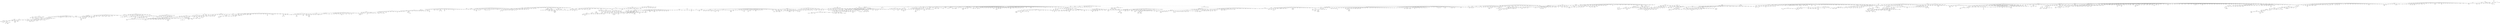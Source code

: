 graph {2638 [label="diffusion", level=5];
1572 [label="mri", level=1];
1517 [label="medical imaging", level=1];
2635 [label="radiology", level=2];
2636 [label="pet", level=2];
841 [label="computer vision", level=1];
1571 [label="ultrasound", level=2];
1573 [label="medical physics", level=2];
1574 [label="magnetic resonance imaging", level=2];
1575 [label="computed tomography", level=3];
659 [label="machine learning", level=1];
1519 [label="robotics", level=1];
1524 [label="image processing", level=1];
1518 [label="computer graphics", level=1];
1529 [label="graph matching", level=5];
1530 [label="intelligent vehicles", level=4];
1542 [label="visual search", level=4];
1543 [label="shape analysis", level=5];
1522 [label="imaging", level=1];
1545 [label="retrieval", level=5];
1531 [label="image analysis", level=2];
1546 [label="3d reconstruction", level=4];
1547 [label="biomedical image analysis", level=3];
1564 [label="field robotics", level=5];
1549 [label="variational methods", level=5];
1521 [label="mobile robotics", level=3];
1523 [label="augmented reality", level=2];
1567 [label="graphics", level=3];
1550 [label="computational photography", level=3];
1520 [label="face recognition", level=3];
1532 [label="video surveillance", level=4];
1568 [label="video analysis", level=4];
1534 [label="object recognition", level=3];
1535 [label="image retrieval", level=4];
1525 [label="autonomous robotics", level=5];
1553 [label="robot vision", level=4];
1554 [label="object detection", level=4];
1555 [label="human vision", level=5];
1539 [label="biomedical image processing", level=5];
1558 [label="computational imaging", level=3];
1560 [label="tracking", level=3];
1561 [label="multimedia", level=2];
346 [label="bioinformatics", level=1];
838 [label="artificial intelligence", level=1];
842 [label="big data", level=1];
837 [label="data mining", level=1];
839 [label="audio signal processing", level=3];
844 [label="statistics", level=1];
840 [label="optimization", level=1];
847 [label="natural language processing", level=1];
947 [label="statistical modeling", level=3];
846 [label="algorithms", level=1];
843 [label="biomedical informatics", level=2];
948 [label="computational intelligence", level=2];
848 [label="signal processing", level=1];
949 [label="activity recognition", level=3];
888 [label="computational neuroscience", level=1];
917 [label="applied statistics", level=2];
857 [label="information retrieval", level=1];
900 [label="biomedical signal processing", level=3];
918 [label="affective computing", level=2];
879 [label="fuzzy systems", level=4];
849 [label="classification", level=3];
950 [label="speaker recognition", level=4];
953 [label="gesture recognition", level=5];
880 [label="digital signal processing", level=2];
919 [label="big data analytics", level=3];
862 [label="pattern recognition", level=1];
955 [label="neuroinformatics", level=3];
922 [label="multimedia information retrieval", level=5];
850 [label="text mining", level=2];
851 [label="intelligent transportation systems", level=2];
855 [label="speech", level=2];
956 [label="neural networks", level=2];
899 [label="bayesian inference", level=3];
856 [label="medical image analysis", level=2];
889 [label="music information retrieval", level=3];
854 [label="data science", level=1];
884 [label="segmentation", level=3];
876 [label="recommender systems", level=2];
926 [label="causality", level=5];
890 [label="statistical signal processing", level=3];
927 [label="software development", level=4];
960 [label="topic modeling", level=4];
891 [label="speech processing", level=3];
858 [label="data visualization", level=2];
859 [label="anomaly detection", level=5];
892 [label="computational finance", level=4];
861 [label="deep learning", level=2];
931 [label="distributed optimization", level=5];
894 [label="medical image processing", level=2];
962 [label="digital image processing", level=5];
863 [label="nlp", level=2];
864 [label="high-dimensional data", level=5];
895 [label="probabilistic modeling", level=5];
964 [label="convex optimization", level=3];
874 [label="bayesian statistics", level=2];
865 [label="feature selection", level=5];
933 [label="variable selection", level=5];
870 [label="crowdsourcing", level=2];
898 [label="speech signal processing", level=5];
866 [label="bayesian networks", level=5];
867 [label="predictive modeling", level=5];
934 [label="bayesian methods", level=5];
868 [label="reinforcement learning", level=2];
969 [label="image segmentation", level=3];
935 [label="data analytics", level=2];
869 [label="intelligent systems", level=3];
905 [label="network analysis", level=3];
936 [label="computational statistics", level=3];
970 [label="ai", level=3];
906 [label="time series analysis", level=3];
937 [label="big data analysis", level=5];
907 [label="learning theory", level=3];
938 [label="statistical learning", level=3];
908 [label="biomedicine", level=5];
909 [label="numerical optimization", level=5];
911 [label="healthcare", level=2];
912 [label="multimedia retrieval", level=4];
940 [label="brain computer interface", level=3];
913 [label="graphical models", level=4];
872 [label="emotion recognition", level=5];
975 [label="statistical inference", level=4];
873 [label="transfer learning", level=5];
875 [label="unsupervised learning", level=5];
877 [label="computational social science", level=2];
945 [label="data analysis", level=2];
916 [label="probabilistic graphical models", level=5];
977 [label="brain-machine interfaces", level=3];
903 [label="speech recognition", level=2];
326 [label="genomics", level=1];
658 [label="biostatistics", level=1];
661 [label="computational biology", level=1];
688 [label="computational genetics", level=5];
660 [label="proteomics", level=1];
700 [label="chemoinformatics", level=4];
672 [label="rna", level=3];
701 [label="functional genomics", level=3];
673 [label="translational medicine", level=5];
674 [label="rna structure", level=5];
662 [label="systems biology", level=1];
675 [label="evolutionary genomics", level=3];
681 [label="metagenomics", level=2];
677 [label="microbial genomics", level=3];
663 [label="software", level=5];
676 [label="precision medicine", level=3];
692 [label="computational genomics", level=5];
678 [label="gwas", level=4];
702 [label="cancer genomics", level=3];
693 [label="protein structure", level=3];
665 [label="genome evolution", level=3];
694 [label="molecular evolution", level=2];
695 [label="ngs", level=3];
704 [label="comparative genomics", level=2];
696 [label="human genomics", level=5];
682 [label="next generation sequencing", level=3];
706 [label="protein-protein interactions", level=5];
666 [label="sequence analysis", level=5];
683 [label="molecular microbiology", level=3];
708 [label="cancer genetics", level=5];
667 [label="microarray", level=5];
710 [label="phylogenomics", level=3];
670 [label="statistical genetics", level=2];
712 [label="rna-seq", level=5];
713 [label="cheminformatics", level=3];
686 [label="plant genomics", level=5];
668 [label="protein structure prediction", level=5];
714 [label="statistical genomics", level=4];
687 [label="microbiome", level=2];
313 [label="genetics", level=1];
345 [label="evolution", level=1];
362 [label="human genetics", level=2];
347 [label="personalized medicine", level=3];
348 [label="rna biology", level=3];
354 [label="cytogenetics", level=4];
349 [label="gene regulation", level=2];
363 [label="epigenomics", level=3];
364 [label="quantitative genetics", level=3];
355 [label="disease", level=3];
365 [label="transcriptomics", level=2];
356 [label="high-throughput sequencing", level=5];
357 [label="dna sequencing", level=5];
366 [label="medical genetics", level=4];
351 [label="alternative splicing", level=5];
352 [label="evolutionary genetics", level=2];
353 [label="translational research", level=4];
368 [label="polyploidy", level=5];
359 [label="sequencing", level=4];
369 [label="domestication", level=5];
372 [label="transposable elements", level=3];
361 [label="gene expression", level=2];
282 [label="molecular biology", level=1];
327 [label="neuroscience", level=1];
328 [label="plant biology", level=2];
336 [label="plant breeding", level=3];
329 [label="epigenetics", level=1];
330 [label="developmental biology", level=1];
337 [label="complex traits", level=5];
338 [label="sex determination", level=5];
331 [label="wheat", level=5];
339 [label="drosophila", level=3];
332 [label="c. elegans", level=3];
333 [label="yeast", level=3];
342 [label="plant molecular biology", level=3];
335 [label="breeding", level=5];
334 [label="animal breeding", level=3];
241 [label="microbiology", level=1];
315 [label="biochemistry", level=1];
314 [label="plant physiology", level=2];
316 [label="plant biotechnology", level=3];
320 [label="cellular", level=5];
318 [label="cell", level=2];
317 [label="cancer biology", level=1];
321 [label="cancer research", level=2];
322 [label="rnai", level=5];
319 [label="plant science", level=2];
325 [label="genetic engineering", level=5];
205 [label="immunology", level=1];
283 [label="microbial ecology", level=1];
284 [label="bacteria", level=5];
285 [label="enzymes", level=5];
295 [label="microbial pathogenesis", level=5];
296 [label="biofilms", level=3];
286 [label="probiotics", level=4];
297 [label="food safety", level=2];
300 [label="mycobacterium tuberculosis", level=5];
301 [label="host-pathogen interactions", level=3];
302 [label="antibiotic resistance", level=3];
288 [label="pathogenesis", level=5];
289 [label="antimicrobial resistance", level=4];
304 [label="biotechnology", level=1];
298 [label="host-microbe interactions", level=5];
287 [label="mycology", level=2];
303 [label="bacteriophage", level=5];
308 [label="bacteriology", level=3];
309 [label="microbial physiology", level=5];
292 [label="bacterial pathogenesis", level=5];
310 [label="bacterial genetics", level=5];
311 [label="quorum sensing", level=5];
293 [label="molecular genetics", level=2];
306 [label="microbiota", level=5];
294 [label="antibiotics", level=3];
192 [label="cancer", level=1];
245 [label="transplantation", level=3];
242 [label="infectious diseases", level=1];
243 [label="oncology", level=1];
255 [label="cancer immunotherapy", level=4];
260 [label="parasitology", level=2];
265 [label="vaccinology", level=5];
262 [label="immunotherapy", level=3];
254 [label="virology", level=1];
256 [label="cytokines", level=5];
257 [label="pathology", level=2];
266 [label="mucosal immunology", level=4];
247 [label="inflammation", level=1];
244 [label="allergy", level=3];
269 [label="rheumatology", level=3];
253 [label="gastroenterology", level=3];
270 [label="autoimmunity", level=3];
275 [label="autoimmune diseases", level=5];
272 [label="infection", level=4];
249 [label="t cells", level=5];
250 [label="dermatology", level=3];
271 [label="vaccines", level=2];
279 [label="neutrophils", level=5];
263 [label="antibodies", level=5];
168 [label="stem cells", level=1];
207 [label="microrna", level=2];
208 [label="dna repair", level=2];
218 [label="leukemia", level=4];
236 [label="biomarkers", level=2];
231 [label="animal models", level=5];
210 [label="viruses", level=5];
232 [label="vascular biology", level=2];
233 [label="metastasis", level=3];
212 [label="autophagy", level=2];
229 [label="hypoxia", level=4];
206 [label="breast cancer", level=2];
225 [label="mirna", level=3];
211 [label="exosomes", level=3];
213 [label="cell migration", level=3];
226 [label="genome stability", level=5];
227 [label="drug development", level=3];
237 [label="apoptosis", level=3];
216 [label="palliative care", level=3];
209 [label="melanoma", level=5];
217 [label="liver", level=5];
219 [label="therapy", level=5];
220 [label="drug resistance", level=4];
235 [label="angiogenesis", level=3];
222 [label="nuclear receptors", level=5];
240 [label="cell signaling", level=2];
146 [label="tissue engineering", level=1];
195 [label="heart", level=5];
194 [label="regeneration", level=3];
204 [label="hematopoiesis", level=4];
133 [label="biomaterials", level=1];
176 [label="wound healing", level=3];
177 [label="electrospinning", level=3];
182 [label="vascular", level=5];
188 [label="mechanotransduction", level=3];
174 [label="3d printing", level=2];
183 [label="bioreactors", level=5];
169 [label="stem cell engineering", level=5];
190 [label="cartilage", level=3];
179 [label="bone regeneration", level=5];
180 [label="cell therapy", level=4];
191 [label="stem cell therapy", level=5];
170 [label="biofabrication", level=5];
184 [label="3d bioprinting", level=5];
172 [label="plastic surgery", level=5];
185 [label="regenerative medicine", level=2];
108 [label="drug delivery", level=1];
147 [label="polymers", level=1];
154 [label="bioengineering", level=1];
155 [label="biocompatibility", level=5];
148 [label="controlled release", level=5];
149 [label="self-assembly", level=2];
156 [label="drug delivery systems", level=5];
150 [label="surface modification", level=3];
151 [label="immunoengineering", level=5];
160 [label="dental materials", level=5];
161 [label="gene delivery", level=3];
165 [label="extracellular matrix", level=4];
166 [label="hydrogels", level=3];
167 [label="nano", level=5];
153 [label="scaffold", level=5];
69 [label="nanotechnology", level=1];
134 [label="nanomedicine", level=1];
138 [label="cancer therapy", level=4];
135 [label="nanoparticles", level=1];
139 [label="pharmaceutics", level=3];
140 [label="liposomes", level=5];
145 [label="pharmaceutical sciences", level=5];
51 [label="materials science", level=1];
109 [label="mems", level=1];
110 [label="solar cells", level=1];
126 [label="electronics", level=2];
112 [label="semiconductors", level=1];
111 [label="graphene", level=1];
127 [label="carbon nanomaterials", level=5];
117 [label="advanced materials", level=5];
114 [label="surface chemistry", level=2];
115 [label="nanoscience", level=1];
123 [label="afm", level=4];
129 [label="gas sensors", level=4];
118 [label="devices", level=3];
124 [label="colloidal chemistry", level=5];
113 [label="biosensors", level=1];
130 [label="nanowires", level=3];
116 [label="process engineering", level=5];
122 [label="nanopore", level=4];
131 [label="bioimaging", level=5];
132 [label="materials engineering", level=3];
28 [label="electrochemistry", level=1];
70 [label="physics", level=1];
71 [label="condensed matter physics", level=1];
73 [label="metallurgy", level=2];
72 [label="chemical engineering", level=1];
74 [label="microstructure", level=3];
76 [label="thin films", level=1];
75 [label="first-principles calculations", level=5];
85 [label="mechanical engineering", level=2];
86 [label="electrical engineering", level=2];
87 [label="solid state chemistry", level=3];
88 [label="polymer science", level=2];
89 [label="high pressure", level=4];
95 [label="engineering", level=1];
77 [label="physical metallurgy", level=4];
102 [label="phase transformation", level=5];
90 [label="applied physics", level=3];
97 [label="chemistry", level=1];
103 [label="electron microscopy", level=2];
96 [label="ceramics", level=2];
91 [label="characterization", level=3];
98 [label="optical spectroscopy", level=5];
106 [label="computer simulation", level=3];
100 [label="materials characterization", level=3];
83 [label="nuclear engineering", level=5];
84 [label="solid state physics", level=2];
12 [label="catalysis", level=1];
62 [label="electrocatalysis", level=2];
52 [label="corrosion", level=2];
53 [label="energy storage", level=1];
63 [label="energy materials", level=3];
58 [label="electrodeposition", level=5];
55 [label="fuel cells", level=1];
54 [label="nanomaterials", level=1];
56 [label="electrocatalyst", level=5];
64 [label="solid oxide fuel cells", level=5];
57 [label="conducting polymers", level=3];
59 [label="photoelectrochemistry", level=3];
66 [label="chemical sensors", level=5];
67 [label="bioelectrochemistry", level=5];
2 [label="energy", level=1];
43 [label="zeolites", level=3];
29 [label="organic chemistry", level=1];
30 [label="inorganic chemistry", level=1];
31 [label="organometallics", level=3];
44 [label="ionic liquids", level=3];
32 [label="green chemistry", level=3];
33 [label="surface science", level=2];
34 [label="porous materials", level=3];
39 [label="asymmetric synthesis", level=5];
40 [label="adsorption", level=2];
35 [label="mofs", level=5];
36 [label="organometallic chemistry", level=3];
48 [label="biomass conversion", level=5];
45 [label="metal-organic frameworks", level=3];
41 [label="dft", level=3];
42 [label="reaction engineering", level=5];
1 [label="sustainability", level=1];
13 [label="combustion", level=1];
16 [label="co2 capture", level=4];
17 [label="hvac", level=4];
25 [label="environment", level=1];
19 [label="gas", level=5];
14 [label="coal", level=4];
26 [label="climate policy", level=5];
20 [label="lca", level=5];
21 [label="power", level=3];
23 [label="renewables", level=5];
22 [label="fuels", level=4];
24 [label="buildings", level=5];
4 [label="life cycle assessment", level=3];
7 [label="corporate social responsibility", level=2];
5 [label="resilience", level=2];
11 [label="csr", level=4];
10 [label="green building", level=5];
6 [label="environmental management", level=3];
373 [label="development", level=1];
374 [label="ecology", level=1];
388 [label="speciation", level=2];
377 [label="palaeontology", level=2];
375 [label="systematics", level=2];
376 [label="sexual selection", level=2];
382 [label="phylogenetics", level=1];
378 [label="theoretical biology", level=3];
390 [label="animal behavior", level=2];
384 [label="population genetics", level=1];
389 [label="behavior", level=2];
379 [label="symbiosis", level=2];
392 [label="phylogeny", level=3];
380 [label="insects", level=5];
381 [label="cooperation", level=2];
383 [label="fungi", level=3];
396 [label="phenotypic plasticity", level=5];
385 [label="plant systematics", level=5];
386 [label="host-parasite interactions", level=5];
387 [label="coevolution", level=5];
397 [label="political economy", level=1];
398 [label="ict4d", level=3];
403 [label="trade", level=3];
399 [label="labor", level=2];
400 [label="africa", level=3];
401 [label="growth", level=3];
402 [label="training", level=4];
404 [label="peacebuilding", level=4];
405 [label="comparative politics", level=1];
406 [label="development economics", level=1];
414 [label="economic development", level=2];
412 [label="institutions", level=3];
407 [label="neoliberalism", level=5];
408 [label="political ecology", level=2];
410 [label="corruption", level=4];
415 [label="political science", level=1];
422 [label="chinese politics", level=5];
417 [label="european politics", level=3];
423 [label="european union", level=3];
425 [label="political institutions", level=4];
426 [label="latin america", level=2];
418 [label="democratization", level=3];
427 [label="african politics", level=5];
428 [label="political methodology", level=3];
429 [label="comparative political economy", level=3];
430 [label="international relations", level=1];
432 [label="methodology", level=3];
431 [label="public policy", level=1];
434 [label="interest groups", level=4];
437 [label="terrorism", level=3];
440 [label="human rights", level=1];
448 [label="international organizations", level=4];
447 [label="conflict", level=2];
449 [label="security studies", level=5];
450 [label="international conflict", level=5];
442 [label="nuclear weapons", level=5];
451 [label="civil war", level=3];
457 [label="european integration", level=5];
444 [label="war", level=4];
464 [label="foreign aid", level=4];
454 [label="china", level=2];
452 [label="foreign policy", level=4];
446 [label="international security", level=3];
453 [label="global governance", level=4];
459 [label="conflict resolution", level=5];
456 [label="international political economy", level=2];
465 [label="political violence", level=3];
618 [label="astrophysics", level=1];
617 [label="optics", level=1];
619 [label="mathematics", level=1];
620 [label="condensed matter theory", level=2];
621 [label="condensed matter", level=2];
1147 [label="cosmology", level=1];
1150 [label="black holes", level=3];
1144 [label="astronomy", level=2];
1146 [label="plasma physics", level=2];
1151 [label="astronomical instrumentation", level=5];
1148 [label="star formation", level=3];
1149 [label="radio astronomy", level=5];
1152 [label="neutron stars", level=3];
1155 [label="gravitational waves", level=3];
3681 [label="general relativity", level=2];
3662 [label="particle physics", level=2];
3669 [label="dark matter", level=3];
3670 [label="galaxy formation", level=4];
3676 [label="gravitational lensing", level=5];
3671 [label="relativity", level=5];
3664 [label="gravity", level=3];
3683 [label="galaxy evolution", level=5];
3672 [label="astroparticle physics", level=3];
3667 [label="gravitation", level=3];
467 [label="psychology", level=1];
468 [label="electrophysiology", level=2];
504 [label="neuroplasticity", level=5];
471 [label="addiction", level=1];
473 [label="stress", level=1];
470 [label="cognition", level=1];
505 [label="sleep", level=2];
519 [label="plasticity", level=2];
472 [label="psychiatry", level=1];
475 [label="motor control", level=2];
506 [label="autism", level=1];
507 [label="alzheimer s disease", level=2];
508 [label="spinal cord injury", level=3];
488 [label="fmri", level=1];
489 [label="neurology", level=1];
526 [label="neuropsychopharmacology", level=5];
493 [label="pharmacology", level=1];
496 [label="hearing", level=3];
538 [label="synaptic plasticity", level=4];
478 [label="pain", level=2];
476 [label="neuroimaging", level=1];
479 [label="psychopharmacology", level=3];
480 [label="ion channels", level=2];
469 [label="ophthalmology", level=2];
527 [label="neural circuits", level=4];
482 [label="anesthesiology", level=3];
474 [label="biomedical engineering", level=1];
500 [label="neurosurgery", level=2];
481 [label="neurodegeneration", level=1];
483 [label="neurogenetics", level=3];
511 [label="neurodevelopment", level=5];
485 [label="vision", level=1];
539 [label="cerebellum", level=5];
540 [label="neuroinflammation", level=4];
499 [label="als", level=5];
486 [label="brain stimulation", level=3];
487 [label="visual science", level=5];
529 [label="gene therapy", level=2];
512 [label="anatomy", level=3];
490 [label="behavioral pharmacology", level=4];
513 [label="neuroengineering", level=3];
521 [label="epilepsy", level=2];
542 [label="neuroendocrinology", level=3];
514 [label="bioelectronics", level=3];
515 [label="neurodegenerative diseases", level=2];
545 [label="connectomics", level=4];
532 [label="parkinson s disease", level=2];
517 [label="neuroimmunology", level=3];
494 [label="neurogenesis", level=4];
495 [label="neurophysiology", level=2];
533 [label="physiology", level=1];
497 [label="audiology", level=5];
520 [label="optogenetics", level=3];
534 [label="neuroethology", level=3];
498 [label="dopamine", level=3];
535 [label="neuroanatomy", level=5];
536 [label="olfaction", level=4];
522 [label="neuropharmacology", level=4];
523 [label="psychiatric disorders", level=5];
501 [label="neurodevelopmental disorders", level=5];
552 [label="traumatic brain injury", level=3];
502 [label="neuropathology", level=5];
503 [label="brain", level=3];
553 [label="basal ganglia", level=5];
525 [label="neurobiology", level=1];
554 [label="brain imaging", level=3];
555 [label="education", level=1];
556 [label="cognitive neuroscience", level=1];
557 [label="human development", level=5];
558 [label="forensic psychology", level=4];
559 [label="technology", level=1];
562 [label="gender", level=1];
560 [label="educational technology", level=1];
561 [label="sociology", level=1];
573 [label="ict", level=3];
570 [label="labour market", level=5];
563 [label="child development", level=2];
571 [label="social justice", level=3];
564 [label="policy", level=1];
565 [label="pedagogy", level=3];
574 [label="international education", level=5];
568 [label="bilingual education", level=5];
572 [label="research", level=4];
566 [label="adult education", level=5];
577 [label="innovation", level=1];
579 [label="history of science", level=3];
580 [label="science", level=1];
578 [label="food science", level=2];
583 [label="creativity", level=2];
584 [label="intellectual property", level=2];
585 [label="design", level=1];
586 [label="strategy", level=1];
594 [label="knowledge management", level=2];
595 [label="knowledge", level=5];
589 [label="entrepreneurship", level=1];
587 [label="technology management", level=3];
603 [label="technology transfer", level=5];
604 [label="new product development", level=4];
605 [label="alliances", level=4];
591 [label="economic geography", level=2];
597 [label="collaboration", level=3];
588 [label="productivity", level=2];
598 [label="business models", level=4];
593 [label="science policy", level=5];
608 [label="evolutionary economics", level=5];
599 [label="competition", level=5];
612 [label="industrial dynamics", level=5];
613 [label="design thinking", level=5];
616 [label="problem solving", level=5];
3012 [label="biophysics", level=1];
3013 [label="cell biology", level=1];
3011 [label="structural biology", level=1];
3016 [label="protein science", level=5];
3018 [label="protein chemistry", level=3];
3014 [label="ubiquitin", level=4];
3015 [label="glycobiology", level=3];
3019 [label="enzymology", level=2];
3161 [label="physical chemistry", level=1];
3177 [label="statistical mechanics", level=1];
3169 [label="dna", level=5];
3159 [label="soft matter", level=1];
3160 [label="protein folding", level=2];
3171 [label="polymer physics", level=2];
3158 [label="proteins", level=2];
3170 [label="saxs", level=5];
3185 [label="fluorescence", level=4];
3163 [label="molecular dynamics", level=1];
3174 [label="fluorescence microscopy", level=5];
3164 [label="protein dynamics", level=5];
3175 [label="nuclear magnetic resonance", level=4];
3181 [label="soft condensed matter", level=3];
3186 [label="molecular dynamics simulation", level=5];
3187 [label="soft matter physics", level=3];
3166 [label="photobiology", level=5];
3178 [label="cell mechanics", level=3];
3167 [label="atomic force microscopy", level=4];
4162 [label="photochemistry", level=2];
4156 [label="computational chemistry", level=1];
4163 [label="astrochemistry", level=4];
4160 [label="chemical physics", level=2];
4158 [label="ultrafast spectroscopy", level=2];
4159 [label="spectroscopy", level=1];
5627 [label="photophysics", level=4];
1087 [label="environmental microbiology", level=2];
1085 [label="biogeochemistry", level=1];
1086 [label="microbial diversity", level=5];
1088 [label="archaea", level=5];
1090 [label="soil microbiology", level=5];
1089 [label="biological oceanography", level=4];
1094 [label="microbial evolution", level=4];
1095 [label="biodegradation", level=5];
1091 [label="nitrogen cycling", level=3];
1092 [label="microbial interactions", level=5];
3742 [label="bioremediation", level=3];
2376 [label="biomechanics", level=1];
2377 [label="control", level=1];
2375 [label="slam", level=3];
2420 [label="motion planning", level=3];
2421 [label="exoskeletons", level=4];
2384 [label="haptics", level=2];
2378 [label="grasping", level=5];
2407 [label="robust control", level=3];
2408 [label="medical robotics", level=3];
2409 [label="autonomous vehicles", level=3];
2395 [label="manipulation", level=4];
2424 [label="control systems", level=2];
2425 [label="biorobotics", level=5];
2382 [label="navigation", level=2];
2418 [label="human-robot interaction", level=3];
2401 [label="hri", level=5];
2383 [label="uav", level=3];
2389 [label="control theory", level=1];
2397 [label="prosthetics", level=4];
2427 [label="automatic control", level=3];
2411 [label="biomimetics", level=3];
2399 [label="teleoperation", level=4];
2412 [label="rehabilitation robotics", level=4];
2400 [label="autonomous systems", level=4];
2429 [label="multibody dynamics", level=5];
2385 [label="control engineering", level=4];
2414 [label="bio-inspired robotics", level=5];
2431 [label="soft robotics", level=5];
2415 [label="data fusion", level=4];
2417 [label="robot learning", level=5];
2402 [label="sensor fusion", level=4];
2403 [label="multi-robot systems", level=5];
2432 [label="intelligent control", level=5];
2379 [label="nonlinear control", level=2];
2404 [label="mechatronics", level=2];
2433 [label="path planning", level=3];
2390 [label="localization", level=3];
2405 [label="kinematics", level=4];
2434 [label="state estimation", level=5];
2406 [label="distributed control", level=3];
2393 [label="automation", level=2];
2394 [label="visual servoing", level=5];
2510 [label="mechanobiology", level=2];
2521 [label="bone", level=3];
2523 [label="spine", level=5];
2524 [label="tendon", level=5];
2499 [label="computational mechanics", level=1];
2500 [label="rehabilitation engineering", level=5];
2504 [label="rehabilitation", level=2];
2505 [label="sports science", level=2];
2512 [label="injury", level=4];
2513 [label="balance", level=4];
2502 [label="orthopedics", level=5];
2525 [label="gait", level=4];
2501 [label="ergonomics", level=2];
2508 [label="orthopaedics", level=2];
2537 [label="neuromechanics", level=5];
2522 [label="functional morphology", level=3];
2506 [label="locomotion", level=3];
2527 [label="finite element analysis", level=2];
2528 [label="muscle physiology", level=5];
2529 [label="injury prevention", level=4];
2511 [label="knee", level=5];
2509 [label="electromyography", level=5];
2532 [label="muscle", level=4];
2533 [label="osteoarthritis", level=3];
2520 [label="sports medicine", level=3];
1007 [label="cognitive science", level=1];
1005 [label="logic", level=1];
1019 [label="multi-agent systems", level=2];
1006 [label="computer science", level=1];
1009 [label="human-computer interaction", level=1];
1027 [label="developmental robotics", level=5];
1028 [label="procedural content generation", level=5];
1044 [label="rough sets", level=5];
1045 [label="soft computing", level=3];
1029 [label="optimisation", level=3];
1008 [label="expert systems", level=5];
1030 [label="evolutionary computation", level=2];
1010 [label="semantic web", level=1];
1011 [label="constraint programming", level=3];
1031 [label="relational learning", level=5];
1057 [label="planning", level=2];
1058 [label="evolutionary algorithms", level=3];
1013 [label="intelligent tutoring systems", level=3];
1061 [label="games", level=2];
1015 [label="knowledge representation", level=2];
1048 [label="knowledge engineering", level=4];
1034 [label="genetic algorithms", level=3];
1016 [label="swarm intelligence", level=3];
1062 [label="fuzzy logic", level=3];
1020 [label="game design", level=4];
1035 [label="heuristic search", level=5];
1064 [label="logic programming", level=3];
1036 [label="evolutionary robotics", level=5];
1037 [label="agents", level=5];
1018 [label="cognitive robotics", level=3];
1050 [label="cognitive systems", level=4];
1038 [label="video games", level=4];
1051 [label="intelligent robotics", level=5];
1066 [label="cognitive modeling", level=3];
1052 [label="computational social choice", level=5];
1067 [label="artificial neural networks", level=5];
1068 [label="information fusion", level=4];
1053 [label="argumentation", level=4];
1039 [label="probabilistic inference", level=5];
1054 [label="answer set programming", level=5];
1021 [label="collective intelligence", level=5];
1041 [label="genetic programming", level=4];
1042 [label="natural language understanding", level=5];
1022 [label="automated reasoning", level=3];
1043 [label="artificial life", level=3];
1024 [label="ambient intelligence", level=3];
1070 [label="computational creativity", level=5];
1025 [label="probabilistic programming", level=5];
1071 [label="machine vision", level=3];
1682 [label="psycholinguistics", level=1];
1683 [label="philosophy of mind", level=1];
1686 [label="embodied cognition", level=4];
1684 [label="categorization", level=5];
1687 [label="computational modeling", level=2];
1685 [label="language production", level=5];
1690 [label="linguistics", level=1];
1689 [label="second language acquisition", level=2];
1691 [label="bilingualism", level=2];
1693 [label="neurolinguistics", level=4];
1692 [label="language acquisition", level=3];
2207 [label="syntax", level=2];
2206 [label="phonology", level=2];
2205 [label="sociolinguistics", level=2];
2213 [label="spanish", level=5];
2208 [label="translation", level=3];
2209 [label="language documentation", level=4];
2211 [label="lexicography", level=4];
3598 [label="morphology", level=2];
3599 [label="semantics", level=2];
3603 [label="typology", level=5];
1591 [label="cloud computing", level=1];
1592 [label="analytics", level=2];
1594 [label="distributed systems", level=1];
1596 [label="hpc", level=3];
1620 [label="virtualization", level=2];
1597 [label="grid", level=5];
1613 [label="autonomic computing", level=4];
1604 [label="distributed computing", level=1];
1598 [label="internet of things", level=1];
1614 [label="web services", level=3];
1607 [label="iot", level=2];
1599 [label="soa", level=5];
1621 [label="mapreduce", level=5];
1600 [label="scientific workflows", level=5];
1601 [label="workflows", level=5];
1622 [label="grid computing", level=3];
1602 [label="data centers", level=5];
1605 [label="sdn", level=3];
1617 [label="service computing", level=3];
1623 [label="networks", level=1];
1624 [label="computer networks", level=1];
1627 [label="p2p", level=5];
1635 [label="multimedia systems", level=4];
1626 [label="middleware", level=3];
1628 [label="fault tolerance", level=3];
1625 [label="performance", level=3];
1629 [label="operating systems", level=2];
1633 [label="distributed algorithms", level=4];
1634 [label="dependability", level=3];
1637 [label="security", level=1];
1640 [label="system security", level=3];
1638 [label="complex systems", level=1];
1643 [label="telecommunications", level=3];
1639 [label="systems", level=1];
1641 [label="wireless", level=2];
1644 [label="quality of service", level=4];
1642 [label="qos", level=5];
2494 [label="privacy", level=1];
2489 [label="cryptography", level=1];
2490 [label="malware", level=5];
2491 [label="information forensics", level=5];
2492 [label="access control", level=5];
2496 [label="authentication", level=5];
5341 [label="surveillance", level=5];
5336 [label="trust", level=2];
5334 [label="online social networks", level=3];
5335 [label="usable security", level=5];
5337 [label="anonymity", level=5];
5338 [label="data protection", level=5];
5340 [label="applied cryptography", level=4];
715 [label="survival analysis", level=3];
716 [label="epidemiology", level=1];
717 [label="clinical trials", level=2];
720 [label="longitudinal data", level=5];
722 [label="causal inference", level=3];
718 [label="meta-analysis", level=3];
721 [label="clinical research", level=5];
719 [label="missing data", level=4];
4212 [label="inverse problems", level=2];
4211 [label="signal", level=2];
4220 [label="video compression", level=4];
4221 [label="data hiding", level=5];
4216 [label="watermarking", level=5];
4217 [label="feature extraction", level=5];
4209 [label="video coding", level=3];
4226 [label="color", level=5];
4227 [label="biomedical imaging", level=2];
4210 [label="video", level=5];
5406 [label="uncertainty quantification", level=2];
5405 [label="tomography", level=4];
826 [label="cardiology", level=2];
827 [label="echocardiography", level=5];
828 [label="cardiac electrophysiology", level=3];
830 [label="internal medicine", level=2];
833 [label="cardiovascular imaging", level=5];
829 [label="interventional cardiology", level=5];
831 [label="arrhythmia", level=4];
832 [label="heart failure", level=3];
1667 [label="network management", level=3];
1656 [label="wireless networks", level=1];
1662 [label="performance evaluation", level=3];
1661 [label="software defined networking", level=3];
1657 [label="flamingo project", level=5];
1659 [label="network security", level=1];
1666 [label="routing", level=4];
1660 [label="internet measurement", level=4];
978 [label="knowledge discovery", level=3];
993 [label="social media mining", level=5];
985 [label="health informatics", level=2];
1001 [label="medical informatics", level=2];
989 [label="decision support systems", level=3];
981 [label="social networks", level=1];
979 [label="databases", level=1];
994 [label="clustering", level=3];
982 [label="social media analysis", level=4];
983 [label="social network analysis", level=2];
984 [label="data privacy", level=5];
991 [label="data warehousing", level=5];
1003 [label="predictive analytics", level=5];
986 [label="business analytics", level=3];
998 [label="business intelligence", level=2];
987 [label="data streams", level=5];
999 [label="database systems", level=3];
1000 [label="web mining", level=3];
988 [label="graph mining", level=4];
3191 [label="structural bioinformatics", level=4];
3190 [label="regulatory genomics", level=5];
3193 [label="transcriptional regulation", level=3];
3192 [label="biological networks", level=5];
1073 [label="automata theory", level=3];
1077 [label="category theory", level=3];
1078 [label="philosophy of mathematics", level=4];
1075 [label="automata", level=5];
1081 [label="formal languages", level=5];
1206 [label="labor economics", level=1];
1205 [label="environmental economics", level=1];
1207 [label="institutional economics", level=5];
2243 [label="economics of education", level=2];
2244 [label="economic demography", level=5];
2246 [label="macroeconomics", level=1];
2245 [label="health economics", level=1];
2248 [label="public finance", level=2];
2247 [label="microeconometrics", level=5];
2250 [label="personnel economics", level=4];
2252 [label="applied econometrics", level=2];
2249 [label="public economics", level=2];
2254 [label="family economics", level=5];
2256 [label="labour economics", level=2];
2255 [label="education policy", level=2];
4259 [label="applied microeconometrics", level=4];
1101 [label="carbon", level=2];
1102 [label="soil science", level=2];
1112 [label="nutrient cycling", level=5];
1106 [label="oceanography", level=1];
1107 [label="wetlands", level=3];
1114 [label="geomicrobiology", level=3];
1115 [label="mercury", level=5];
1108 [label="nitrogen", level=5];
1103 [label="stream ecology", level=5];
1104 [label="organic geochemistry", level=3];
1109 [label="ecosystem ecology", level=2];
1110 [label="ecosystem modeling", level=4];
1116 [label="stable isotopes", level=3];
1118 [label="soil ecology", level=3];
1083 [label="arabidopsis", level=5];
1084 [label="plant biochemistry", level=4];
1119 [label="copyright", level=2];
1125 [label="cyberlaw", level=5];
1121 [label="internet law", level=5];
1122 [label="patents", level=4];
1126 [label="open access", level=2];
1127 [label="trademark", level=5];
1128 [label="library", level=2];
1129 [label="scholarly communication", level=2];
1134 [label="information science", level=2];
1135 [label="information literacy", level=2];
1136 [label="archives", level=4];
1139 [label="librarianship", level=3];
1140 [label="bibliometrics", level=2];
1142 [label="library science", level=3];
1141 [label="information behavior", level=5];
2814 [label="identity", level=1];
2804 [label="social movements", level=1];
2832 [label="childhood", level=5];
2809 [label="race", level=1];
2816 [label="politics", level=1];
2807 [label="migration", level=1];
2805 [label="work", level=2];
2822 [label="sexual violence", level=5];
2808 [label="feminism", level=3];
2826 [label="family", level=2];
2810 [label="inequality", level=1];
2813 [label="youth", level=2];
2829 [label="sexuality", level=2];
2842 [label="medical sociology", level=3];
2824 [label="sport", level=2];
2820 [label="diversity", level=2];
2825 [label="feminist theory", level=4];
2812 [label="islam", level=3];
2833 [label="intersectionality", level=5];
2815 [label="qualitative methods", level=4];
2835 [label="india", level=4];
2836 [label="careers", level=4];
2837 [label="international development", level=3];
2803 [label="consumption", level=4];
2817 [label="qualitative research", level=3];
2830 [label="labour", level=5];
2819 [label="queer theory", level=3];
2843 [label="masculinity", level=4];
2831 [label="popular culture", level=3];
2821 [label="culture", level=1];
2818 [label="globalization", level=2];
2844 [label="women", level=4];
4741 [label="narrative", level=5];
4742 [label="self", level=3];
1157 [label="exoplanets", level=3];
1159 [label="planetary atmospheres", level=5];
1849 [label="metaphysics", level=1];
1850 [label="philosophy of psychology", level=5];
1854 [label="philosophy of action", level=5];
1852 [label="free will", level=5];
1856 [label="philosophy", level=1];
1859 [label="ancient philosophy", level=5];
1860 [label="epistemology", level=2];
1858 [label="philosophy of science", level=2];
1857 [label="philosophy of language", level=2];
1862 [label="philosophical logic", level=4];
1861 [label="philosophy of religion", level=3];
1867 [label="phenomenology", level=3];
1864 [label="ethics", level=1];
1865 [label="theology", level=5];
1869 [label="history of philosophy", level=5];
1866 [label="literature", level=2];
1868 [label="aesthetics", level=3];
4909 [label="continental philosophy", level=5];
727 [label="climate change", level=1];
728 [label="biology", level=1];
741 [label="phycology", level=5];
760 [label="ecophysiology", level=2];
729 [label="evolutionary biology", level=1];
761 [label="life history", level=4];
726 [label="conservation biology", level=1];
752 [label="botany", level=2];
730 [label="ecotoxicology", level=2];
731 [label="mutualism", level=4];
756 [label="invasive species", level=2];
732 [label="entomology", level=1];
771 [label="global change biology", level=3];
772 [label="behaviour", level=2];
742 [label="marine biology", level=2];
737 [label="fisheries", level=2];
733 [label="conservation", level=1];
773 [label="population biology", level=3];
775 [label="plant-animal interactions", level=3];
747 [label="pollination", level=3];
743 [label="dispersal", level=5];
744 [label="environmental science", level=1];
777 [label="extinction", level=4];
778 [label="fish", level=3];
734 [label="natural resource management", level=3];
745 [label="food webs", level=3];
763 [label="ants", level=5];
764 [label="social insects", level=3];
736 [label="bats", level=5];
779 [label="biodiversity conservation", level=5];
749 [label="limnology", level=2];
750 [label="conservation science", level=5];
738 [label="invasion biology", level=3];
739 [label="biodiversity", level=1];
766 [label="plant", level=3];
740 [label="birds", level=4];
751 [label="wildlife", level=4];
781 [label="global change", level=2];
753 [label="ecosystems", level=3];
768 [label="biogeography", level=1];
782 [label="agroecology", level=3];
735 [label="zoology", level=2];
754 [label="ornithology", level=2];
783 [label="parasites", level=5];
757 [label="physiological ecology", level=3];
784 [label="corals", level=5];
758 [label="ethology", level=3];
785 [label="population dynamics", level=3];
1264 [label="hydrology", level=1];
1276 [label="forest ecology", level=2];
1265 [label="climate variability", level=3];
1268 [label="air pollution", level=2];
1289 [label="coral reefs", level=2];
1266 [label="crop modeling", level=5];
1267 [label="agriculture", level=1];
1269 [label="plant ecophysiology", level=3];
1277 [label="sea level", level=5];
1278 [label="earth system science", level=5];
1285 [label="arctic", level=3];
1279 [label="greenhouse gases", level=5];
1280 [label="mitigation", level=5];
1296 [label="drought", level=3];
1281 [label="food security", level=3];
1283 [label="environmental justice", level=4];
1297 [label="ocean acidification", level=3];
1271 [label="biogeochemical cycles", level=5];
1291 [label="carbon cycle", level=2];
1286 [label="land use change", level=4];
1272 [label="phenology", level=4];
1292 [label="climate modeling", level=3];
1274 [label="sustainable development", level=2];
1284 [label="climate dynamics", level=3];
1301 [label="permafrost", level=5];
1288 [label="adaptation", level=2];
1302 [label="remote sensing", level=1];
1303 [label="water resources management", level=3];
1305 [label="geomorphology", level=1];
1304 [label="climate", level=1];
1312 [label="sediment transport", level=2];
1314 [label="hydrogeology", level=2];
1306 [label="ecohydrology", level=2];
1307 [label="soil erosion", level=4];
1324 [label="wildfire", level=5];
1326 [label="fluvial geomorphology", level=5];
1315 [label="land surface modeling", level=5];
1308 [label="irrigation", level=3];
1328 [label="water quality", level=2];
1316 [label="hydraulics", level=3];
1317 [label="hydrometeorology", level=4];
1327 [label="watershed modeling", level=5];
1334 [label="floods", level=4];
1309 [label="water resources", level=2];
1320 [label="hydrological modeling", level=3];
1329 [label="hydroclimatology", level=4];
1321 [label="hydroinformatics", level=4];
1322 [label="erosion", level=5];
1311 [label="peatlands", level=4];
1313 [label="land-atmosphere interactions", level=4];
1331 [label="soil physics", level=4];
1356 [label="land cover", level=4];
1370 [label="vegetation", level=4];
1343 [label="photogrammetry", level=3];
1338 [label="gis", level=1];
1357 [label="planetary geology", level=4];
1358 [label="insar", level=3];
1372 [label="environmental modelling", level=5];
1347 [label="glaciology", level=2];
1351 [label="hyperspectral imaging", level=4];
1352 [label="geomorphometry", level=5];
1355 [label="data assimilation", level=2];
1342 [label="forestry", level=2];
1340 [label="cryosphere", level=3];
1341 [label="drylands", level=5];
1361 [label="forest", level=4];
1363 [label="geographic information science", level=5];
1344 [label="soil moisture", level=5];
1375 [label="lidar", level=4];
1368 [label="giscience", level=3];
1369 [label="geographic information systems", level=3];
1166 [label="spatial audio", level=5];
5196 [label="disturbance ecology", level=4];
5192 [label="forest management", level=4];
5194 [label="silviculture", level=4];
5197 [label="dendrochronology", level=4];
5193 [label="fire ecology", level=3];
622 [label="photonics", level=1];
623 [label="biophotonics", level=2];
626 [label="lasers", level=2];
628 [label="microscopy", level=2];
630 [label="optical tweezers", level=5];
631 [label="adaptive optics", level=5];
632 [label="holography", level=4];
633 [label="plasmonics", level=1];
634 [label="optoelectronics", level=1];
640 [label="optical sensors", level=5];
635 [label="optical communications", level=2];
637 [label="magneto-optics", level=5];
641 [label="fiber optics", level=3];
638 [label="optical materials", level=5];
639 [label="semiconductor lasers", level=5];
642 [label="eels", level=3];
644 [label="nanophotonics", level=1];
643 [label="metamaterials", level=1];
646 [label="nano-optics", level=4];
648 [label="nanofabrication", level=2];
652 [label="sensing", level=3];
650 [label="sers", level=4];
651 [label="biosensing", level=3];
654 [label="stem", level=3];
655 [label="tem", level=3];
4744 [label="cooperative control", level=5];
4745 [label="networked control systems", level=4];
3581 [label="nephrology", level=3];
5698 [label="osteoporosis", level=3];
1741 [label="econometrics", level=1];
1742 [label="probability", level=2];
1744 [label="quality control", level=5];
1751 [label="research methods", level=2];
1746 [label="applied probability", level=3];
1743 [label="psychometrics", level=2];
1755 [label="statistical computing", level=5];
1747 [label="functional data analysis", level=5];
1750 [label="financial mathematics", level=5];
1756 [label="actuarial science", level=3];
1760 [label="economics", level=1];
1761 [label="time series", level=3];
1763 [label="applied economics", level=3];
1764 [label="finance", level=1];
1767 [label="industrial organization", level=1];
1766 [label="law", level=1];
1765 [label="economic history", level=2];
1768 [label="political economics", level=5];
1769 [label="social science", level=3];
1770 [label="natural resources", level=3];
1773 [label="risk management", level=2];
1771 [label="real estate", level=2];
1772 [label="accounting", level=1];
1775 [label="banking", level=2];
1777 [label="investments", level=2];
1776 [label="public budgeting", level=5];
2892 [label="derivatives", level=3];
2891 [label="project management", level=2];
2893 [label="financial engineering", level=4];
2894 [label="insurance", level=3];
5255 [label="credit risk", level=5];
1202 [label="semiconductor physics", level=3];
1204 [label="semiconductor devices", level=3];
1203 [label="iii-v semiconductors", level=5];
1220 [label="molecular imaging", level=2];
1221 [label="nanotoxicology", level=4];
1222 [label="theranostics", level=4];
1223 [label="nuclear medicine", level=3];
1225 [label="contrast agents", level=5];
1226 [label="positron emission tomography", level=5];
4872 [label="mathematical statistics", level=5];
4871 [label="stochastic processes", level=2];
1461 [label="game theory", level=1];
1462 [label="operations research", level=1];
1460 [label="power systems", level=1];
1463 [label="process control", level=3];
1471 [label="variational inequalities", level=5];
1464 [label="simulation", level=1];
1476 [label="reliability", level=2];
1473 [label="statistical machine learning", level=4];
1465 [label="convex analysis", level=5];
1470 [label="stochastics", level=5];
1478 [label="process design", level=4];
1474 [label="optimal control", level=2];
1475 [label="energy systems", level=2];
1472 [label="variational analysis", level=5];
1479 [label="model predictive control", level=3];
1480 [label="process systems engineering", level=5];
1469 [label="stochastic systems", level=5];
1836 [label="microeconomic theory", level=3];
1829 [label="matching theory", level=5];
1833 [label="experimental economics", level=1];
1830 [label="microeconomics", level=3];
1831 [label="mechanism design", level=2];
1839 [label="economic theory", level=3];
1832 [label="contract theory", level=3];
1840 [label="decision theory", level=3];
1834 [label="auction theory", level=4];
1843 [label="information economics", level=5];
1842 [label="matching", level=5];
5659 [label="plato", level=5];
1993 [label="information extraction", level=2];
1983 [label="sentiment analysis", level=2];
1982 [label="lexical semantics", level=4];
1996 [label="natural language generation", level=5];
1986 [label="computational linguistics", level=2];
1989 [label="machine translation", level=3];
1988 [label="dialogue systems", level=5];
1984 [label="dialogue", level=5];
1985 [label="sentic computing", level=5];
1990 [label="question answering", level=4];
1994 [label="parsing", level=5];
1992 [label="language technology", level=3];
1227 [label="learning analytics", level=2];
1231 [label="learning sciences", level=2];
1234 [label="blended learning", level=4];
1233 [label="online learning", level=2];
1236 [label="educational psychology", level=3];
1230 [label="instructional design", level=3];
1229 [label="e-learning", level=2];
1232 [label="learning design", level=5];
1239 [label="technology enhanced learning", level=3];
1237 [label="learning technologies", level=3];
1238 [label="educational data mining", level=3];
5700 [label="molecular simulation", level=2];
4602 [label="science education", level=2];
4258 [label="opinion mining", level=3];
1241 [label="energy harvesting", level=2];
1243 [label="microfluidics", level=1];
1242 [label="nems", level=2];
1251 [label="nanomanufacturing", level=5];
1244 [label="microsystems", level=3];
1249 [label="sensors", level=1];
1254 [label="micro", level=3];
1246 [label="microfabrication", level=3];
1247 [label="biomedical devices", level=5];
1252 [label="transducers", level=5];
1255 [label="piezoelectric", level=3];
1256 [label="power management", level=4];
1257 [label="nanogenerator", level=5];
1258 [label="ferroelectrics", level=3];
1259 [label="multiferroics", level=3];
1260 [label="dielectrics", level=4];
2152 [label="cfd", level=1];
2168 [label="gas turbines", level=5];
2161 [label="ic engines", level=4];
2171 [label="emissions", level=4];
2162 [label="sprays", level=5];
2163 [label="alternative fuels", level=4];
2164 [label="plasma", level=3];
2155 [label="fire", level=4];
2169 [label="chemical kinetics", level=4];
2159 [label="gasification", level=3];
2170 [label="detonation", level=5];
2156 [label="shock waves", level=5];
2158 [label="internal combustion engines", level=3];
2167 [label="propulsion", level=4];
2160 [label="laser diagnostics", level=5];
2175 [label="heat transfer", level=1];
2183 [label="mass transfer", level=2];
2179 [label="hydrodynamics", level=3];
2185 [label="fem", level=3];
2187 [label="fluid mechanics", level=1];
2186 [label="refrigeration", level=3];
2201 [label="porous media", level=3];
2191 [label="thermoelectrics", level=2];
2197 [label="boiling", level=5];
2195 [label="thermodynamics", level=2];
2198 [label="condensation", level=5];
2199 [label="thermal sciences", level=5];
2190 [label="two-phase flow", level=5];
3756 [label="applied mathematics", level=1];
3758 [label="aerodynamics", level=2];
3761 [label="flow control", level=3];
3757 [label="turbulence", level=1];
3755 [label="instability", level=5];
3762 [label="cavitation", level=5];
3759 [label="aeroacoustics", level=3];
3763 [label="piv", level=5];
3767 [label="transport phenomena", level=3];
3764 [label="biofluids", level=4];
3893 [label="numerical analysis", level=1];
3894 [label="nonlinear waves", level=3];
3897 [label="partial differential equations", level=2];
3900 [label="scientific computing", level=2];
3901 [label="computational mathematics", level=4];
3898 [label="numerical linear algebra", level=3];
3896 [label="approximation theory", level=5];
3899 [label="finite element method", level=2];
3903 [label="pdes", level=5];
3940 [label="nonlinear analysis", level=5];
3939 [label="analysis", level=2];
3942 [label="calculus of variations", level=4];
3937 [label="harmonic analysis", level=3];
5239 [label="forecasting", level=3];
1397 [label="software engineering", level=1];
1398 [label="informatics", level=3];
1399 [label="programming", level=3];
1401 [label="empirical software engineering", level=3];
1429 [label="systems engineering", level=3];
1402 [label="information systems", level=1];
1417 [label="formal methods", level=1];
1403 [label="programming languages", level=1];
1405 [label="computer science education", level=3];
1406 [label="software evolution", level=3];
1407 [label="software visualization", level=5];
1408 [label="mining software repositories", level=5];
1418 [label="unitartucs", level=5];
1411 [label="service oriented computing", level=5];
1413 [label="software security", level=3];
1414 [label="software maintenance", level=3];
1415 [label="web development", level=5];
1432 [label="software testing", level=3];
1445 [label="software architecture", level=3];
1422 [label="software process improvement", level=5];
1435 [label="program analysis", level=3];
1424 [label="testing", level=3];
1436 [label="software quality", level=4];
1437 [label="sbse", level=4];
1427 [label="requirements engineering", level=3];
1447 [label="software product lines", level=5];
1439 [label="service oriented architecture", level=5];
1448 [label="computing education", level=5];
1416 [label="program comprehension", level=4];
1428 [label="software analysis", level=5];
1451 [label="reward", level=3];
1458 [label="behavioural neuroscience", level=5];
1452 [label="alcohol", level=2];
1455 [label="behavioral neuroscience", level=3];
1453 [label="impulsivity", level=3];
1456 [label="gambling", level=5];
2669 [label="tropical cyclones", level=4];
2670 [label="change", level=3];
2673 [label="tropical meteorology", level=5];
1576 [label="photoacoustic imaging", level=3];
1578 [label="photoacoustics", level=5];
1577 [label="elastography", level=5];
1579 [label="hifu", level=5];
1581 [label="ultrasound imaging", level=4];
1582 [label="medicine", level=1];
1583 [label="surgery", level=2];
1586 [label="surgical oncology", level=5];
1584 [label="trauma", level=2];
1587 [label="gastrointestinal", level=5];
1785 [label="theory", level=3];
1779 [label="graph theory", level=1];
1781 [label="data structures", level=3];
1786 [label="complexity", level=3];
1787 [label="theoretical computer science", level=2];
1788 [label="parameterized complexity", level=5];
1780 [label="computational geometry", level=2];
1782 [label="algorithmic game theory", level=3];
1783 [label="computational complexity", level=3];
1789 [label="graphs", level=4];
2340 [label="fabrication", level=5];
2333 [label="architecture", level=1];
2335 [label="systems analysis", level=5];
2336 [label="typography", level=5];
2334 [label="manufacturing", level=2];
2337 [label="analysis of algorithms", level=5];
2339 [label="product design", level=5];
5702 [label="engineering design", level=4];
5704 [label="product development", level=4];
1648 [label="clinical informatics", level=4];
1645 [label="electronic health records", level=5];
2897 [label="construction management", level=3];
2896 [label="construction", level=3];
5496 [label="building information modeling", level=3];
5497 [label="bim", level=4];
1669 [label="vanet", level=5];
1673 [label="sensor networks", level=2];
1674 [label="mobile computing", level=1];
1675 [label="network economics", level=5];
1671 [label="wireless security", level=4];
1679 [label="ad hoc networks", level=5];
1672 [label="mobile systems", level=3];
1677 [label="vehicular networks", level=3];
1680 [label="cognitive radio networks", level=5];
1681 [label="manet", level=5];
1694 [label="applied linguistics", level=2];
1697 [label="language education", level=5];
1698 [label="tesol", level=5];
1699 [label="english for specific purposes", level=5];
1706 [label="anthropology", level=1];
1707 [label="criminology", level=1];
1712 [label="sociology of religion", level=5];
1708 [label="demography", level=1];
1710 [label="social theory", level=2];
1714 [label="archaeology", level=1];
1716 [label="ethnography", level=3];
1720 [label="material culture", level=5];
1735 [label="prehistory", level=5];
1722 [label="landscape archaeology", level=5];
1724 [label="zooarchaeology", level=4];
1729 [label="archaeobotany", level=5];
1726 [label="ancient history", level=4];
1725 [label="heritage", level=3];
1739 [label="landscape", level=3];
1888 [label="electronic commerce", level=5];
1884 [label="adoption", level=5];
1885 [label="business process management", level=3];
1889 [label="information technology", level=3];
1892 [label="e-commerce", level=3];
1887 [label="e-government", level=3];
2097 [label="geometric modeling", level=3];
2086 [label="animation", level=5];
2090 [label="computer animation", level=5];
2100 [label="visualization", level=2];
2091 [label="visual computing", level=5];
2085 [label="virtual reality", level=2];
2092 [label="scientific visualization", level=5];
2088 [label="cultural heritage", level=4];
2089 [label="geometry processing", level=4];
1778 [label="urban economics", level=2];
2571 [label="geology", level=1];
2572 [label="quaternary", level=5];
2573 [label="physical geography", level=3];
2574 [label="natural hazards", level=3];
2577 [label="quaternary geology", level=3];
2583 [label="coastal processes", level=5];
2578 [label="geoarchaeology", level=4];
2575 [label="quaternary science", level=5];
2579 [label="morphodynamics", level=5];
2581 [label="rivers", level=4];
2584 [label="geochemistry", level=1];
2589 [label="earth history", level=5];
2585 [label="tectonics", level=2];
2586 [label="geophysics", level=1];
2587 [label="paleontology", level=2];
2590 [label="geoscience", level=3];
2588 [label="sedimentology", level=2];
2592 [label="earth sciences", level=2];
2607 [label="geochronology", level=2];
2603 [label="isotope geology", level=5];
2600 [label="ore deposits", level=3];
2593 [label="paleoclimate", level=2];
2594 [label="economic geology", level=4];
2595 [label="geobiology", level=3];
2601 [label="isotopes", level=5];
2596 [label="clumped isotopes", level=5];
2597 [label="mineralogy", level=2];
2598 [label="environmental geochemistry", level=5];
2609 [label="experimental petrology", level=4];
2599 [label="cosmochemistry", level=4];
2602 [label="igneous petrology", level=3];
2606 [label="petrology", level=3];
2611 [label="volcanology", level=2];
5874 [label="isotope geochemistry", level=2];
2239 [label="depression", level=1];
2237 [label="social support", level=5];
2238 [label="coping", level=5];
3973 [label="anxiety", level=2];
3975 [label="suicide", level=3];
3976 [label="developmental psychopathology", level=3];
5093 [label="fear", level=5];
5091 [label="clinical psychology", level=2];
5094 [label="cognitive behavioral therapy", level=5];
5707 [label="plant genetics", level=3];
3491 [label="violence", level=2];
3488 [label="crime", level=2];
3489 [label="corrections", level=5];
3495 [label="victimization", level=4];
3490 [label="policing", level=3];
3493 [label="cybercrime", level=5];
3496 [label="criminal justice", level=3];
5034 [label="aggression", level=3];
5036 [label="bullying", level=5];
3008 [label="civil society", level=4];
3002 [label="political sociology", level=2];
3004 [label="historical sociology", level=5];
3009 [label="environmental sociology", level=3];
1806 [label="veterinary medicine", level=4];
1809 [label="nutrition", level=1];
1807 [label="hiv", level=1];
1808 [label="public health", level=1];
1818 [label="paediatrics", level=5];
1825 [label="medical statistics", level=4];
1826 [label="zoonoses", level=3];
1810 [label="environmental health", level=3];
1812 [label="pharmacoepidemiology", level=3];
1820 [label="mathematical modeling", level=1];
1817 [label="population health", level=3];
1814 [label="obstetrics", level=4];
1815 [label="child health", level=3];
1821 [label="chronic disease", level=3];
1813 [label="global health", level=1];
1828 [label="isu-vdpam", level=5];
1844 [label="horticulture", level=5];
1845 [label="photosynthesis", level=2];
1846 [label="plant nutrition", level=4];
1848 [label="abiotic stress", level=5];
1870 [label="bioethics", level=2];
1871 [label="political philosophy", level=2];
1872 [label="moral psychology", level=3];
1874 [label="applied ethics", level=5];
1873 [label="comparative philosophy", level=5];
1876 [label="medical ethics", level=4];
1877 [label="neuroethics", level=5];
1880 [label="health law", level=5];
1169 [label="emotion", level=1];
1170 [label="language", level=1];
1168 [label="aging", level=1];
1922 [label="social psychology", level=1];
1923 [label="motivation", level=1];
1926 [label="emotion regulation", level=2];
1930 [label="emotional intelligence", level=4];
1924 [label="affect", level=3];
1925 [label="psychophysiology", level=2];
1931 [label="social influence", level=3];
1938 [label="political psychology", level=1];
1936 [label="health psychology", level=2];
1937 [label="personality", level=1];
1944 [label="environmental psychology", level=5];
1939 [label="close relationships", level=4];
1942 [label="social cognition", level=2];
1940 [label="evolutionary psychology", level=3];
1957 [label="cultural psychology", level=5];
1945 [label="quantitative methods", level=2];
1946 [label="group processes", level=5];
1951 [label="social neuroscience", level=3];
1958 [label="attitudes", level=3];
1954 [label="prejudice", level=3];
1947 [label="discursive psychology", level=5];
1948 [label="psychology of religion", level=5];
1959 [label="social identity", level=4];
1943 [label="positive psychology", level=3];
1949 [label="morality", level=3];
1950 [label="intergroup relations", level=3];
3548 [label="public opinion", level=1];
3553 [label="political behavior", level=2];
3551 [label="political communication", level=1];
3552 [label="elections", level=2];
3554 [label="american politics", level=2];
3555 [label="political behaviour", level=5];
3556 [label="voting behavior", level=3];
3557 [label="state politics", level=4];
3550 [label="science communication", level=3];
3233 [label="international law", level=2];
3234 [label="constitutional law", level=2];
3240 [label="international criminal law", level=5];
3246 [label="environmental law", level=3];
3248 [label="public international law", level=5];
4766 [label="behavioral economics", level=1];
4767 [label="behavioural economics", level=5];
4978 [label="household finance", level=3];
3961 [label="social media", level=1];
3960 [label="journalism", level=2];
3959 [label="media effects", level=2];
4270 [label="public relations", level=3];
4274 [label="internet studies", level=5];
4277 [label="new media", level=2];
4268 [label="digital culture", level=5];
4269 [label="web 2.0", level=5];
4279 [label="digital media", level=3];
4272 [label="online communities", level=4];
4282 [label="political participation", level=5];
4283 [label="internet", level=3];
4284 [label="computer-mediated communication", level=5];
5112 [label="strategic communication", level=4];
5114 [label="corporate communication", level=5];
5111 [label="crisis communication", level=5];
5242 [label="insomnia", level=5];
5244 [label="chronobiology", level=5];
5246 [label="circadian rhythms", level=3];
3657 [label="music", level=2];
3658 [label="social interaction", level=3];
3660 [label="aphasia", level=3];
3659 [label="literacy", level=2];
4085 [label="music psychology", level=5];
4081 [label="music education", level=3];
4084 [label="musicology", level=5];
1893 [label="nuclear materials", level=5];
1894 [label="coatings", level=2];
1897 [label="magnetism", level=2];
1898 [label="low temperature physics", level=5];
1899 [label="quantum transport", level=3];
1906 [label="surface physics", level=4];
1903 [label="topological insulators", level=3];
1904 [label="theoretical physics", level=2];
1902 [label="superconductivity", level=2];
1905 [label="mesoscopic physics", level=3];
1909 [label="computational physics", level=2];
1910 [label="spintronics", level=2];
1911 [label="neutron scattering", level=4];
1913 [label="magnetic materials", level=3];
1914 [label="spin waves", level=5];
1915 [label="nanomagnetism", level=3];
1916 [label="magnonics", level=5];
5617 [label="reconstructive surgery", level=5];
2855 [label="assistive technology", level=3];
2851 [label="ubiquitous computing", level=1];
2867 [label="social computing", level=2];
2854 [label="interaction design", level=2];
2860 [label="information visualization", level=2];
2861 [label="computer music", level=4];
2852 [label="multimodal interaction", level=5];
2863 [label="user experience", level=2];
2853 [label="serious games", level=3];
2864 [label="computer supported cooperative work", level=5];
2871 [label="accessibility", level=3];
4997 [label="alternative communication", level=5];
4999 [label="augmentative", level=5];
1920 [label="pharmacogenomics", level=3];
1921 [label="pharmacogenetics", level=4];
1965 [label="behavioral medicine", level=5];
1967 [label="chronic pain", level=5];
1970 [label="behaviour change", level=4];
1968 [label="quality of life", level=4];
1971 [label="mental health", level=1];
1972 [label="neuropsychiatry", level=4];
1973 [label="social work", level=3];
1975 [label="child", level=3];
1974 [label="nursing", level=2];
1979 [label="substance abuse", level=5];
1981 [label="child welfare", level=3];
4739 [label="design theory", level=5];
5248 [label="driver assistance systems", level=5];
2074 [label="lithium ion batteries", level=3];
2075 [label="conversion", level=4];
2077 [label="tuberculosis", level=3];
2078 [label="tropical medicine", level=5];
2083 [label="infection control", level=5];
2079 [label="pediatrics", level=2];
2080 [label="molecular epidemiology", level=3];
3224 [label="molecular", level=2];
3225 [label="cell division", level=5];
3226 [label="mitosis", level=5];
3228 [label="cytoskeleton", level=4];
3232 [label="histology", level=5];
4059 [label="industrial ecology", level=3];
4057 [label="waste management", level=3];
2110 [label="communication", level=1];
2112 [label="wireless communications", level=1];
2111 [label="fault diagnosis", level=3];
2120 [label="digital communications", level=4];
2121 [label="sparse representation", level=5];
2127 [label="radar", level=3];
2129 [label="wavelets", level=4];
2122 [label="speech enhancement", level=5];
2130 [label="estimation theory", level=4];
2113 [label="communication systems", level=3];
2126 [label="compressed sensing", level=2];
2114 [label="acoustic signal processing", level=5];
2131 [label="media studies", level=2];
2133 [label="media", level=1];
2134 [label="information", level=3];
2132 [label="risk perception", level=4];
2137 [label="cultural studies", level=2];
2141 [label="american studies", level=3];
2149 [label="film studies", level=4];
2142 [label="gender studies", level=3];
2144 [label="critical theory", level=2];
2150 [label="comparative literature", level=3];
2151 [label="american literature", level=3];
2904 [label="management", level=1];
2903 [label="international business", level=2];
2912 [label="organizational behavior", level=2];
2915 [label="marketing", level=1];
2916 [label="leadership", level=1];
2913 [label="business", level=2];
2922 [label="human resource management", level=3];
2921 [label="human resources", level=5];
4113 [label="compensation", level=5];
4112 [label="employment relations", level=3];
4114 [label="industrial relations", level=4];
2924 [label="membranes", level=2];
2926 [label="rheology", level=2];
2928 [label="composites", level=1];
2925 [label="adhesion", level=3];
2929 [label="nanocomposites", level=2];
2927 [label="fiber", level=4];
2930 [label="biopolymers", level=3];
3647 [label="separation", level=3];
3648 [label="gas separation", level=5];
5158 [label="model checking", level=3];
5157 [label="model-based testing", level=5];
5159 [label="petri nets", level=4];
5162 [label="software verification", level=4];
5163 [label="concurrency theory", level=4];
5161 [label="verification", level=2];
5721 [label="formal verification", level=3];
2224 [label="physical oceanography", level=2];
2225 [label="meteorology", level=2];
2229 [label="precipitation", level=3];
2227 [label="glaciers", level=4];
2226 [label="atmosphere", level=4];
2231 [label="weather", level=4];
2228 [label="ocean", level=5];
2230 [label="atmospheric dynamics", level=5];
2232 [label="geophysical fluid dynamics", level=4];
2233 [label="internal waves", level=5];
2234 [label="ocean modeling", level=5];
3356 [label="obesity", level=1];
3357 [label="animal science", level=4];
3358 [label="diet", level=3];
3364 [label="body composition", level=4];
3360 [label="lipids", level=3];
3365 [label="vitamin d", level=4];
3371 [label="physical activity", level=1];
3370 [label="diabetes", level=1];
3384 [label="metabolic disease", level=4];
3374 [label="eating disorders", level=3];
3372 [label="pregnancy", level=3];
3378 [label="type 2 diabetes", level=4];
3381 [label="metabolic syndrome", level=4];
3373 [label="nutrigenomics", level=5];
3862 [label="exercise", level=2];
3864 [label="motor development", level=5];
3866 [label="fitness", level=5];
3475 [label="atmospheric chemistry", level=2];
3477 [label="aerosol science", level=5];
3476 [label="exposure assessment", level=3];
3480 [label="environmental epidemiology", level=3];
3478 [label="particulate matter", level=5];
3483 [label="ozone", level=5];
3482 [label="aerosols", level=2];
3485 [label="air quality", level=3];
2284 [label="steel", level=3];
2285 [label="solidification", level=4];
2286 [label="welding", level=3];
5043 [label="coastal engineering", level=2];
5044 [label="coastal", level=5];
5249 [label="coastal geomorphology", level=5];
5251 [label="ocean engineering", level=4];
5252 [label="tsunami", level=4];
3588 [label="social", level=2];
3584 [label="philosophy of law", level=4];
3585 [label="political theory", level=2];
3589 [label="moral philosophy", level=4];
3586 [label="feminist philosophy", level=5];
5416 [label="systems neuroscience", level=3];
5412 [label="sensory systems", level=5];
5417 [label="visual neuroscience", level=3];
5413 [label="theoretical neuroscience", level=5];
5415 [label="neural coding", level=5];
5414 [label="neuromorphic engineering", level=5];
3125 [label="dynamics", level=2];
3128 [label="fault detection", level=4];
3137 [label="stability", level=4];
3121 [label="vehicle dynamics", level=5];
3134 [label="estimation", level=2];
3135 [label="system identification", level=2];
3124 [label="nonlinear systems", level=3];
3123 [label="dynamical systems", level=1];
3126 [label="system dynamics", level=3];
3127 [label="decision", level=5];
3129 [label="power system stability", level=4];
3131 [label="fluid power", level=5];
3132 [label="guidance", level=5];
3139 [label="aerospace", level=3];
3136 [label="power system dynamics", level=4];
3804 [label="vibration", level=2];
3805 [label="structural dynamics", level=2];
3806 [label="acoustics", level=2];
3808 [label="modal analysis", level=5];
3809 [label="noise", level=5];
3810 [label="earthquake engineering", level=2];
3816 [label="wave propagation", level=3];
3818 [label="aeroelasticity", level=4];
3812 [label="wind engineering", level=4];
3811 [label="structural health monitoring", level=2];
3815 [label="vibration control", level=4];
3819 [label="structural engineering", level=2];
3822 [label="structures", level=2];
3823 [label="seismic isolation", level=5];
3820 [label="masonry structures", level=5];
3825 [label="bridge engineering", level=4];
3821 [label="soil-structure interaction", level=4];
3826 [label="seismic design", level=5];
3830 [label="civil engineering", level=2];
3835 [label="concrete structures", level=5];
3837 [label="reinforced concrete", level=5];
3838 [label="steel structures", level=4];
3839 [label="geotechnical engineering", level=2];
3840 [label="pavement", level=4];
3841 [label="geotechnics", level=3];
3842 [label="geomechanics", level=2];
3846 [label="soil dynamics", level=5];
3843 [label="offshore engineering", level=5];
3848 [label="slope stability", level=5];
3844 [label="soil mechanics", level=3];
3853 [label="rock mechanics", level=2];
3852 [label="petroleum engineering", level=3];
3855 [label="hydraulic fracturing", level=5];
3913 [label="discrete element method", level=4];
3917 [label="numerical modeling", level=2];
3918 [label="tunnelling", level=5];
3914 [label="mining", level=5];
3915 [label="engineering geology", level=3];
4668 [label="granular materials", level=4];
3203 [label="biomems", level=3];
3194 [label="point-of-care diagnostics", level=5];
3204 [label="nanofluidics", level=2];
3201 [label="optofluidics", level=5];
3202 [label="diagnostics", level=3];
3205 [label="lab-on-a-chip", level=3];
3198 [label="electrokinetics", level=5];
2295 [label="motor learning", level=3];
2297 [label="histone modifications", level=5];
2303 [label="chromatin", level=3];
2299 [label="non-coding rna", level=5];
2305 [label="dna methylation", level=5];
2302 [label="transcription", level=2];
1177 [label="retirement", level=5];
1173 [label="dementia", level=2];
1180 [label="life course", level=3];
1182 [label="senescence", level=5];
1172 [label="health", level=1];
1175 [label="gerontology", level=3];
1178 [label="sarcopenia", level=4];
1183 [label="cardiovascular", level=3];
1179 [label="disability", level=2];
5253 [label="pensions", level=5];
1791 [label="combinatorics", level=2];
1793 [label="discrete mathematics", level=3];
1792 [label="linear algebra", level=4];
1796 [label="algebra", level=2];
1794 [label="number theory", level=2];
1798 [label="discrete geometry", level=4];
1799 [label="group theory", level=4];
4886 [label="geometry", level=2];
4887 [label="ring theory", level=5];
4888 [label="topology", level=3];
4889 [label="geometric group theory", level=5];
2024 [label="program synthesis", level=5];
2020 [label="compilers", level=1];
2021 [label="functional programming", level=3];
2025 [label="type theory", level=4];
2026 [label="program verification", level=3];
2029 [label="static analysis", level=3];
2022 [label="type systems", level=5];
2023 [label="concurrency", level=3];
4120 [label="immigration", level=1];
4123 [label="social inequality", level=3];
4119 [label="ethnicity", level=2];
4125 [label="racism", level=3];
4122 [label="ethnic politics", level=4];
4200 [label="latino politics", level=5];
4199 [label="urban sociology", level=3];
4201 [label="latino", level=5];
2266 [label="environmental engineering", level=1];
2267 [label="particle technology", level=5];
2271 [label="wastewater treatment", level=2];
2269 [label="water treatment", level=2];
2274 [label="environmental biotechnology", level=4];
2276 [label="environmental nanotechnology", level=4];
2270 [label="chemical", level=5];
3515 [label="water", level=2];
3513 [label="membrane technology", level=3];
3521 [label="anaerobic digestion", level=3];
3518 [label="bioelectrochemical systems", level=5];
3519 [label="membrane bioreactor", level=5];
3523 [label="microbial fuel cell", level=4];
5142 [label="soil", level=2];
5141 [label="sanitation", level=4];
5143 [label="wastewater", level=5];
2946 [label="lte", level=4];
2939 [label="mimo", level=3];
2933 [label="information theory", level=1];
2934 [label="channel coding", level=5];
2945 [label="cooperative communications", level=4];
2935 [label="ofdm", level=4];
2951 [label="resource allocation", level=3];
2936 [label="cognitive radio", level=2];
2947 [label="5g", level=4];
2942 [label="green communications", level=5];
2937 [label="mobile communication", level=4];
2955 [label="visible light communications", level=4];
2949 [label="physical layer security", level=5];
2943 [label="satellite communications", level=5];
5813 [label="m2m", level=5];
2543 [label="fracture mechanics", level=2];
2556 [label="structural analysis", level=5];
2549 [label="solid mechanics", level=2];
2557 [label="finite elements", level=3];
2544 [label="structural optimization", level=4];
2558 [label="constitutive modeling", level=3];
2559 [label="continuum mechanics", level=3];
2550 [label="micromechanics", level=4];
2551 [label="multiscale modeling", level=3];
2546 [label="applied mechanics", level=5];
2547 [label="isogeometric analysis", level=5];
2560 [label="structural mechanics", level=4];
2553 [label="numerical methods", level=2];
2561 [label="boundary element method", level=5];
2565 [label="fatigue", level=2];
2563 [label="elasticity", level=5];
2564 [label="damage mechanics", level=5];
2562 [label="composite materials", level=2];
5062 [label="fracture", level=2];
5061 [label="creep", level=5];
5877 [label="damage", level=4];
2307 [label="mechanical properties", level=3];
3724 [label="video processing", level=3];
3251 [label="photonic crystals", level=2];
3250 [label="quantum optics", level=1];
3252 [label="optical sensing", level=5];
5098 [label="psychoanalysis", level=4];
5096 [label="psychotherapy", level=3];
5099 [label="anxiety disorders", level=3];
4601 [label="wind turbines", level=4];
4599 [label="turbomachinery", level=3];
4600 [label="aircraft design", level=5];
4508 [label="fashion", level=5];
4500 [label="consumer behavior", level=1];
4503 [label="tourism", level=2];
4505 [label="advertising", level=2];
4509 [label="consumer behaviour", level=3];
4510 [label="pricing", level=3];
4522 [label="sales", level=5];
4501 [label="international marketing", level=3];
4516 [label="service management", level=5];
4502 [label="consumer psychology", level=3];
4511 [label="crm", level=5];
4520 [label="retailing", level=4];
4504 [label="marketing research", level=4];
4506 [label="branding", level=2];
4513 [label="services", level=5];
5256 [label="early intervention", level=5];
5261 [label="developmental disabilities", level=3];
5257 [label="applied behavior analysis", level=4];
5260 [label="intellectual disability", level=4];
5258 [label="special education", level=3];
5259 [label="adhd", level=3];
5263 [label="sensory processing", level=5];
2316 [label="organic electronics", level=2];
2320 [label="transistors", level=5];
2322 [label="photodetectors", level=5];
2317 [label="photovoltaics", level=1];
2318 [label="mbe", level=5];
2319 [label="led", level=3];
2321 [label="quantum dots", level=2];
2323 [label="oled", level=4];
2325 [label="organic solar cells", level=3];
2324 [label="printed electronics", level=2];
2327 [label="organic photovoltaics", level=3];
2030 [label="computer architecture", level=1];
2031 [label="runtime systems", level=5];
2043 [label="approximate computing", level=5];
2038 [label="high performance computing", level=1];
2035 [label="neuromorphic computing", level=4];
2036 [label="interconnection networks", level=5];
2034 [label="embedded systems", level=1];
2049 [label="network-on-chip", level=4];
2050 [label="vlsi design", level=3];
2039 [label="parallel programming", level=3];
2055 [label="digital design", level=4];
2040 [label="vlsi", level=2];
2042 [label="computer engineering", level=4];
2058 [label="reconfigurable computing", level=3];
2051 [label="memory systems", level=5];
2059 [label="hardware security", level=3];
2052 [label="computer systems", level=3];
2046 [label="parallel processing", level=4];
2047 [label="electronic design automation", level=5];
4861 [label="adolescent development", level=5];
4860 [label="adolescent health", level=4];
4857 [label="family policy", level=5];
2341 [label="urban design", level=2];
2354 [label="architectural history", level=4];
2343 [label="space", level=5];
2342 [label="urban", level=2];
2348 [label="art", level=2];
2351 [label="urban history", level=5];
2346 [label="digital fabrication", level=5];
2347 [label="architectural theory", level=5];
2357 [label="urban planning", level=2];
2360 [label="housing", level=2];
2361 [label="transportation planning", level=3];
2366 [label="cities", level=4];
2370 [label="homelessness", level=5];
2374 [label="community development", level=5];
2373 [label="gentrification", level=5];
3632 [label="structural geology", level=2];
3634 [label="thermochronology", level=4];
3637 [label="sedimentary geology", level=4];
3631 [label="paleomagnetism", level=3];
3633 [label="metamorphic petrology", level=4];
3639 [label="surface processes", level=4];
3981 [label="active tectonics", level=3];
3984 [label="earthquake geology", level=5];
3980 [label="paleoseismology", level=5];
3986 [label="neotectonics", level=5];
4403 [label="tectonic geomorphology", level=5];
5051 [label="concrete", level=2];
5050 [label="smart materials", level=2];
5121 [label="masonry", level=5];
5124 [label="durability", level=4];
5123 [label="construction materials", level=5];
5122 [label="frp", level=5];
5125 [label="cement", level=5];
5120 [label="bridges", level=5];
1802 [label="algebraic geometry", level=2];
3954 [label="representation theory", level=3];
3956 [label="computer algebra", level=4];
3952 [label="commutative algebra", level=5];
3953 [label="singularity theory", level=5];
4984 [label="quantum groups", level=5];
4982 [label="algebraic combinatorics", level=4];
3257 [label="nonlinear optics", level=2];
3260 [label="cavity qed", level=5];
3256 [label="quantum information", level=1];
3266 [label="ultracold atoms", level=3];
3269 [label="quantum information theory", level=3];
3270 [label="circuit qed", level=5];
3258 [label="quantum technologies", level=4];
3276 [label="quantum photonics", level=5];
3262 [label="integrated photonics", level=4];
3264 [label="atomic physics", level=2];
3271 [label="ultracold quantum gases", level=5];
3263 [label="quantum measurement", level=5];
3277 [label="quantum communication", level=5];
3279 [label="cold atoms", level=3];
3280 [label="entanglement", level=5];
3273 [label="optomechanics", level=3];
4386 [label="silicon photonics", level=2];
4381 [label="ultrafast optics", level=4];
4379 [label="fiber lasers", level=4];
4384 [label="optical fiber", level=4];
4382 [label="ultrafast lasers", level=5];
4383 [label="solitons", level=5];
4385 [label="laser physics", level=3];
5879 [label="integrated optics", level=3];
3594 [label="data compression", level=4];
3593 [label="graph algorithms", level=3];
2685 [label="management science", level=4];
2692 [label="scheduling", level=2];
2675 [label="industrial engineering", level=3];
2674 [label="supply chain management", level=1];
2686 [label="network optimization", level=5];
2688 [label="metaheuristics", level=2];
2681 [label="decision analysis", level=4];
2694 [label="combinatorial optimization", level=2];
2689 [label="integer programming", level=3];
2695 [label="stochastic programming", level=5];
2690 [label="mathematical programming", level=3];
2677 [label="stochastic optimization", level=4];
2678 [label="heuristics", level=3];
2698 [label="mathematical optimization", level=5];
2683 [label="vehicle routing", level=4];
4542 [label="digital libraries", level=2];
4545 [label="web search", level=4];
4541 [label="search", level=5];
4567 [label="metadata", level=3];
4566 [label="digital preservation", level=3];
4563 [label="digital humanities", level=2];
5266 [label="cataloging", level=5];
2458 [label="mathematical physics", level=2];
2459 [label="differential geometry", level=2];
2460 [label="quantum field theory", level=2];
2464 [label="integrable systems", level=5];
2462 [label="noncommutative geometry", level=5];
2465 [label="symplectic geometry", level=5];
2466 [label="geometric analysis", level=3];
2467 [label="poisson geometry", level=5];
5268 [label="39;s disease", level=4];
5270 [label="mild cognitive impairment", level=5];
5271 [label="parkinson&", level=4];
5715 [label="social signal processing", level=4];
4822 [label="religion", level=1];
4821 [label="history", level=1];
5550 [label="spirituality", level=5];
5272 [label="hybridization", level=3];
4636 [label="international trade", level=2];
4640 [label="antitrust", level=4];
4642 [label="organizational economics", level=3];
4641 [label="applied microeconomics", level=2];
4644 [label="auctions", level=4];
4635 [label="economics of innovation", level=3];
4638 [label="transport economics", level=3];
4639 [label="competition policy", level=5];
4818 [label="foreign direct investment", level=5];
3779 [label="parallel computing", level=1];
3781 [label="gpgpu", level=3];
3780 [label="energy efficient computing", level=5];
3776 [label="heterogeneous computing", level=5];
3777 [label="performance analysis", level=4];
3782 [label="parallel algorithms", level=5];
5432 [label="gpu", level=3];
5430 [label="gpu computing", level=5];
5431 [label="distributed", level=5];
4235 [label="tms", level=4];
4234 [label="eeg", level=1];
4233 [label="functional connectivity", level=5];
4236 [label="connectivity", level=5];
4238 [label="dti", level=4];
4697 [label="tdcs", level=5];
5273 [label="asphalt", level=5];
4327 [label="complex oxides", level=5];
4324 [label="cvd", level=5];
4325 [label="oxides", level=3];
4326 [label="atomic layer deposition", level=4];
2479 [label="social evolution", level=3];
2477 [label="behavioural ecology", level=2];
2480 [label="morphometrics", level=5];
2482 [label="population genomics", level=3];
2478 [label="plant reproduction", level=5];
2485 [label="ecological genetics", level=5];
2481 [label="behavioral ecology", level=2];
4630 [label="diagnosis", level=4];
2981 [label="research evaluation", level=5];
2982 [label="scientometrics", level=3];
2984 [label="informetrics", level=5];
2568 [label="x-ray scattering", level=5];
4363 [label="conversation analysis", level=3];
5812 [label="ethnomethodology", level=5];
3106 [label="agronomy", level=3];
3105 [label="biochar", level=5];
3108 [label="pedology", level=5];
3107 [label="digital soil mapping", level=5];
3109 [label="soil chemistry", level=5];
5458 [label="crop physiology", level=5];
5457 [label="weed science", level=5];
3088 [label="mass spectrometry", level=1];
3094 [label="glycomics", level=5];
3089 [label="post-translational modifications", level=5];
3093 [label="biomarker discovery", level=5];
3096 [label="analytical chemistry", level=1];
3095 [label="hplc", level=4];
3097 [label="metabolomics", level=1];
3098 [label="glycoproteomics", level=5];
3102 [label="capillary electrophoresis", level=4];
3099 [label="liquid chromatography", level=5];
3100 [label="bioanalytical chemistry", level=3];
4344 [label="chemometrics", level=3];
4345 [label="environmental chemistry", level=2];
4346 [label="clinical chemistry", level=4];
4351 [label="chemical oceanography", level=3];
4352 [label="chromatography", level=4];
4343 [label="marine chemistry", level=4];
5274 [label="qsar", level=4];
3789 [label="dosimetry", level=5];
3783 [label="radiation physics", level=4];
3791 [label="radiation oncology", level=3];
3785 [label="radiation therapy", level=5];
3784 [label="monte carlo simulation", level=5];
3793 [label="monte carlo", level=5];
3787 [label="radiotherapy", level=5];
4242 [label="stroke", level=2];
4244 [label="clinical neurophysiology", level=5];
4241 [label="movement disorders", level=3];
4245 [label="multiple sclerosis", level=3];
4243 [label="neurocritical care", level=5];
4720 [label="neurorehabilitation", level=3];
4721 [label="cerebrovascular disease", level=5];
2612 [label="paleoceanography", level=2];
2615 [label="glacial geology", level=4];
2617 [label="micropaleontology", level=3];
2616 [label="paleoclimatology", level=2];
3110 [label="computer security", level=2];
3114 [label="information security", level=2];
3112 [label="steganography", level=3];
3119 [label="complexity theory", level=3];
2626 [label="reproductive biology", level=3];
2625 [label="zebrafish", level=4];
2627 [label="embryology", level=5];
2628 [label="stem cell biology", level=2];
2629 [label="evo-devo", level=4];
5711 [label="timetabling", level=4];
1481 [label="renewable energy", level=1];
1482 [label="smart grid", level=1];
1485 [label="biofuels", level=1];
1484 [label="power electronics", level=1];
1489 [label="wind power", level=4];
1491 [label="wind energy", level=2];
1486 [label="energy efficiency", level=2];
1492 [label="microgrids", level=3];
1488 [label="energy management", level=4];
3445 [label="biorefinery", level=4];
3444 [label="fermentation", level=3];
3443 [label="bioenergy", level=2];
3440 [label="supercritical fluids", level=5];
3441 [label="bioprocessing", level=5];
4417 [label="public administration", level=1];
4419 [label="administration", level=5];
4420 [label="federalism", level=5];
4423 [label="public management", level=3];
4422 [label="governance", level=1];
4424 [label="local government", level=4];
4809 [label="polymer blends", level=4];
4807 [label="polymer processing", level=5];
4808 [label="complex fluids", level=2];
2447 [label="urology", level=3];
2448 [label="hematology", level=2];
4354 [label="urologic oncology", level=4];
4353 [label="pediatric urology", level=5];
2631 [label="memristor", level=5];
3347 [label="asylum", level=5];
3351 [label="political geography", level=3];
3352 [label="citizenship", level=3];
3345 [label="borders", level=5];
3346 [label="integration", level=5];
3350 [label="refugees", level=4];
3353 [label="transnationalism", level=3];
3349 [label="diaspora", level=5];
3354 [label="multiculturalism", level=4];
2633 [label="generic programming", level=5];
3214 [label="meiosis", level=5];
3211 [label="dna replication", level=3];
2641 [label="neuroradiology", level=3];
2642 [label="interventional radiology", level=5];
2643 [label="head", level=3];
2644 [label="otolaryngology", level=5];
2647 [label="neck surgery", level=5];
5276 [label="film", level=2];
5275 [label="popular music", level=5];
5651 [label="model reduction", level=5];
4959 [label="tribology", level=2];
4960 [label="thermal spray", level=5];
5384 [label="friction", level=3];
5382 [label="surface engineering", level=3];
5385 [label="contact mechanics", level=3];
5380 [label="wear", level=4];
5381 [label="lubrication", level=5];
5278 [label="soft materials", level=5];
5279 [label="mechanics of materials", level=2];
5281 [label="nanomechanics", level=2];
5280 [label="experimental mechanics", level=3];
2648 [label="antennas", level=2];
2649 [label="terahertz", level=3];
2651 [label="metasurfaces", level=4];
2655 [label="microwave", level=2];
2654 [label="rf circuits", level=5];
2658 [label="rfid", level=3];
2656 [label="propagation", level=3];
2659 [label="computational electromagnetics", level=3];
2657 [label="electromagnetics", level=2];
2664 [label="microwave circuits", level=4];
2665 [label="microwave engineering", level=4];
2660 [label="electromagnetic compatibility", level=5];
3141 [label="rf", level=2];
3145 [label="analog", level=3];
3146 [label="power amplifiers", level=5];
3147 [label="mm-wave", level=5];
4670 [label="meg", level=3];
4669 [label="erp", level=3];
2778 [label="attention", level=1];
2776 [label="neuropsychology", level=2];
2780 [label="music cognition", level=3];
2775 [label="memory", level=1];
2781 [label="visual perception", level=2];
2782 [label="episodic memory", level=5];
2787 [label="cognitive psychology", level=1];
2783 [label="concepts", level=5];
2779 [label="experimental psychology", level=3];
2785 [label="affective neuroscience", level=2];
3921 [label="perception", level=1];
3919 [label="auditory neuroscience", level=5];
3920 [label="cognitive control", level=2];
3923 [label="working memory", level=2];
3924 [label="eye movements", level=3];
3922 [label="consciousness", level=3];
3925 [label="visual cognition", level=4];
4865 [label="action", level=4];
4866 [label="multisensory integration", level=3];
3887 [label="perovskite solar cells", level=3];
2666 [label="mixture models", level=5];
2003 [label="implementation science", level=3];
2002 [label="health disparities", level=2];
2006 [label="cervical cancer", level=5];
2005 [label="hcv", level=5];
2019 [label="stigma", level=3];
2012 [label="sexual health", level=4];
2015 [label="substance use", level=2];
2013 [label="aids", level=2];
4579 [label="dissemination", level=5];
2667 [label="caregiving", level=5];
2668 [label="long-term care", level=5];
2487 [label="animal behaviour", level=2];
2488 [label="sensory ecology", level=5];
5149 [label="social learning", level=3];
5151 [label="bioacoustics", level=3];
5150 [label="comparative cognition", level=5];
5147 [label="animal cognition", level=4];
5148 [label="animal welfare", level=4];
5290 [label="cultural evolution", level=3];
5191 [label="uwb", level=5];
2731 [label="auditing", level=1];
2732 [label="taxation", level=4];
2735 [label="tax", level=4];
2736 [label="corporate governance", level=1];
2737 [label="financial accounting", level=3];
2738 [label="accounting education", level=5];
2741 [label="family firms", level=5];
2745 [label="executive compensation", level=5];
2742 [label="corporate finance", level=1];
2749 [label="mergers", level=4];
2747 [label="management accounting", level=3];
2746 [label="company law", level=5];
2748 [label="earnings management", level=5];
2751 [label="securities regulation", level=5];
2752 [label="corporate law", level=4];
2750 [label="financial reporting", level=4];
2756 [label="assessment", level=2];
2763 [label="psychopathy", level=3];
2759 [label="psychopathology", level=2];
2760 [label="individual differences", level=2];
2761 [label="personality disorders", level=5];
2762 [label="intelligence", level=3];
2764 [label="medical education", level=2];
2765 [label="evaluation", level=2];
2768 [label="intervention", level=3];
2769 [label="emergency medicine", level=3];
2773 [label="resuscitation", level=5];
5288 [label="communication technology", level=5];
2992 [label="phonetics", level=2];
2993 [label="historical linguistics", level=3];
2997 [label="speech technology", level=4];
2995 [label="laboratory phonology", level=5];
2999 [label="prosody", level=3];
2996 [label="speech perception", level=3];
4673 [label="ehealth", level=3];
4675 [label="telemedicine", level=4];
4674 [label="mhealth", level=3];
3685 [label="nuclear physics", level=2];
3686 [label="high energy physics", level=3];
3688 [label="lattice qcd", level=5];
3691 [label="nuclear theory", level=5];
3690 [label="nuclear astrophysics", level=4];
3689 [label="hadron physics", level=5];
5712 [label="cinema", level=3];
5713 [label="television", level=3];
3042 [label="organizations", level=2];
3040 [label="organizational psychology", level=3];
3041 [label="occupational", level=5];
3043 [label="employment", level=4];
5329 [label="economic sociology", level=2];
5331 [label="organizational theory", level=4];
3738 [label="delinquency", level=4];
3741 [label="juvenile justice", level=4];
2887 [label="health services", level=4];
2879 [label="tobacco control", level=4];
2881 [label="tobacco", level=3];
2873 [label="clinical epidemiology", level=5];
2878 [label="health education", level=5];
2874 [label="dentistry", level=2];
2880 [label="health inequalities", level=3];
2875 [label="maternal health", level=5];
2876 [label="health promotion", level=3];
2882 [label="primary care", level=3];
2877 [label="health behavior", level=3];
788 [label="landscape ecology", level=2];
813 [label="marine mammals", level=3];
824 [label="wildlife management", level=3];
790 [label="movement ecology", level=3];
814 [label="pollination biology", level=5];
821 [label="restoration ecology", level=3];
791 [label="disease ecology", level=2];
795 [label="primatology", level=3];
799 [label="marine ecology", level=1];
787 [label="community ecology", level=1];
815 [label="biological invasions", level=4];
789 [label="evolutionary ecology", level=1];
792 [label="tropical ecology", level=3];
793 [label="freshwater ecology", level=3];
794 [label="landscape genetics", level=3];
806 [label="ecological modelling", level=3];
808 [label="conservation planning", level=5];
816 [label="amphibians", level=5];
809 [label="mammals", level=5];
819 [label="population ecology", level=2];
796 [label="mammalogy", level=3];
797 [label="wildlife ecology", level=3];
818 [label="citizen science", level=4];
802 [label="herpetology", level=2];
811 [label="invasion ecology", level=5];
825 [label="spatial ecology", level=2];
798 [label="plant ecology", level=2];
820 [label="fisheries science", level=5];
812 [label="avian ecology", level=5];
823 [label="quantitative ecology", level=4];
2846 [label="conservation ecology", level=5];
2848 [label="urban ecology", level=3];
2847 [label="ecosystem services", level=2];
3696 [label="planetary science", level=2];
3702 [label="seismology", level=2];
3705 [label="geodesy", level=2];
3708 [label="mineral physics", level=3];
3700 [label="earthquakes", level=3];
3697 [label="rock physics", level=4];
3706 [label="geodynamics", level=2];
3710 [label="inversion", level=5];
3699 [label="volcanoes", level=5];
3711 [label="seismic imaging", level=5];
3698 [label="petrophysics", level=5];
3712 [label="astrobiology", level=2];
3715 [label="asteroids", level=5];
3713 [label="mars", level=4];
4703 [label="change management", level=5];
4701 [label="organizational change", level=4];
4702 [label="teams", level=3];
5300 [label="organizational learning", level=4];
5298 [label="information management", level=4];
5299 [label="intellectual capital", level=5];
4685 [label="pharmacokinetics", level=2];
4684 [label="toxicology", level=2];
4683 [label="pharmacy", level=5];
4686 [label="cardiovascular physiology", level=5];
2890 [label="brain injury", level=4];
4261 [label="legal theory", level=3];
4263 [label="comparative law", level=3];
4260 [label="administrative law", level=3];
4266 [label="public law", level=3];
5545 [label="jurisprudence", level=4];
3304 [label="supramolecular chemistry", level=2];
3303 [label="medicinal chemistry", level=1];
3309 [label="synthesis", level=3];
3312 [label="carbohydrate chemistry", level=4];
3308 [label="organocatalysis", level=5];
3306 [label="polymer chemistry", level=2];
4068 [label="molecular recognition", level=5];
4070 [label="crystal engineering", level=4];
3524 [label="space physics", level=3];
3525 [label="magnetohydrodynamics", level=3];
3534 [label="fusion", level=4];
2898 [label="condition monitoring", level=3];
2900 [label="crystallization", level=4];
2902 [label="process monitoring", level=5];
3294 [label="quantum control", level=4];
3281 [label="trapped ions", level=5];
3291 [label="open quantum systems", level=3];
3287 [label="quantum computing", level=2];
3282 [label="quantum mechanics", level=3];
3289 [label="quantum thermodynamics", level=5];
3290 [label="quantum simulation", level=4];
3283 [label="quantum entanglement", level=5];
3284 [label="quantum metrology", level=5];
3292 [label="quantum physics", level=2];
3285 [label="quantum cryptography", level=4];
3286 [label="quantum foundations", level=5];
4356 [label="atmospheric science", level=2];
4358 [label="climatology", level=3];
4359 [label="climate science", level=3];
4820 [label="web security", level=4];
4819 [label="mobile security", level=5];
2067 [label="low power design", level=5];
2071 [label="fpga", level=2];
2068 [label="hardware design", level=5];
2072 [label="real-time systems", level=2];
2062 [label="fpgas", level=4];
2063 [label="cyber-physical systems", level=2];
2064 [label="hardware", level=5];
2069 [label="design automation", level=4];
2905 [label="emerging markets", level=3];
2906 [label="international entrepreneurship", level=5];
2907 [label="internationalization", level=5];
5303 [label="hyper-heuristics", level=5];
5302 [label="multi-objective optimization", level=4];
4074 [label="self-control", level=5];
4077 [label="self-regulation", level=3];
2700 [label="logistics", level=1];
2712 [label="production planning", level=3];
2701 [label="operations management", level=2];
2708 [label="inventory management", level=4];
2706 [label="inventory control", level=5];
2703 [label="operations", level=4];
2715 [label="transportation", level=1];
2718 [label="supply chain", level=3];
2716 [label="material handling", level=5];
2717 [label="freight", level=5];
2722 [label="land use", level=2];
2720 [label="mobile", level=2];
2729 [label="road safety", level=4];
2726 [label="travel behavior", level=3];
2730 [label="transition", level=5];
4048 [label="land cover change", level=5];
5484 [label="malaria", level=2];
5717 [label="mosquitoes", level=5];
5718 [label="dengue", level=5];
4460 [label="hci", level=1];
4462 [label="context awareness", level=5];
4461 [label="mobile sensing", level=5];
4468 [label="ictd", level=5];
4466 [label="cscw", level=2];
4469 [label="sts", level=5];
4467 [label="vr", level=5];
1503 [label="facts", level=4];
1505 [label="renewable energy systems", level=4];
1496 [label="motor drives", level=5];
1506 [label="multilevel converters", level=5];
1511 [label="electric drives", level=4];
1508 [label="electric vehicles", level=3];
1509 [label="hvdc", level=4];
1497 [label="electrical machines", level=3];
1499 [label="power quality", level=3];
1500 [label="wireless power transfer", level=4];
1501 [label="digital control", level=5];
2957 [label="molecular communication", level=5];
2959 [label="network coding", level=3];
2963 [label="communication theory", level=3];
2960 [label="compression", level=5];
2964 [label="communication networks", level=3];
2961 [label="coding", level=4];
2958 [label="coding theory", level=2];
5305 [label="building materials", level=5];
5137 [label="superplasticity", level=5];
5138 [label="severe plastic deformation", level=5];
4016 [label="gan", level=4];
4019 [label="microelectronics", level=2];
4014 [label="epitaxy", level=4];
4020 [label="crystal growth", level=5];
4017 [label="nanostructures", level=2];
4015 [label="molecular beam epitaxy", level=3];
5306 [label="zno", level=5];
5057 [label="distance education", level=3];
2965 [label="cyanobacteria", level=4];
5720 [label="smru", level=5];
4824 [label="art history", level=3];
4827 [label="colonialism", level=5];
4825 [label="southeast asia", level=4];
5308 [label="visual culture", level=5];
2968 [label="provenance", level=3];
2971 [label="ontology engineering", level=5];
2975 [label="ontologies", level=2];
2972 [label="open data", level=4];
2973 [label="web science", level=4];
2969 [label="rdf", level=5];
2970 [label="linked data", level=2];
2979 [label="sat", level=5];
2980 [label="smt", level=5];
2991 [label="software analytics", level=5];
4229 [label="physiotherapy", level=4];
4231 [label="occupational therapy", level=5];
4232 [label="physical therapy", level=4];
5593 [label="ethnobotany", level=4];
5592 [label="lichenology", level=5];
5312 [label="second language learning", level=5];
5314 [label="multilingualism", level=3];
5370 [label="groundwater", level=3];
5374 [label="geostatistics", level=3];
5369 [label="hydrogeophysics", level=4];
4484 [label="exercise physiology", level=2];
4485 [label="conditioning", level=5];
4491 [label="strength", level=5];
4855 [label="cochlear implants", level=3];
5315 [label="psychoacoustics", level=4];
3022 [label="x-ray crystallography", level=3];
3020 [label="crystallography", level=2];
3025 [label="molecular biophysics", level=5];
3021 [label="nmr spectroscopy", level=3];
3033 [label="protein design", level=5];
3023 [label="membrane proteins", level=3];
3031 [label="nmr", level=2];
3028 [label="protein crystallography", level=5];
3030 [label="protein biochemistry", level=4];
3024 [label="cryo-em", level=5];
5319 [label="tectonophysics", level=5];
5320 [label="inverse theory", level=5];
5323 [label="volcano seismology", level=5];
4524 [label="decision making", level=1];
4526 [label="services marketing", level=3];
4525 [label="sport marketing", level=5];
4582 [label="expertise", level=5];
4581 [label="neuroeconomics", level=3];
4584 [label="judgment", level=2];
3010 [label="cultural sociology", level=4];
3037 [label="x-ray diffraction", level=5];
3596 [label="biomedical optics", level=2];
3597 [label="optical imaging", level=3];
5724 [label="optical coherence tomography", level=3];
3046 [label="headache", level=5];
3048 [label="anesthesia", level=4];
3051 [label="migraine", level=5];
3052 [label="electron transport", level=5];
3053 [label="raman spectroscopy", level=3];
3055 [label="carbon nanotubes", level=2];
3062 [label="2d materials", level=1];
3056 [label="nanoelectronics", level=2];
5723 [label="self-organization", level=5];
2470 [label="schizophrenia", level=2];
2469 [label="neuromodulation", level=3];
2473 [label="diffusion mri", level=4];
2471 [label="mood disorders", level=3];
2474 [label="brain development", level=5];
2472 [label="brain connectivity", level=3];
4314 [label="bipolar disorder", level=4];
4313 [label="psychosis", level=3];
4394 [label="flow batteries", level=5];
4395 [label="hydrogen production", level=5];
4391 [label="batteries", level=2];
4397 [label="hydrogen", level=5];
4973 [label="hospitality", level=5];
4971 [label="sustainable tourism", level=5];
4970 [label="recreation", level=5];
4972 [label="leisure", level=5];
4479 [label="legal history", level=5];
4475 [label="legal profession", level=5];
4472 [label="contracts", level=5];
4478 [label="private law", level=5];
4476 [label="courts", level=5];
4477 [label="property", level=5];
4473 [label="criminal law", level=3];
4482 [label="society", level=3];
3067 [label="statistical physics", level=1];
3071 [label="nonlinear dynamics", level=1];
3076 [label="evolutionary game theory", level=4];
3068 [label="complex networks", level=2];
3075 [label="network theory", level=5];
3069 [label="network science", level=2];
3079 [label="biological physics", level=3];
3081 [label="phase transitions", level=5];
4724 [label="geomatics", level=3];
4722 [label="3d modeling", level=4];
4723 [label="laser scanning", level=4];
4650 [label="surgical robotics", level=4];
5075 [label="marketing communication", level=4];
4440 [label="time series econometrics", level=5];
4437 [label="fiscal policy", level=5];
4441 [label="monetary economics", level=3];
4442 [label="computational economics", level=5];
4433 [label="international economics", level=2];
4438 [label="international finance", level=2];
4444 [label="international macroeconomics", level=5];
4434 [label="economic growth", level=2];
4445 [label="financial economics", level=2];
4448 [label="monetary policy", level=4];
3086 [label="child maltreatment", level=5];
5864 [label="clinical decision support", level=3];
5332 [label="environmental toxicology", level=5];
4169 [label="electronic structure", level=3];
4171 [label="molecular modeling", level=2];
4165 [label="theoretical", level=5];
4166 [label="theoretical chemistry", level=2];
4168 [label="quantum chemistry", level=2];
4167 [label="computational biophysics", level=3];
4172 [label="physical organic chemistry", level=3];
4852 [label="lymphoma", level=5];
1386 [label="geography", level=1];
1390 [label="spatial databases", level=5];
1389 [label="spatial analysis", level=2];
1383 [label="spatial statistics", level=3];
1387 [label="cartography", level=3];
1384 [label="geospatial analysis", level=5];
1385 [label="spatial epidemiology", level=5];
1391 [label="geoinformatics", level=5];
1395 [label="health geography", level=5];
1392 [label="rs", level=5];
1393 [label="mapping", level=4];
1394 [label="urban geography", level=3];
4751 [label="urban studies", level=2];
4752 [label="human geography", level=2];
4755 [label="development studies", level=4];
4754 [label="cultural geography", level=4];
1214 [label="energy economics", level=2];
1215 [label="resource economics", level=2];
1210 [label="agricultural economics", level=2];
1216 [label="ecological economics", level=3];
1212 [label="natural resource economics", level=4];
5725 [label="energy policy", level=2];
5726 [label="environmental policy", level=3];
4764 [label="corpus linguistics", level=2];
5213 [label="academic writing", level=5];
5214 [label="translation studies", level=3];
5215 [label="cognitive linguistics", level=4];
5217 [label="eap", level=5];
4320 [label="cloud physics", level=5];
4321 [label="cloud", level=2];
4111 [label="hiv prevention", level=4];
4107 [label="social determinants of health", level=3];
4109 [label="social epidemiology", level=3];
4529 [label="ultrasonics", level=4];
4530 [label="audio", level=3];
5166 [label="ndt", level=5];
5423 [label="clinical pharmacology", level=4];
5425 [label="drug metabolism", level=3];
5623 [label="cancer immunology", level=5];
3730 [label="asset pricing", level=2];
3733 [label="financial institutions", level=5];
3728 [label="real estate finance", level=5];
3736 [label="financial markets", level=4];
3731 [label="capital structure", level=4];
3737 [label="entrepreneurial finance", level=5];
3734 [label="ipos", level=5];
3732 [label="financial intermediation", level=4];
4535 [label="market microstructure", level=3];
4532 [label="financial econometrics", level=2];
4534 [label="macro-finance", level=5];
4533 [label="behavioral finance", level=2];
3154 [label="literary theory", level=4];
3156 [label="creative writing", level=5];
3157 [label="modernism", level=5];
3389 [label="metabolism", level=1];
3398 [label="lipid metabolism", level=5];
3392 [label="endocrinology", level=2];
3393 [label="hypertension", level=2];
3388 [label="insulin resistance", level=4];
3394 [label="er stress", level=5];
3395 [label="insulin", level=5];
3396 [label="cardiovascular disease", level=2];
3797 [label="mitochondria", level=2];
3798 [label="skeletal muscle", level=3];
3801 [label="bioenergetics", level=4];
3800 [label="calcium", level=5];
3355 [label="market design", level=3];
5511 [label="acquisitions", level=4];
4151 [label="mass communication", level=4];
4149 [label="periodismo", level=5];
5865 [label="wetland ecology", level=5];
3218 [label="calcium signaling", level=5];
3574 [label="palaeobotany", level=5];
3573 [label="palaeoecology", level=3];
3575 [label="palaeobiology", level=5];
5342 [label="aerospace engineering", level=4];
3220 [label="block copolymers", level=4];
4791 [label="flotation", level=4];
4792 [label="mineral processing", level=4];
3565 [label="business history", level=4];
3564 [label="social history", level=5];
3297 [label="atomic", level=3];
3299 [label="cellular biology", level=3];
3300 [label="optical physics", level=3];
3301 [label="molecular physics", level=3];
2622 [label="women s", level=5];
2623 [label="disability studies", level=5];
5119 [label="hpv", level=5];
5410 [label="food microbiology", level=4];
5409 [label="food processing", level=5];
3313 [label="drug discovery", level=1];
3319 [label="organic synthesis", level=2];
3317 [label="total synthesis", level=5];
3315 [label="chemical biology", level=1];
3314 [label="peptide chemistry", level=4];
3320 [label="natural products chemistry", level=3];
3316 [label="drug design", level=2];
3318 [label="synthetic organic chemistry", level=5];
5346 [label="behavioral genetics", level=4];
5347 [label="posture", level=5];
5728 [label="biostratigraphy", level=4];
5178 [label="negotiation", level=3];
5177 [label="peace", level=3];
4449 [label="biological anthropology", level=3];
4451 [label="skeletal biology", level=5];
4450 [label="bioarchaeology", level=3];
1163 [label="glaucoma", level=4];
1165 [label="vision science", level=3];
1164 [label="retina", level=3];
5732 [label="heterocycles", level=5];
5650 [label="forest entomology", level=5];
5349 [label="business ethics", level=4];
3334 [label="biological control", level=3];
3335 [label="diptera", level=5];
3336 [label="insect ecology", level=5];
3338 [label="chemical ecology", level=2];
3339 [label="ipm", level=5];
3337 [label="pest management", level=5];
4653 [label="biometrics", level=2];
4655 [label="handwriting recognition", level=5];
4652 [label="document image analysis", level=4];
4538 [label="quantitative finance", level=5];
4539 [label="empirical finance", level=5];
5013 [label="mindfulness", level=2];
3411 [label="rural development", level=5];
3412 [label="food", level=3];
3416 [label="business process modeling", level=5];
3415 [label="process mining", level=4];
3420 [label="population economics", level=5];
3425 [label="impact evaluation", level=5];
3421 [label="health policy", level=2];
3417 [label="pharmacoeconomics", level=4];
3426 [label="education economics", level=5];
3419 [label="outcomes research", level=4];
3423 [label="health technology assessment", level=5];
5236 [label="influenza", level=3];
5232 [label="emerging infectious diseases", level=5];
5734 [label="detection", level=4];
3431 [label="materials chemistry", level=1];
3432 [label="coordination chemistry", level=3];
3434 [label="bioinorganic chemistry", level=3];
5325 [label="chaos", level=3];
5327 [label="synchronization", level=4];
5326 [label="pattern formation", level=5];
5463 [label="performance measurement", level=4];
5466 [label="performance management", level=4];
3463 [label="modeling", level=1];
3466 [label="agent-based modeling", level=3];
3467 [label="system modeling", level=5];
3465 [label="process modeling", level=3];
3471 [label="processing", level=5];
5742 [label="quantum gases", level=3];
5743 [label="bose-einstein condensation", level=3];
4928 [label="design research", level=3];
4927 [label="participatory design", level=3];
4930 [label="industrial design", level=5];
3507 [label="capital markets", level=4];
3508 [label="valuation", level=4];
3509 [label="international accounting", level=5];
3538 [label="space weather", level=3];
3539 [label="solar physics", level=3];
3541 [label="ionosphere", level=3];
3543 [label="magnetosphere", level=5];
2618 [label="taxonomy", level=2];
2619 [label="ichthyology", level=3];
5074 [label="telehealth", level=4];
3547 [label="artificial intelligence in education", level=5];
3559 [label="sexual conflict", level=5];
3562 [label="mate choice", level=5];
3560 [label="sperm competition", level=5];
3858 [label="reservoir engineering", level=3];
3857 [label="eor", level=5];
5153 [label="reservoir simulation", level=3];
5154 [label="enhanced oil recovery", level=5];
5356 [label="infertility", level=5];
3569 [label="critical care", level=3];
5736 [label="time-delay systems", level=5];
2289 [label="neural engineering", level=2];
2291 [label="medical devices", level=2];
2293 [label="neuroprosthetics", level=5];
2294 [label="neural interfaces", level=5];
5361 [label="music theory", level=5];
4099 [label="power market", level=5];
4093 [label="power system operation", level=3];
4104 [label="electricity markets", level=3];
4100 [label="power system protection", level=5];
4096 [label="distributed generation", level=3];
4103 [label="energy markets", level=5];
4091 [label="demand response", level=3];
4092 [label="distributed energy resources", level=5];
4184 [label="social innovation", level=5];
4192 [label="small business", level=5];
4193 [label="corporate entrepreneurship", level=5];
4183 [label="venture capital", level=3];
4181 [label="crowdfunding", level=5];
4194 [label="innovation management", level=2];
4187 [label="family business", level=4];
4188 [label="organization theory", level=3];
4182 [label="strategic management", level=2];
4189 [label="social entrepreneurship", level=4];
4798 [label="molecular electronics", level=3];
5066 [label="phononics", level=5];
5069 [label="nanoscale heat transfer", level=3];
5649 [label="lgbt health", level=5];
5363 [label="experimental fluid mechanics", level=5];
5739 [label="surveying", level=5];
5895 [label="environmental", level=2];
4977 [label="cscl", level=5];
3604 [label="transportation engineering", level=3];
3611 [label="traffic safety", level=3];
3612 [label="transportation safety", level=5];
3614 [label="traffic operations", level=4];
5438 [label="evolutionary anthropology", level=4];
3626 [label="democratic theory", level=5];
3627 [label="democracy", level=3];
5364 [label="body image", level=5];
5366 [label="reproduction", level=3];
5367 [label="thyroid", level=5];
5176 [label="pde", level=3];
5175 [label="algorithm design", level=5];
3965 [label="media psychology", level=4];
3964 [label="health communication", level=2];
3746 [label="colloids", level=2];
3747 [label="active matter", level=5];
3750 [label="liquid crystals", level=3];
3749 [label="gels", level=5];
4879 [label="interface science", level=5];
4880 [label="interfacial phenomena", level=5];
4881 [label="interfaces", level=2];
4882 [label="surfactants", level=5];
4878 [label="emulsions", level=4];
5368 [label="nanofibers", level=5];
5696 [label="reputation", level=5];
5000 [label="aac", level=5];
4773 [label="marine protected areas", level=5];
4772 [label="aquaculture", level=2];
4775 [label="marine conservation", level=3];
4771 [label="fisheries management", level=3];
4774 [label="fish ecology", level=3];
3649 [label="purification", level=5];
5503 [label="philosophy of biology", level=3];
5500 [label="philosophy of physics", level=5];
5027 [label="brain tumors", level=4];
5025 [label="neuro-oncology", level=5];
5026 [label="skull base surgery", level=5];
4892 [label="phylogeography", level=2];
4894 [label="macroevolution", level=3];
3452 [label="neuroprotection", level=5];
3453 [label="protein aggregation", level=3];
3450 [label="amyotrophic lateral sclerosis", level=5];
3451 [label="alpha-synuclein", level=5];
3873 [label="social capital", level=3];
1218 [label="food policy", level=5];
1219 [label="agribusiness", level=5];
3653 [label="restoration", level=3];
3654 [label="coral reef ecology", level=5];
3655 [label="seabirds", level=5];
3969 [label="persuasion", level=3];
3970 [label="organizational communication", level=3];
3971 [label="risk communication", level=4];
3968 [label="interpersonal communication", level=3];
3972 [label="environmental communication", level=4];
4406 [label="language processing", level=3];
4404 [label="audio processing", level=4];
5494 [label="kidney disease", level=5];
5444 [label="network function virtualization", level=5];
5744 [label="superfluidity", level=4];
4869 [label="risk analysis", level=4];
4002 [label="systems medicine", level=5];
3998 [label="synthetic biology", level=1];
4003 [label="cell cycle", level=3];
4004 [label="quantitative biology", level=3];
4000 [label="systems pharmacology", level=5];
4001 [label="network biology", level=5];
4203 [label="natural products", level=2];
4204 [label="bioorganic chemistry", level=4];
4291 [label="compressible flow", level=5];
4295 [label="direct numerical simulation", level=5];
4285 [label="computational fluid dynamics", level=1];
4289 [label="fluid dynamics", level=1];
4296 [label="les", level=5];
4286 [label="waves", level=5];
4297 [label="numerical simulation", level=3];
4288 [label="large eddy simulation", level=4];
4290 [label="mixing", level=5];
4298 [label="particle image velocimetry", level=5];
4427 [label="regulation", level=2];
4415 [label="philosophy of logic", level=5];
4416 [label="metaethics", level=3];
4249 [label="thrombosis", level=3];
4248 [label="oxidative stress", level=2];
4250 [label="innate immunity", level=2];
4252 [label="macrophages", level=3];
4253 [label="sepsis", level=5];
4333 [label="coagulation", level=5];
4331 [label="platelets", level=5];
4332 [label="hemostasis", level=5];
5311 [label="flow in porous media", level=5];
3695 [label="experimental philosophy", level=5];
3717 [label="origin of life", level=5];
4873 [label="probability theory", level=2];
4874 [label="mathematical finance", level=3];
4876 [label="stochastic analysis", level=5];
4875 [label="stochastic control", level=4];
5469 [label="homotopy theory", level=4];
5470 [label="homological algebra", level=5];
5471 [label="algebraic topology", level=4];
5751 [label="geometric topology", level=5];
3454 [label="query processing", level=5];
3455 [label="data management", level=2];
3461 [label="data integration", level=2];
3456 [label="data warehouse", level=5];
3457 [label="data quality", level=5];
3459 [label="web", level=4];
3719 [label="flexible electronics", level=2];
3946 [label="functional analysis", level=3];
3947 [label="geometric measure theory", level=5];
3948 [label="operator algebras", level=3];
3949 [label="operator theory", level=4];
3721 [label="money", level=5];
5388 [label="neutrinos", level=4];
5437 [label="cancer prevention", level=4];
3726 [label="interstellar medium", level=5];
3727 [label="planet formation", level=4];
4788 [label="seagrass", level=4];
4787 [label="benthic ecology", level=5];
2986 [label="asthma", level=3];
5390 [label="social marketing", level=3];
3977 [label="smoking", level=5];
3327 [label="signal transduction", level=2];
3332 [label="tumor immunology", level=4];
3331 [label="therapeutics", level=5];
3329 [label="cancer metabolism", level=5];
3333 [label="cancer stem cells", level=3];
3751 [label="pragmatics", level=2];
3752 [label="formal semantics", level=5];
3753 [label="discourse", level=5];
4898 [label="developmental psychology", level=2];
4901 [label="cognitive development", level=2];
4902 [label="comparative psychology", level=5];
4906 [label="developmental cognitive neuroscience", level=5];
4905 [label="language development", level=3];
4903 [label="executive function", level=3];
4904 [label="gesture", level=5];
3754 [label="wearable computing", level=3];
5621 [label="nicotine", level=5];
2792 [label="learning", level=1];
2798 [label="metacognition", level=3];
2794 [label="cognitive aging", level=3];
2801 [label="hippocampus", level=3];
4843 [label="language teaching", level=5];
4841 [label="teaching", level=2];
4844 [label="instruction", level=4];
4839 [label="higher education", level=1];
5754 [label="dsp", level=3];
1651 [label="population", level=3];
1650 [label="species interactions", level=5];
1653 [label="theoretical ecology", level=2];
1654 [label="ecological networks", level=5];
5392 [label="visual analytics", level=2];
2278 [label="desalination", level=3];
2280 [label="membrane separation", level=4];
2438 [label="theatre", level=4];
2440 [label="performance studies", level=5];
2441 [label="drama", level=5];
3769 [label="parenting", level=2];
3770 [label="early childhood education", level=5];
3771 [label="temperament", level=5];
3772 [label="attachment", level=4];
3774 [label="early childhood", level=4];
4832 [label="disasters", level=3];
4830 [label="risk", level=2];
4833 [label="vulnerability", level=4];
4831 [label="social-ecological systems", level=4];
5118 [label="fish biology", level=3];
4398 [label="supercapacitors", level=2];
4399 [label="electrolytes", level=5];
4400 [label="li-ion batteries", level=3];
4401 [label="carbon materials", level=4];
4402 [label="metal oxides", level=5];
5064 [label="publishing", level=5];
5065 [label="institutional repositories", level=4];
3794 [label="radiation biology", level=5];
4010 [label="protein engineering", level=2];
4008 [label="dna nanotechnology", level=3];
4011 [label="metabolic engineering", level=2];
5172 [label="directed evolution", level=5];
5169 [label="biocatalysis", level=3];
4202 [label="instructional technology", level=3];
5582 [label="markov chain monte carlo", level=4];
3930 [label="intrinsically disordered proteins", level=5];
3932 [label="protein misfolding", level=4];
4987 [label="strongly correlated systems", level=4];
5021 [label="machining", level=4];
5020 [label="metal forming", level=4];
5395 [label="pervasive computing", level=2];
5396 [label="multimedia networking", level=5];
5400 [label="polymer nanocomposites", level=5];
4556 [label="evidence-based medicine", level=5];
4554 [label="systematic reviews", level=3];
5519 [label="bees", level=5];
3868 [label="behavioral operations", level=5];
3869 [label="healthcare operations", level=5];
3867 [label="lean", level=5];
3871 [label="service operations", level=5];
3874 [label="photocatalysis", level=2];
3879 [label="energy conversion", level=2];
3884 [label="catalyst", level=3];
3880 [label="lithium batteries", level=5];
3885 [label="water splitting", level=3];
3886 [label="solar energy conversion", level=3];
3578 [label="palaeoclimatology", level=4];
3580 [label="palynology", level=4];
3577 [label="palaeoclimate", level=5];
4205 [label="phytochemistry", level=3];
4207 [label="medicinal plants", level=4];
4206 [label="biosynthesis", level=4];
4377 [label="pharmacognosy", level=4];
4378 [label="phytotherapy", level=5];
3890 [label="psychophysics", level=2];
3891 [label="perceptual learning", level=5];
5403 [label="neutrino physics", level=4];
3045 [label="industrial", level=5];
3403 [label="human factors", level=2];
3928 [label="microwave photonics", level=4];
3927 [label="optical networks", level=3];
4958 [label="private equity", level=5];
5038 [label="risk assessment", level=3];
3934 [label="description logics", level=4];
3935 [label="computational logic", level=5];
3936 [label="reasoning", level=3];
2219 [label="discourse analysis", level=2];
2218 [label="language contact", level=5];
2221 [label="linguistic anthropology", level=5];
2217 [label="dialectology", level=5];
2222 [label="language policy", level=4];
5566 [label="multimodality", level=5];
5759 [label="amyloid", level=5];
5607 [label="phytoplankton", level=5];
5609 [label="marine biogeochemistry", level=5];
5610 [label="marine science", level=4];
5408 [label="revenue management", level=4];
5897 [label="lung cancer", level=5];
3991 [label="drainage", level=5];
3990 [label="water management", level=4];
4130 [label="environmental statistics", level=5];
5898 [label="microglia", level=5];
5580 [label="human microbiome", level=3];
5581 [label="metatranscriptomics", level=5];
5761 [label="comets", level=5];
3978 [label="repair", level=3];
3979 [label="dna damage", level=3];
5763 [label="atherosclerosis", level=3];
3989 [label="topology optimization", level=5];
5486 [label="couples", level=5];
5487 [label="marriage", level=3];
5488 [label="social demography", level=4];
3615 [label="ergodic theory", level=4];
3616 [label="celestial mechanics", level=5];
3617 [label="differential equations", level=3];
3619 [label="mathematical biology", level=2];
3618 [label="mathematical neuroscience", level=5];
4459 [label="computer aided diagnosis", level=5];
4457 [label="image registration", level=3];
4458 [label="medical image computing", level=3];
4863 [label="reading", level=2];
4864 [label="children s literature", level=5];
4862 [label="writing", level=3];
5418 [label="dyslexia", level=3];
5419 [label="word recognition", level=5];
5180 [label="multimedia communications", level=5];
3995 [label="nursing education", level=5];
5429 [label="pharmacometrics", level=5];
5636 [label="general surgery", level=5];
5489 [label="sound", level=4];
5491 [label="music computing", level=5];
5433 [label="parallel", level=2];
2444 [label="computational topology", level=5];
2443 [label="graph drawing", level=4];
4368 [label="poverty", level=2];
4370 [label="stratification", level=3];
4369 [label="labor markets", level=3];
4375 [label="welfare", level=4];
4374 [label="social policy", level=2];
4022 [label="wireless sensor networks", level=1];
4024 [label="smart cities", level=3];
2931 [label="face perception", level=3];
5468 [label="animal communication", level=3];
4030 [label="gnss", level=3];
4031 [label="spatial cognition", level=3];
4033 [label="gps", level=3];
4034 [label="approximation algorithms", level=3];
4035 [label="online algorithms", level=4];
4037 [label="ptsd", level=2];
4038 [label="sexual assault", level=4];
4042 [label="data curation", level=3];
3189 [label="peptides", level=3];
4043 [label="history of medicine", level=5];
4047 [label="history of biology", level=5];
4046 [label="history of technology", level=4];
4044 [label="environmental history", level=5];
5164 [label="antarctica", level=5];
5472 [label="mutual funds", level=3];
5436 [label="hygiene", level=5];
5440 [label="human behavioral ecology", level=5];
4061 [label="recycling", level=5];
5694 [label="autism spectrum disorder", level=4];
4117 [label="hrm", level=4];
5674 [label="kinetics", level=3];
2457 [label="solar energy", level=2];
2454 [label="device physics", level=3];
2452 [label="silicon", level=4];
2455 [label="organic semiconductors", level=3];
2456 [label="perovskite", level=5];
5080 [label="human evolution", level=2];
5084 [label="molecular ecology", level=2];
5081 [label="conservation genetics", level=2];
5083 [label="ancient dna", level=3];
5082 [label="experimental evolution", level=3];
5086 [label="lithic technology", level=5];
5089 [label="paleoanthropology", level=5];
5445 [label="paleolithic archaeology", level=5];
5047 [label="intrusion detection", level=5];
5045 [label="cyber security", level=3];
5048 [label="computational", level=1];
4078 [label="human mobility", level=5];
4080 [label="urban computing", level=5];
4086 [label="music technology", level=5];
5624 [label="wsn", level=5];
1194 [label="physical education", level=3];
1191 [label="built environment", level=3];
1192 [label="safety", level=3];
1198 [label="well-being", level=2];
1199 [label="illness", level=5];
1197 [label="relationships", level=5];
4740 [label="complex analysis", level=5];
4336 [label="pulmonary", level=5];
4338 [label="critical care medicine", level=5];
5015 [label="acceptance", level=5];
4127 [label="nationalism", level=3];
4129 [label="latina", level=5];
4128 [label="international migration", level=4];
5040 [label="image reconstruction", level=3];
5041 [label="functional mri", level=5];
4143 [label="string theory", level=2];
4144 [label="quantum gravity", level=3];
2308 [label="quality", level=3];
2309 [label="occupational health", level=4];
2310 [label="patient safety", level=3];
4572 [label="children", level=2];
4573 [label="adolescence", level=2];
4575 [label="prevention", level=3];
4895 [label="ads", level=4];
4896 [label="supersymmetry", level=5];
4198 [label="monitoring", level=5];
5841 [label="social robotics", level=4];
5208 [label="quantum error correction", level=5];
4367 [label="optometry", level=5];
5773 [label="invasion", level=5];
4255 [label="antioxidants", level=5];
4257 [label="swarm robotics", level=5];
2312 [label="quality improvement", level=5];
4663 [label="philosophy of technology", level=5];
4660 [label="technology policy", level=5];
4664 [label="technology studies", level=3];
4267 [label="environmental archaeology", level=4];
4310 [label="drives", level=3];
3505 [label="food chemistry", level=3];
3506 [label="food engineering", level=3];
4311 [label="cell death", level=3];
5474 [label="hedge funds", level=4];
5475 [label="institutional investors", level=4];
5571 [label="reproductive health", level=3];
5572 [label="sex work", level=5];
5862 [label="women s health", level=3];
4315 [label="dinosaurs", level=4];
4316 [label="paleoecology", level=2];
4317 [label="paleobiology", level=2];
4318 [label="drug abuse", level=4];
4330 [label="uas", level=5];
4801 [label="geovisualization", level=4];
5775 [label="function", level=4];
4962 [label="hybrid systems", level=3];
4963 [label="applications", level=5];
4961 [label="systems theory", level=4];
4709 [label="marketing strategy", level=3];
4710 [label="relationship marketing", level=5];
4412 [label="petroleum geology", level=3];
4408 [label="ichnology", level=4];
4410 [label="marine geology", level=3];
4413 [label="stratigraphy", level=2];
4409 [label="basin analysis", level=3];
4411 [label="sequence stratigraphy", level=5];
5525 [label="storage", level=2];
5776 [label="carbon capture", level=3];
5797 [label="storage systems", level=3];
5796 [label="file systems", level=4];
5615 [label="ethnomusicology", level=5];
5481 [label="electronic materials", level=3];
4335 [label="molecular programming", level=5];
5003 [label="regional", level=5];
4339 [label="prefrontal cortex", level=3];
5779 [label="manufacturing systems", level=5];
5661 [label="numerical weather prediction", level=5];
5662 [label="prediction", level=5];
5130 [label="academic libraries", level=4];
5131 [label="digital literacy", level=3];
5482 [label="exercise science", level=5];
5483 [label="exercise psychology", level=4];
5187 [label="justice", level=5];
5188 [label="inclusion", level=5];
5186 [label="equity", level=3];
4355 [label="pediatric surgery", level=5];
3992 [label="functional foods", level=5];
4884 [label="geriatrics", level=4];
1263 [label="prostate cancer", level=3];
4360 [label="kidney cancer", level=5];
4361 [label="bladder cancer", level=5];
4364 [label="public transport", level=4];
4365 [label="traffic engineering", level=4];
5523 [label="oil", level=5];
4431 [label="stm", level=3];
4429 [label="heterogeneous catalysis", level=2];
4432 [label="scanning probe microscopy", level=3];
4428 [label="scanning tunneling microscopy", level=3];
4606 [label="teacher education", level=2];
4609 [label="engineering education", level=3];
4610 [label="stem education", level=4];
4731 [label="mathematics education", level=2];
4736 [label="history of education", level=5];
4729 [label="professional development", level=4];
5902 [label="heat", level=3];
5485 [label="landslides", level=3];
5001 [label="chinese philosophy", level=5];
4088 [label="gangs", level=4];
5222 [label="additive manufacturing", level=2];
5224 [label="rapid prototyping", level=5];
5225 [label="cad", level=3];
4915 [label="game studies", level=5];
5597 [label="health services research", level=2];
5599 [label="pharmaceutical policy", level=5];
5598 [label="health systems", level=4];
5600 [label="medicare", level=5];
5521 [label="materials physics", level=4];
5203 [label="collaborative filtering", level=5];
5201 [label="user modeling", level=3];
4304 [label="turbulence modeling", level=4];
4300 [label="turbulent flows", level=5];
4301 [label="multiphase flow", level=2];
4303 [label="fluid-structure interaction", level=3];
5010 [label="actuators", level=3];
5009 [label="instrumentation", level=2];
4455 [label="forensic anthropology", level=4];
4592 [label="prosthodontics", level=4];
4588 [label="periodontology", level=4];
4594 [label="periodontics", level=5];
4595 [label="dental implants", level=5];
5107 [label="textiles", level=4];
5104 [label="multifunctional materials", level=5];
5105 [label="rhetoric", level=2];
5584 [label="stable isotope geochemistry", level=4];
5790 [label="program evaluation", level=5];
4492 [label="middle east", level=3];
4496 [label="low power", level=5];
4497 [label="eda", level=4];
5604 [label="microwave imaging", level=5];
5498 [label="lean construction", level=5];
5905 [label="self-regulated learning", level=5];
5220 [label="electrical", level=4];
4531 [label="environmental politics", level=3];
4540 [label="medical geography", level=5];
4953 [label="emc", level=5];
4952 [label="antenna design", level=5];
4546 [label="dynamic spectrum access", level=5];
4547 [label="software defined radio", level=5];
4549 [label="cell adhesion", level=4];
4550 [label="integrins", level=5];
4052 [label="structural control", level=4];
4054 [label="smart structures", level=3];
5540 [label="biomass", level=2];
5620 [label="lignin", level=4];
5832 [label="cellulose", level=4];
4699 [label="agroforestry", level=5];
4557 [label="knowledge translation", level=5];
5506 [label="speech synthesis", level=4];
4690 [label="innovation studies", level=5];
4687 [label="regional science", level=4];
4688 [label="regional development", level=3];
5507 [label="quantum dynamics", level=5];
4800 [label="wetting", level=5];
4559 [label="campaigns", level=4];
4561 [label="voting", level=5];
4562 [label="political parties", level=2];
4761 [label="insect behavior", level=5];
4759 [label="plant-herbivore interactions", level=5];
4760 [label="plant-insect interactions", level=3];
2262 [label="sociology of education", level=3];
2258 [label="urban education", level=5];
2259 [label="philosophy of education", level=5];
2260 [label="comparative education", level=5];
4585 [label="decision neuroscience", level=5];
4596 [label="implantology", level=5];
4598 [label="implant dentistry", level=5];
4617 [label="charge transfer", level=5];
4618 [label="energy transfer", level=5];
5850 [label="biochemical engineering", level=5];
5399 [label="thailand", level=5];
5072 [label="inflammatory bowel disease", level=4];
5071 [label="hepatology", level=3];
5544 [label="inclusive education", level=5];
5136 [label="crustal deformation", level=5];
5644 [label="stochastic modeling", level=3];
5643 [label="queueing theory", level=3];
4648 [label="greenland", level=5];
4992 [label="luminescence", level=5];
4994 [label="interferometry", level=5];
4993 [label="biophysical chemistry", level=5];
5527 [label="prions", level=5];
5798 [label="drug", level=3];
5826 [label="materials", level=1];
4175 [label="integrated circuits", level=3];
4178 [label="fuzzy sets", level=5];
4176 [label="circuits", level=4];
5534 [label="climate change adaptation", level=4];
5535 [label="disaster risk reduction", level=5];
5804 [label="sport psychology", level=4];
2108 [label="mixed reality", level=4];
2106 [label="3d user interfaces", level=4];
2109 [label="virtual environments", level=5];
4679 [label="ct", level=3];
4682 [label="spect", level=4];
4680 [label="radiochemistry", level=5];
5805 [label="phosphorus", level=5];
4665 [label="thermal comfort", level=5];
4667 [label="building energy efficiency", level=5];
4835 [label="uncertainty", level=3];
5076 [label="market efficiency", level=5];
5077 [label="empirical asset pricing", level=4];
4810 [label="social dilemmas", level=5];
4698 [label="high-level synthesis", level=5];
5906 [label="surface", level=3];
5542 [label="usability", level=2];
5541 [label="user interfaces", level=4];
4708 [label="welfare state", level=5];
5806 [label="deep brain stimulation", level=5];
4836 [label="cmos", level=5];
4837 [label="rfic", level=5];
5807 [label="optical fiber sensors", level=5];
4726 [label="taphonomy", level=3];
4727 [label="paleolimnology", level=4];
5565 [label="cognitive training", level=5];
5808 [label="visual attention", level=3];
5056 [label="lc-ms", level=3];
5054 [label="metabonomics", level=5];
5055 [label="lipidomics", level=5];
5529 [label="ms", level=5];
4135 [label="nanobiotechnology", level=3];
4136 [label="bionanotechnology", level=3];
4756 [label="social geography", level=5];
5810 [label="vertebrate paleontology", level=3];
5557 [label="congress", level=3];
5554 [label="presidency", level=5];
5555 [label="american political development", level=5];
5553 [label="representation", level=3];
5556 [label="judicial politics", level=4];
5811 [label="south asia", level=4];
4614 [label="qm", level=5];
4615 [label="atomistic simulations", level=5];
4758 [label="mm", level=5];
5559 [label="aquatic ecology", level=2];
5561 [label="zooplankton", level=5];
5695 [label="theory of mind", level=4];
5652 [label="hydrodynamic instability", level=5];
5179 [label="conflict studies", level=5];
5563 [label="altmetrics", level=4];
4763 [label="geotechnical earthquake engineering", level=4];
3803 [label="mobile learning", level=3];
5632 [label="laser cooling", level=5];
4137 [label="plant pathology", level=2];
4141 [label="plant-microbe interactions", level=4];
5200 [label="monte carlo methods", level=4];
5199 [label="mcmc", level=5];
3796 [label="skin cancer", level=5];
5538 [label="learning disabilities", level=5];
4925 [label="stretchable electronics", level=5];
5569 [label="flexible", level=5];
4041 [label="efficiency", level=5];
5820 [label="infectious disease epidemiology", level=5];
5570 [label="swine", level=5];
4778 [label="terminology", level=5];
4783 [label="curriculum", level=3];
4939 [label="educational measurement", level=5];
4936 [label="structural equation modeling", level=5];
4940 [label="quantitative psychology", level=5];
4938 [label="item response theory", level=4];
5691 [label="electronic structure theory", level=3];
5690 [label="density functional theory", level=2];
4956 [label="pyrolysis", level=3];
4923 [label="human computation", level=5];
4797 [label="artificial photosynthesis", level=3];
5908 [label="solar fuels", level=5];
3911 [label="orthogonal polynomials", level=5];
5052 [label="shape memory alloys", level=4];
5198 [label="classics", level=4];
5741 [label="plate tectonics", level=5];
4568 [label="book history", level=5];
4802 [label="ecosystem functioning", level=4];
5827 [label="mechanics", level=2];
5579 [label="speech production", level=4];
5815 [label="open innovation", level=3];
5818 [label="mexico", level=5];
4813 [label="authoritarianism", level=5];
4814 [label="gamification", level=4];
5631 [label="cosmic rays", level=4];
4931 [label="co-design", level=5];
4933 [label="ocean mixing", level=5];
4625 [label="social stratification", level=3];
4626 [label="fertility", level=3];
5819 [label="glass", level=3];
5183 [label="maternal", level=3];
5591 [label="happiness", level=5];
5007 [label="astrodynamics", level=5];
4885 [label="mobile networks", level=5];
4976 [label="parks", level=5];
4696 [label="regional economics", level=3];
4692 [label="spatial planning", level=3];
4693 [label="infrastructure", level=4];
5910 [label="spatial econometrics", level=5];
5852 [label="immunity", level=4];
4912 [label="lattice boltzmann method", level=5];
4913 [label="flow assurance", level=5];
5828 [label="discrimination", level=3];
5829 [label="stereotyping", level=3];
5830 [label="species distribution modelling", level=4];
5831 [label="macroecology", level=2];
4632 [label="medical anthropology", level=3];
5616 [label="polymer composites", level=3];
4919 [label="human capital", level=4];
5229 [label="digital forensics", level=3];
5228 [label="cryptology", level=5];
5005 [label="virtual screening", level=5];
5100 [label="counseling", level=5];
5626 [label="polymer synthesis", level=3];
5787 [label="cam", level=4];
5788 [label="machine design", level=5];
4934 [label="serotonin", level=5];
5842 [label="language variation", level=3];
4968 [label="esl", level=5];
5204 [label="intimate partner violence", level=4];
4942 [label="multilevel modeling", level=5];
5846 [label="electoral systems", level=4];
5628 [label="institutional theory", level=4];
4950 [label="transport policy", level=5];
5630 [label="meshless methods", level=5];
5641 [label="prognostics", level=3];
5642 [label="health management", level=5];
5638 [label="cardiomyopathy", level=5];
5679 [label="east asia", level=5];
5012 [label="measurement", level=2];
5645 [label="physical anthropology", level=4];
4985 [label="special functions", level=5];
5692 [label="computational materials science", level=2];
5207 [label="genetic epidemiology", level=3];
5206 [label="psychiatric genetics", level=4];
5856 [label="cancer epidemiology", level=4];
5022 [label="inorganic", level=3];
5781 [label="soi-ustan", level=5];
3545 [label="adaptive control", level=3];
5654 [label="energetics", level=5];
5024 [label="meteoritics", level=5];
5693 [label="materials design", level=5];
5167 [label="shm", level=5];
5103 [label="digital marketing", level=5];
5115 [label="international", level=5];
5677 [label="computer-aided design", level=5];
5683 [label="sport management", level=5];
5686 [label="module theory", level=5];
2638 -- 1572;
1572 -- 1517;
1572 -- 2635;
1572 -- 2636;
1517 -- 841;
1517 -- 1571;
1517 -- 1573;
1517 -- 1574;
1517 -- 1575;
2635 -- 2641;
2635 -- 2642;
2636 -- 4679;
2636 -- 4682;
2636 -- 4680;
841 -- 659;
841 -- 1519;
841 -- 1524;
841 -- 1518;
841 -- 1529;
841 -- 1530;
841 -- 1542;
841 -- 1543;
841 -- 1522;
841 -- 1545;
841 -- 1531;
841 -- 1546;
841 -- 1547;
841 -- 1564;
841 -- 1549;
841 -- 1521;
841 -- 1523;
841 -- 1567;
841 -- 1550;
841 -- 1520;
841 -- 1532;
841 -- 1568;
841 -- 1534;
841 -- 1535;
841 -- 1525;
841 -- 1553;
841 -- 1554;
841 -- 1555;
841 -- 1539;
841 -- 1558;
841 -- 1560;
841 -- 1561;
1571 -- 1576;
1571 -- 1578;
1571 -- 1577;
1571 -- 1579;
1573 -- 3789;
1573 -- 3783;
1573 -- 3791;
1573 -- 3785;
1573 -- 3784;
1573 -- 3793;
1573 -- 3787;
1574 -- 5040;
1574 -- 5041;
659 -- 346;
659 -- 838;
659 -- 842;
659 -- 837;
659 -- 839;
659 -- 844;
659 -- 840;
659 -- 847;
659 -- 947;
659 -- 846;
659 -- 843;
659 -- 948;
659 -- 848;
659 -- 949;
659 -- 888;
659 -- 917;
659 -- 857;
659 -- 900;
659 -- 918;
659 -- 879;
659 -- 849;
659 -- 950;
659 -- 953;
659 -- 880;
659 -- 919;
659 -- 862;
659 -- 955;
659 -- 922;
659 -- 850;
659 -- 851;
659 -- 855;
659 -- 956;
659 -- 899;
659 -- 856;
659 -- 889;
659 -- 854;
659 -- 884;
659 -- 876;
659 -- 926;
659 -- 890;
659 -- 927;
659 -- 960;
659 -- 891;
659 -- 858;
659 -- 859;
659 -- 892;
659 -- 861;
659 -- 931;
659 -- 894;
659 -- 962;
659 -- 863;
659 -- 864;
659 -- 895;
659 -- 964;
659 -- 874;
659 -- 865;
659 -- 933;
659 -- 870;
659 -- 898;
659 -- 866;
659 -- 867;
659 -- 934;
659 -- 868;
659 -- 969;
659 -- 935;
659 -- 869;
659 -- 905;
659 -- 936;
659 -- 970;
659 -- 906;
659 -- 937;
659 -- 907;
659 -- 938;
659 -- 908;
659 -- 909;
659 -- 911;
659 -- 912;
659 -- 940;
659 -- 913;
659 -- 872;
659 -- 975;
659 -- 873;
659 -- 875;
659 -- 877;
659 -- 945;
659 -- 916;
659 -- 977;
659 -- 903;
1519 -- 2376;
1519 -- 2377;
1519 -- 2375;
1519 -- 2420;
1519 -- 2421;
1519 -- 2384;
1519 -- 2378;
1519 -- 2407;
1519 -- 2408;
1519 -- 2409;
1519 -- 2395;
1519 -- 2424;
1519 -- 2425;
1519 -- 2382;
1519 -- 2418;
1519 -- 2401;
1519 -- 2383;
1519 -- 2389;
1519 -- 2397;
1519 -- 2427;
1519 -- 2411;
1519 -- 2399;
1519 -- 2412;
1519 -- 2400;
1519 -- 2429;
1519 -- 2385;
1519 -- 2414;
1519 -- 2431;
1519 -- 2415;
1519 -- 2417;
1519 -- 2402;
1519 -- 2403;
1519 -- 2432;
1519 -- 2379;
1519 -- 2404;
1519 -- 2433;
1519 -- 2390;
1519 -- 2405;
1519 -- 2434;
1519 -- 2406;
1519 -- 2393;
1519 -- 2394;
1524 -- 4212;
1524 -- 4211;
1524 -- 4220;
1524 -- 4221;
1524 -- 4216;
1524 -- 4217;
1524 -- 4209;
1524 -- 4226;
1524 -- 4227;
1524 -- 4210;
1518 -- 2097;
1518 -- 2086;
1518 -- 2090;
1518 -- 2100;
1518 -- 2091;
1518 -- 2085;
1518 -- 2092;
1518 -- 2088;
1518 -- 2089;
1530 -- 5248;
1522 -- 3724;
1523 -- 3754;
1520 -- 2931;
346 -- 326;
346 -- 658;
346 -- 661;
346 -- 688;
346 -- 660;
346 -- 700;
346 -- 672;
346 -- 701;
346 -- 673;
346 -- 674;
346 -- 662;
346 -- 675;
346 -- 681;
346 -- 677;
346 -- 663;
346 -- 676;
346 -- 692;
346 -- 678;
346 -- 702;
346 -- 693;
346 -- 665;
346 -- 694;
346 -- 695;
346 -- 704;
346 -- 696;
346 -- 682;
346 -- 706;
346 -- 666;
346 -- 683;
346 -- 708;
346 -- 667;
346 -- 710;
346 -- 670;
346 -- 712;
346 -- 713;
346 -- 686;
346 -- 668;
346 -- 714;
346 -- 687;
838 -- 1007;
838 -- 1005;
838 -- 1019;
838 -- 1006;
838 -- 1009;
838 -- 1027;
838 -- 1028;
838 -- 1044;
838 -- 1045;
838 -- 1029;
838 -- 1008;
838 -- 1030;
838 -- 1010;
838 -- 1011;
838 -- 1031;
838 -- 1057;
838 -- 1058;
838 -- 1013;
838 -- 1061;
838 -- 1015;
838 -- 1048;
838 -- 1034;
838 -- 1016;
838 -- 1062;
838 -- 1020;
838 -- 1035;
838 -- 1064;
838 -- 1036;
838 -- 1037;
838 -- 1018;
838 -- 1050;
838 -- 1038;
838 -- 1051;
838 -- 1066;
838 -- 1052;
838 -- 1067;
838 -- 1068;
838 -- 1053;
838 -- 1039;
838 -- 1054;
838 -- 1021;
838 -- 1041;
838 -- 1042;
838 -- 1022;
838 -- 1043;
838 -- 1024;
838 -- 1070;
838 -- 1025;
838 -- 1071;
842 -- 1591;
842 -- 1592;
837 -- 978;
837 -- 993;
837 -- 985;
837 -- 1001;
837 -- 989;
837 -- 981;
837 -- 979;
837 -- 994;
837 -- 982;
837 -- 983;
837 -- 984;
837 -- 991;
837 -- 1003;
837 -- 986;
837 -- 998;
837 -- 987;
837 -- 999;
837 -- 1000;
837 -- 988;
839 -- 1166;
844 -- 1741;
844 -- 1742;
844 -- 1744;
844 -- 1751;
844 -- 1746;
844 -- 1743;
844 -- 1755;
844 -- 1747;
844 -- 1750;
844 -- 1756;
840 -- 1461;
840 -- 1462;
840 -- 1460;
840 -- 1463;
840 -- 1471;
840 -- 1464;
840 -- 1476;
840 -- 1473;
840 -- 1465;
840 -- 1470;
840 -- 1478;
840 -- 1474;
840 -- 1475;
840 -- 1472;
840 -- 1479;
840 -- 1480;
840 -- 1469;
847 -- 1993;
847 -- 1983;
847 -- 1982;
847 -- 1996;
847 -- 1986;
847 -- 1989;
847 -- 1988;
847 -- 1984;
847 -- 1985;
847 -- 1990;
847 -- 1994;
847 -- 1992;
846 -- 1785;
846 -- 1779;
846 -- 1781;
846 -- 1786;
846 -- 1787;
846 -- 1788;
846 -- 1780;
846 -- 1782;
846 -- 1783;
846 -- 1789;
843 -- 1648;
843 -- 1645;
848 -- 2110;
848 -- 2112;
848 -- 2111;
848 -- 2120;
848 -- 2121;
848 -- 2127;
848 -- 2129;
848 -- 2122;
848 -- 2130;
848 -- 2113;
848 -- 2126;
848 -- 2114;
888 -- 5416;
888 -- 5412;
888 -- 5417;
888 -- 5413;
888 -- 5415;
888 -- 5414;
857 -- 4542;
857 -- 4545;
857 -- 4541;
918 -- 5715;
849 -- 2666;
862 -- 4653;
862 -- 4655;
862 -- 4652;
851 -- 3604;
855 -- 4406;
855 -- 4404;
899 -- 5582;
856 -- 4459;
856 -- 4457;
856 -- 4458;
889 -- 5489;
876 -- 5203;
876 -- 5201;
891 -- 5506;
874 -- 5200;
874 -- 5199;
870 -- 4923;
326 -- 313;
326 -- 345;
326 -- 362;
326 -- 347;
326 -- 348;
326 -- 354;
326 -- 349;
326 -- 363;
326 -- 364;
326 -- 355;
326 -- 365;
326 -- 356;
326 -- 357;
326 -- 366;
326 -- 351;
326 -- 352;
326 -- 353;
326 -- 368;
326 -- 359;
326 -- 369;
326 -- 372;
326 -- 361;
658 -- 715;
658 -- 716;
658 -- 717;
658 -- 720;
658 -- 722;
658 -- 718;
658 -- 721;
658 -- 719;
661 -- 3191;
661 -- 3190;
661 -- 3193;
661 -- 3192;
660 -- 3088;
660 -- 3094;
660 -- 3089;
660 -- 3093;
662 -- 4002;
662 -- 3998;
662 -- 4003;
662 -- 4004;
662 -- 4000;
662 -- 4001;
681 -- 5580;
681 -- 5581;
693 -- 5775;
670 -- 5207;
670 -- 5206;
313 -- 282;
313 -- 327;
313 -- 328;
313 -- 336;
313 -- 329;
313 -- 330;
313 -- 337;
313 -- 338;
313 -- 331;
313 -- 339;
313 -- 332;
313 -- 333;
313 -- 342;
313 -- 335;
313 -- 334;
345 -- 373;
345 -- 374;
345 -- 388;
345 -- 377;
345 -- 375;
345 -- 376;
345 -- 382;
345 -- 378;
345 -- 390;
345 -- 384;
345 -- 389;
345 -- 379;
345 -- 392;
345 -- 380;
345 -- 381;
345 -- 383;
345 -- 396;
345 -- 385;
345 -- 386;
345 -- 387;
347 -- 1920;
282 -- 241;
282 -- 315;
282 -- 314;
282 -- 316;
282 -- 320;
282 -- 318;
282 -- 317;
282 -- 321;
282 -- 322;
282 -- 319;
282 -- 325;
327 -- 467;
327 -- 468;
327 -- 504;
327 -- 471;
327 -- 473;
327 -- 470;
327 -- 505;
327 -- 519;
327 -- 472;
327 -- 475;
327 -- 506;
327 -- 507;
327 -- 508;
327 -- 488;
327 -- 489;
327 -- 526;
327 -- 493;
327 -- 496;
327 -- 538;
327 -- 478;
327 -- 476;
327 -- 479;
327 -- 480;
327 -- 469;
327 -- 527;
327 -- 482;
327 -- 474;
327 -- 500;
327 -- 481;
327 -- 483;
327 -- 511;
327 -- 485;
327 -- 539;
327 -- 540;
327 -- 499;
327 -- 486;
327 -- 487;
327 -- 529;
327 -- 512;
327 -- 490;
327 -- 513;
327 -- 521;
327 -- 542;
327 -- 514;
327 -- 515;
327 -- 545;
327 -- 532;
327 -- 517;
327 -- 494;
327 -- 495;
327 -- 533;
327 -- 497;
327 -- 520;
327 -- 534;
327 -- 498;
327 -- 535;
327 -- 536;
327 -- 522;
327 -- 523;
327 -- 501;
327 -- 552;
327 -- 502;
327 -- 503;
327 -- 553;
327 -- 525;
327 -- 554;
328 -- 1083;
328 -- 1084;
336 -- 5707;
329 -- 2297;
329 -- 2303;
329 -- 2299;
329 -- 2305;
329 -- 2302;
330 -- 2626;
330 -- 2625;
330 -- 2627;
330 -- 2628;
330 -- 2629;
241 -- 205;
241 -- 283;
241 -- 284;
241 -- 285;
241 -- 295;
241 -- 296;
241 -- 286;
241 -- 297;
241 -- 300;
241 -- 301;
241 -- 302;
241 -- 288;
241 -- 289;
241 -- 304;
241 -- 298;
241 -- 287;
241 -- 303;
241 -- 308;
241 -- 309;
241 -- 292;
241 -- 310;
241 -- 311;
241 -- 293;
241 -- 306;
241 -- 294;
315 -- 3012;
315 -- 3013;
315 -- 3011;
315 -- 3016;
315 -- 3018;
315 -- 3014;
315 -- 3015;
315 -- 3019;
314 -- 1844;
314 -- 1845;
314 -- 1846;
314 -- 1848;
317 -- 3327;
317 -- 3332;
317 -- 3331;
317 -- 3329;
317 -- 3333;
205 -- 192;
205 -- 245;
205 -- 242;
205 -- 243;
205 -- 255;
205 -- 260;
205 -- 265;
205 -- 262;
205 -- 254;
205 -- 256;
205 -- 257;
205 -- 266;
205 -- 247;
205 -- 244;
205 -- 269;
205 -- 253;
205 -- 270;
205 -- 275;
205 -- 272;
205 -- 249;
205 -- 250;
205 -- 271;
205 -- 279;
205 -- 263;
283 -- 1087;
283 -- 1085;
283 -- 1086;
283 -- 1088;
283 -- 1090;
283 -- 1089;
283 -- 1094;
283 -- 1095;
283 -- 1091;
283 -- 1092;
297 -- 5410;
297 -- 5409;
304 -- 5850;
287 -- 4137;
192 -- 168;
192 -- 207;
192 -- 208;
192 -- 218;
192 -- 236;
192 -- 231;
192 -- 210;
192 -- 232;
192 -- 233;
192 -- 212;
192 -- 229;
192 -- 206;
192 -- 225;
192 -- 211;
192 -- 213;
192 -- 226;
192 -- 227;
192 -- 237;
192 -- 216;
192 -- 209;
192 -- 217;
192 -- 219;
192 -- 220;
192 -- 235;
192 -- 222;
192 -- 240;
245 -- 3581;
242 -- 2077;
242 -- 2078;
242 -- 2083;
242 -- 2079;
242 -- 2080;
243 -- 2447;
243 -- 2448;
260 -- 5484;
262 -- 5623;
254 -- 5236;
254 -- 5232;
247 -- 4249;
247 -- 4248;
247 -- 4250;
247 -- 4252;
247 -- 4253;
244 -- 2986;
253 -- 5072;
253 -- 5071;
272 -- 5852;
168 -- 146;
168 -- 195;
168 -- 194;
168 -- 204;
208 -- 3214;
208 -- 3211;
218 -- 4852;
232 -- 5763;
233 -- 5773;
212 -- 4311;
206 -- 1263;
213 -- 4549;
209 -- 3796;
146 -- 133;
146 -- 176;
146 -- 177;
146 -- 182;
146 -- 188;
146 -- 174;
146 -- 183;
146 -- 169;
146 -- 190;
146 -- 179;
146 -- 180;
146 -- 191;
146 -- 170;
146 -- 184;
146 -- 172;
146 -- 185;
133 -- 108;
133 -- 147;
133 -- 154;
133 -- 155;
133 -- 148;
133 -- 149;
133 -- 156;
133 -- 150;
133 -- 151;
133 -- 160;
133 -- 161;
133 -- 165;
133 -- 166;
133 -- 167;
133 -- 153;
177 -- 5368;
174 -- 5222;
108 -- 69;
108 -- 134;
108 -- 138;
108 -- 135;
108 -- 139;
108 -- 140;
108 -- 145;
147 -- 2924;
147 -- 2926;
147 -- 2928;
147 -- 2925;
147 -- 2929;
147 -- 2927;
147 -- 2930;
149 -- 3220;
161 -- 5798;
69 -- 51;
69 -- 109;
69 -- 110;
69 -- 126;
69 -- 112;
69 -- 111;
69 -- 127;
69 -- 117;
69 -- 114;
69 -- 115;
69 -- 123;
69 -- 129;
69 -- 118;
69 -- 124;
69 -- 113;
69 -- 130;
69 -- 116;
69 -- 122;
69 -- 131;
69 -- 132;
134 -- 1220;
134 -- 1221;
134 -- 1222;
51 -- 28;
51 -- 70;
51 -- 71;
51 -- 73;
51 -- 72;
51 -- 74;
51 -- 76;
51 -- 75;
51 -- 85;
51 -- 86;
51 -- 87;
51 -- 88;
51 -- 89;
51 -- 95;
51 -- 77;
51 -- 102;
51 -- 90;
51 -- 97;
51 -- 103;
51 -- 96;
51 -- 91;
51 -- 98;
51 -- 106;
51 -- 100;
51 -- 83;
51 -- 84;
109 -- 1241;
109 -- 1243;
109 -- 1242;
109 -- 1251;
109 -- 1244;
109 -- 1249;
109 -- 1254;
109 -- 1246;
109 -- 1247;
109 -- 1252;
110 -- 2316;
110 -- 2320;
110 -- 2322;
110 -- 2317;
110 -- 2318;
110 -- 2319;
110 -- 2321;
112 -- 4016;
112 -- 4019;
112 -- 4014;
112 -- 4020;
112 -- 4017;
112 -- 4015;
111 -- 3052;
111 -- 3053;
111 -- 3055;
111 -- 3062;
111 -- 3056;
114 -- 4791;
115 -- 4798;
118 -- 5481;
113 -- 4135;
113 -- 4136;
28 -- 12;
28 -- 62;
28 -- 52;
28 -- 53;
28 -- 63;
28 -- 58;
28 -- 55;
28 -- 54;
28 -- 56;
28 -- 64;
28 -- 57;
28 -- 59;
28 -- 66;
28 -- 67;
70 -- 618;
70 -- 617;
70 -- 619;
70 -- 620;
70 -- 621;
71 -- 1897;
71 -- 1898;
71 -- 1899;
71 -- 1906;
71 -- 1903;
71 -- 1904;
71 -- 1902;
71 -- 1905;
71 -- 1909;
73 -- 2284;
73 -- 2285;
73 -- 2286;
72 -- 2266;
72 -- 2267;
74 -- 2307;
76 -- 4327;
76 -- 4324;
76 -- 4325;
76 -- 4326;
85 -- 5342;
97 -- 5826;
96 -- 5819;
91 -- 5626;
12 -- 2;
12 -- 43;
12 -- 29;
12 -- 30;
12 -- 31;
12 -- 44;
12 -- 32;
12 -- 33;
12 -- 34;
12 -- 39;
12 -- 40;
12 -- 35;
12 -- 36;
12 -- 48;
12 -- 45;
12 -- 41;
12 -- 42;
52 -- 1893;
52 -- 1894;
53 -- 2074;
53 -- 2075;
55 -- 4394;
55 -- 4395;
55 -- 4391;
55 -- 4397;
54 -- 3874;
54 -- 3879;
54 -- 3884;
54 -- 3880;
2 -- 1;
2 -- 13;
2 -- 16;
2 -- 17;
2 -- 25;
2 -- 19;
2 -- 14;
2 -- 26;
2 -- 20;
2 -- 21;
2 -- 23;
2 -- 22;
2 -- 24;
29 -- 3304;
29 -- 3303;
29 -- 3309;
29 -- 3312;
29 -- 3308;
29 -- 3306;
30 -- 3431;
30 -- 3432;
30 -- 3434;
33 -- 4431;
33 -- 4429;
33 -- 4432;
33 -- 4428;
36 -- 5022;
1 -- 4;
1 -- 7;
1 -- 5;
1 -- 11;
1 -- 10;
1 -- 6;
13 -- 2152;
13 -- 2168;
13 -- 2161;
13 -- 2171;
13 -- 2162;
13 -- 2163;
13 -- 2164;
13 -- 2155;
13 -- 2169;
13 -- 2159;
13 -- 2170;
13 -- 2156;
13 -- 2158;
13 -- 2167;
13 -- 2160;
19 -- 5523;
4 -- 4059;
4 -- 4057;
7 -- 5349;
5 -- 4832;
5 -- 4830;
5 -- 4833;
5 -- 4831;
373 -- 397;
373 -- 398;
373 -- 403;
373 -- 399;
373 -- 400;
373 -- 401;
373 -- 402;
373 -- 404;
374 -- 727;
374 -- 728;
374 -- 741;
374 -- 760;
374 -- 729;
374 -- 761;
374 -- 726;
374 -- 752;
374 -- 730;
374 -- 731;
374 -- 756;
374 -- 732;
374 -- 771;
374 -- 772;
374 -- 742;
374 -- 737;
374 -- 733;
374 -- 773;
374 -- 775;
374 -- 747;
374 -- 743;
374 -- 744;
374 -- 777;
374 -- 778;
374 -- 734;
374 -- 745;
374 -- 763;
374 -- 764;
374 -- 736;
374 -- 779;
374 -- 749;
374 -- 750;
374 -- 738;
374 -- 739;
374 -- 766;
374 -- 740;
374 -- 751;
374 -- 781;
374 -- 753;
374 -- 768;
374 -- 782;
374 -- 735;
374 -- 754;
374 -- 783;
374 -- 757;
374 -- 784;
374 -- 758;
374 -- 785;
388 -- 5272;
377 -- 3574;
377 -- 3573;
377 -- 3575;
375 -- 2618;
375 -- 2619;
376 -- 3559;
376 -- 3562;
376 -- 3560;
382 -- 4892;
382 -- 4894;
390 -- 5468;
384 -- 5080;
384 -- 5084;
384 -- 5081;
384 -- 5083;
384 -- 5082;
381 -- 4810;
397 -- 405;
397 -- 406;
397 -- 414;
397 -- 412;
397 -- 407;
397 -- 408;
397 -- 410;
405 -- 415;
405 -- 422;
405 -- 417;
405 -- 423;
405 -- 425;
405 -- 426;
405 -- 418;
405 -- 427;
405 -- 428;
405 -- 429;
406 -- 1206;
406 -- 1205;
406 -- 1207;
415 -- 430;
415 -- 432;
415 -- 431;
415 -- 434;
426 -- 5818;
418 -- 4813;
430 -- 437;
430 -- 440;
430 -- 448;
430 -- 447;
430 -- 449;
430 -- 450;
430 -- 442;
430 -- 451;
430 -- 457;
430 -- 444;
430 -- 464;
430 -- 454;
430 -- 452;
430 -- 446;
430 -- 453;
430 -- 459;
430 -- 456;
432 -- 4739;
431 -- 4417;
431 -- 4419;
431 -- 4420;
437 -- 465;
440 -- 3233;
440 -- 3234;
447 -- 5178;
447 -- 5177;
454 -- 5679;
618 -- 1147;
618 -- 1150;
618 -- 1144;
618 -- 1146;
618 -- 1151;
618 -- 1148;
618 -- 1149;
618 -- 1152;
618 -- 1155;
617 -- 622;
617 -- 623;
617 -- 626;
617 -- 628;
617 -- 630;
617 -- 631;
617 -- 632;
619 -- 2458;
620 -- 4987;
621 -- 5521;
1147 -- 3681;
1147 -- 3662;
1147 -- 3669;
1147 -- 3670;
1147 -- 3676;
1147 -- 3671;
1147 -- 3664;
1147 -- 3683;
1147 -- 3672;
1147 -- 3667;
1144 -- 1157;
1146 -- 3524;
1146 -- 3525;
1146 -- 3534;
1148 -- 3726;
1148 -- 3727;
3662 -- 3685;
3662 -- 3686;
3662 -- 3688;
3669 -- 5388;
467 -- 555;
467 -- 556;
467 -- 557;
467 -- 558;
468 -- 826;
471 -- 1451;
471 -- 1458;
471 -- 1452;
471 -- 1455;
471 -- 1453;
471 -- 1456;
473 -- 2239;
473 -- 2237;
473 -- 2238;
470 -- 1169;
470 -- 1170;
470 -- 1168;
505 -- 5242;
505 -- 5244;
505 -- 5246;
519 -- 5617;
472 -- 1971;
472 -- 1972;
475 -- 2295;
506 -- 5256;
506 -- 5261;
506 -- 5257;
506 -- 5260;
506 -- 5258;
506 -- 5259;
506 -- 5263;
507 -- 5268;
507 -- 5270;
488 -- 4235;
488 -- 4234;
488 -- 4233;
488 -- 4236;
488 -- 4238;
489 -- 4242;
489 -- 4244;
489 -- 4241;
489 -- 4245;
489 -- 4243;
493 -- 4685;
493 -- 4684;
493 -- 4683;
493 -- 4686;
496 -- 4855;
478 -- 3046;
478 -- 3048;
476 -- 2470;
476 -- 2469;
476 -- 2473;
476 -- 2471;
476 -- 2474;
476 -- 2472;
480 -- 3218;
469 -- 1163;
469 -- 1165;
469 -- 1164;
482 -- 3569;
474 -- 2289;
474 -- 2291;
500 -- 5027;
500 -- 5025;
500 -- 5026;
481 -- 3452;
481 -- 3453;
481 -- 3450;
481 -- 3451;
485 -- 3890;
485 -- 3891;
540 -- 5898;
490 -- 4318;
515 -- 5527;
532 -- 5806;
498 -- 4934;
555 -- 559;
555 -- 562;
555 -- 560;
555 -- 561;
555 -- 573;
555 -- 570;
555 -- 563;
555 -- 571;
555 -- 564;
555 -- 565;
555 -- 574;
555 -- 568;
555 -- 572;
555 -- 566;
556 -- 2778;
556 -- 2776;
556 -- 2780;
556 -- 2775;
556 -- 2781;
556 -- 2782;
556 -- 2787;
556 -- 2783;
556 -- 2779;
556 -- 2785;
559 -- 577;
559 -- 579;
559 -- 580;
559 -- 578;
562 -- 2814;
562 -- 2804;
562 -- 2832;
562 -- 2809;
562 -- 2816;
562 -- 2807;
562 -- 2805;
562 -- 2822;
562 -- 2808;
562 -- 2826;
562 -- 2810;
562 -- 2813;
562 -- 2829;
562 -- 2842;
562 -- 2824;
562 -- 2820;
562 -- 2825;
562 -- 2812;
562 -- 2833;
562 -- 2815;
562 -- 2835;
562 -- 2836;
562 -- 2837;
562 -- 2803;
562 -- 2817;
562 -- 2830;
562 -- 2819;
562 -- 2843;
562 -- 2831;
562 -- 2821;
562 -- 2818;
562 -- 2844;
560 -- 1227;
560 -- 1231;
560 -- 1234;
560 -- 1233;
560 -- 1236;
560 -- 1230;
560 -- 1229;
560 -- 1232;
561 -- 1706;
561 -- 1707;
561 -- 1712;
561 -- 1708;
561 -- 1710;
563 -- 3769;
563 -- 3770;
564 -- 4531;
565 -- 4783;
577 -- 583;
577 -- 584;
577 -- 585;
577 -- 586;
577 -- 594;
577 -- 595;
577 -- 589;
577 -- 587;
577 -- 603;
577 -- 604;
577 -- 605;
577 -- 591;
577 -- 597;
577 -- 588;
577 -- 598;
577 -- 593;
577 -- 608;
577 -- 599;
577 -- 612;
579 -- 4043;
579 -- 4047;
579 -- 4046;
579 -- 4044;
580 -- 4663;
580 -- 4660;
580 -- 4664;
578 -- 3505;
578 -- 3506;
583 -- 613;
583 -- 616;
584 -- 1119;
584 -- 1125;
584 -- 1121;
584 -- 1122;
585 -- 2340;
585 -- 2333;
585 -- 2335;
585 -- 2336;
585 -- 2334;
585 -- 2337;
585 -- 2339;
586 -- 2904;
586 -- 2903;
594 -- 5300;
594 -- 5298;
594 -- 5299;
589 -- 4184;
589 -- 4192;
589 -- 4193;
589 -- 4183;
589 -- 4181;
589 -- 4194;
589 -- 4187;
589 -- 4188;
589 -- 4182;
589 -- 4189;
591 -- 4690;
591 -- 4687;
591 -- 4688;
588 -- 4041;
3012 -- 3161;
3012 -- 3177;
3012 -- 3169;
3012 -- 3159;
3012 -- 3160;
3012 -- 3171;
3012 -- 3158;
3012 -- 3170;
3012 -- 3185;
3012 -- 3163;
3012 -- 3174;
3012 -- 3164;
3012 -- 3175;
3012 -- 3181;
3012 -- 3186;
3012 -- 3187;
3012 -- 3166;
3012 -- 3178;
3012 -- 3167;
3013 -- 3224;
3013 -- 3225;
3013 -- 3226;
3013 -- 3228;
3013 -- 3232;
3011 -- 3022;
3011 -- 3020;
3011 -- 3025;
3011 -- 3021;
3011 -- 3033;
3011 -- 3023;
3011 -- 3031;
3011 -- 3028;
3011 -- 3030;
3011 -- 3024;
3161 -- 4162;
3161 -- 4156;
3161 -- 4163;
3161 -- 4160;
3161 -- 4158;
3161 -- 4159;
3177 -- 5700;
3159 -- 3746;
3159 -- 3747;
3159 -- 3750;
3159 -- 3749;
3160 -- 3930;
3160 -- 3932;
3171 -- 5400;
3158 -- 3189;
3163 -- 4614;
3163 -- 4615;
4162 -- 5627;
4156 -- 4169;
4156 -- 4171;
4156 -- 4165;
4156 -- 4166;
4156 -- 4168;
4156 -- 4167;
4156 -- 4172;
4158 -- 4617;
4158 -- 4618;
4159 -- 4992;
4159 -- 4994;
4159 -- 4993;
1087 -- 3742;
1085 -- 1101;
1085 -- 1102;
1085 -- 1112;
1085 -- 1106;
1085 -- 1107;
1085 -- 1114;
1085 -- 1115;
1085 -- 1108;
1085 -- 1103;
1085 -- 1104;
1085 -- 1109;
1085 -- 1110;
1085 -- 1116;
1085 -- 1118;
2376 -- 2510;
2376 -- 2521;
2376 -- 2523;
2376 -- 2524;
2376 -- 2499;
2376 -- 2500;
2376 -- 2504;
2376 -- 2505;
2376 -- 2512;
2376 -- 2513;
2376 -- 2502;
2376 -- 2525;
2376 -- 2501;
2376 -- 2508;
2376 -- 2537;
2376 -- 2522;
2376 -- 2506;
2376 -- 2527;
2376 -- 2528;
2376 -- 2529;
2376 -- 2511;
2376 -- 2509;
2376 -- 2532;
2376 -- 2533;
2376 -- 2520;
2377 -- 3125;
2377 -- 3128;
2377 -- 3137;
2377 -- 3121;
2377 -- 3134;
2377 -- 3135;
2377 -- 3124;
2377 -- 3123;
2377 -- 3126;
2377 -- 3127;
2377 -- 3129;
2377 -- 3131;
2377 -- 3132;
2377 -- 3139;
2377 -- 3136;
2384 -- 4650;
2407 -- 5736;
2382 -- 4030;
2382 -- 4031;
2418 -- 5841;
2383 -- 4330;
2389 -- 4962;
2389 -- 4963;
2389 -- 4961;
2379 -- 3545;
2521 -- 5698;
2499 -- 2543;
2499 -- 2556;
2499 -- 2549;
2499 -- 2557;
2499 -- 2544;
2499 -- 2558;
2499 -- 2559;
2499 -- 2550;
2499 -- 2551;
2499 -- 2546;
2499 -- 2547;
2499 -- 2560;
2499 -- 2553;
2499 -- 2561;
2504 -- 4229;
2504 -- 4231;
2504 -- 4232;
2505 -- 4484;
2513 -- 5347;
2501 -- 3403;
1007 -- 1682;
1007 -- 1683;
1007 -- 1686;
1007 -- 1684;
1007 -- 1687;
1007 -- 1685;
1005 -- 1073;
1005 -- 1077;
1005 -- 1078;
1005 -- 1075;
1019 -- 4744;
1019 -- 4745;
1006 -- 1397;
1006 -- 1398;
1006 -- 1399;
1009 -- 2855;
1009 -- 2851;
1009 -- 2867;
1009 -- 2854;
1009 -- 2860;
1009 -- 2861;
1009 -- 2852;
1009 -- 2863;
1009 -- 2853;
1009 -- 2864;
1009 -- 2871;
1030 -- 5303;
1030 -- 5302;
1010 -- 2968;
1010 -- 2971;
1010 -- 2975;
1010 -- 2972;
1010 -- 2973;
1010 -- 2969;
1010 -- 2970;
1011 -- 2979;
1013 -- 3547;
1015 -- 3934;
1015 -- 3935;
1015 -- 3936;
1016 -- 4257;
1020 -- 4915;
1682 -- 1690;
1682 -- 1689;
1682 -- 1691;
1682 -- 1693;
1682 -- 1692;
1683 -- 1849;
1683 -- 1850;
1683 -- 1854;
1683 -- 1852;
1690 -- 2207;
1690 -- 2206;
1690 -- 2205;
1690 -- 2213;
1690 -- 2208;
1690 -- 2209;
1690 -- 2211;
1689 -- 1694;
1691 -- 5312;
1691 -- 5314;
2207 -- 3598;
2207 -- 3599;
2206 -- 2992;
2206 -- 2993;
2205 -- 2219;
2205 -- 2218;
2205 -- 2221;
2205 -- 2217;
2205 -- 2222;
2208 -- 4778;
3598 -- 3603;
3599 -- 3751;
1591 -- 1594;
1591 -- 1596;
1591 -- 1620;
1591 -- 1597;
1591 -- 1613;
1591 -- 1604;
1591 -- 1598;
1591 -- 1614;
1591 -- 1607;
1591 -- 1599;
1591 -- 1621;
1591 -- 1600;
1591 -- 1601;
1591 -- 1622;
1591 -- 1602;
1591 -- 1605;
1591 -- 1617;
1594 -- 1623;
1594 -- 1624;
1594 -- 1627;
1594 -- 1635;
1594 -- 1626;
1594 -- 1628;
1594 -- 1625;
1594 -- 1629;
1594 -- 1633;
1594 -- 1634;
1604 -- 5433;
1598 -- 4022;
1598 -- 4024;
1607 -- 5624;
1623 -- 1637;
1623 -- 1640;
1623 -- 1638;
1623 -- 1643;
1623 -- 1639;
1623 -- 1641;
1623 -- 1644;
1623 -- 1642;
1624 -- 1667;
1624 -- 1656;
1624 -- 1662;
1624 -- 1661;
1624 -- 1657;
1624 -- 1659;
1624 -- 1666;
1624 -- 1660;
1625 -- 2438;
1629 -- 5797;
1629 -- 5796;
1637 -- 2494;
1637 -- 2489;
1637 -- 2490;
1637 -- 2491;
1637 -- 2492;
1637 -- 2496;
1640 -- 4820;
1640 -- 4819;
1638 -- 3067;
1638 -- 3071;
1638 -- 3076;
1638 -- 3068;
1638 -- 3075;
1638 -- 3069;
1639 -- 4175;
1639 -- 4178;
1639 -- 4176;
1641 -- 4885;
2494 -- 5341;
2494 -- 5336;
2494 -- 5334;
2494 -- 5335;
2494 -- 5337;
2494 -- 5338;
2494 -- 5340;
2489 -- 3110;
2489 -- 3114;
2489 -- 3112;
2489 -- 3119;
5336 -- 5696;
716 -- 1806;
716 -- 1809;
716 -- 1807;
716 -- 1808;
716 -- 1818;
716 -- 1825;
716 -- 1826;
716 -- 1810;
716 -- 1812;
716 -- 1820;
716 -- 1817;
716 -- 1814;
716 -- 1815;
716 -- 1821;
716 -- 1813;
718 -- 4556;
718 -- 4554;
4212 -- 5406;
4212 -- 5405;
4209 -- 5180;
5406 -- 5651;
826 -- 827;
826 -- 828;
826 -- 830;
826 -- 833;
826 -- 829;
826 -- 831;
826 -- 832;
832 -- 5638;
1656 -- 1669;
1656 -- 1673;
1656 -- 1674;
1656 -- 1675;
1656 -- 1671;
1656 -- 1679;
1656 -- 1672;
1656 -- 1677;
1656 -- 1680;
1661 -- 5444;
1659 -- 5047;
1659 -- 5045;
1659 -- 5048;
985 -- 4673;
1001 -- 5864;
981 -- 3873;
979 -- 3454;
979 -- 3455;
979 -- 3461;
979 -- 3456;
979 -- 3457;
979 -- 3459;
1073 -- 1081;
1077 -- 5469;
1077 -- 5470;
1206 -- 2243;
1206 -- 2244;
1206 -- 2246;
1206 -- 2245;
1206 -- 2248;
1206 -- 2247;
1206 -- 2250;
1206 -- 2252;
1206 -- 2249;
1206 -- 2254;
1205 -- 1214;
1205 -- 1215;
1205 -- 1210;
1205 -- 1216;
1205 -- 1212;
2243 -- 2256;
2243 -- 2255;
2246 -- 4440;
2246 -- 4437;
2246 -- 4441;
2246 -- 4442;
2246 -- 4433;
2246 -- 4438;
2246 -- 4444;
2246 -- 4434;
2246 -- 4445;
2246 -- 4448;
2245 -- 3420;
2245 -- 3425;
2245 -- 3421;
2245 -- 3417;
2245 -- 3426;
2245 -- 3419;
2245 -- 3423;
2256 -- 4259;
2255 -- 2262;
2255 -- 2258;
2255 -- 2259;
2255 -- 2260;
1102 -- 3106;
1102 -- 3105;
1102 -- 3108;
1102 -- 3107;
1102 -- 3109;
1106 -- 5607;
1106 -- 5609;
1106 -- 5610;
1108 -- 5805;
1119 -- 1126;
1119 -- 1127;
1126 -- 1128;
1126 -- 1129;
1128 -- 1134;
1128 -- 1135;
1128 -- 1136;
1129 -- 5064;
1129 -- 5065;
1134 -- 1139;
1134 -- 1140;
1134 -- 1142;
1134 -- 1141;
1135 -- 5130;
1135 -- 5131;
1140 -- 2981;
1140 -- 2982;
1140 -- 2984;
2814 -- 4741;
2814 -- 4742;
2804 -- 3008;
2804 -- 3002;
2804 -- 3004;
2804 -- 3009;
2809 -- 4120;
2809 -- 4123;
2809 -- 4119;
2809 -- 4125;
2809 -- 4122;
2816 -- 4822;
2816 -- 4821;
2807 -- 3347;
2807 -- 3351;
2807 -- 3352;
2807 -- 3345;
2807 -- 3346;
2807 -- 3350;
2807 -- 3353;
2807 -- 3349;
2807 -- 3354;
2805 -- 3042;
2805 -- 3040;
2805 -- 3041;
2805 -- 3043;
2826 -- 5486;
2826 -- 5487;
2826 -- 5488;
2810 -- 4368;
2810 -- 4370;
2810 -- 4369;
2813 -- 4572;
2829 -- 5571;
2829 -- 5572;
2824 -- 5482;
2824 -- 5483;
2820 -- 5187;
2820 -- 5188;
2820 -- 5186;
2812 -- 4492;
2835 -- 5811;
1157 -- 1159;
1849 -- 1856;
1849 -- 1859;
1849 -- 1860;
1849 -- 1858;
1849 -- 1857;
1849 -- 1862;
1849 -- 1861;
1856 -- 1867;
1856 -- 1864;
1856 -- 1865;
1856 -- 1869;
1856 -- 1866;
1856 -- 1868;
1859 -- 5659;
1858 -- 5503;
1858 -- 5500;
1857 -- 4415;
1857 -- 4416;
1867 -- 4909;
1864 -- 1870;
1864 -- 1871;
1864 -- 1872;
1864 -- 1874;
1864 -- 1873;
1866 -- 3154;
1866 -- 3156;
1866 -- 3157;
727 -- 1264;
727 -- 1276;
727 -- 1265;
727 -- 1268;
727 -- 1289;
727 -- 1266;
727 -- 1267;
727 -- 1269;
727 -- 1277;
727 -- 1278;
727 -- 1285;
727 -- 1279;
727 -- 1280;
727 -- 1296;
727 -- 1281;
727 -- 1283;
727 -- 1297;
727 -- 1271;
727 -- 1291;
727 -- 1286;
727 -- 1272;
727 -- 1292;
727 -- 1274;
727 -- 1284;
727 -- 1301;
727 -- 1288;
728 -- 1582;
729 -- 2479;
729 -- 2477;
729 -- 2480;
729 -- 2482;
729 -- 2478;
729 -- 2485;
729 -- 2481;
726 -- 788;
726 -- 813;
726 -- 824;
726 -- 790;
726 -- 814;
726 -- 821;
726 -- 791;
726 -- 795;
726 -- 799;
726 -- 787;
726 -- 815;
726 -- 789;
726 -- 792;
726 -- 793;
726 -- 794;
726 -- 806;
726 -- 808;
726 -- 816;
726 -- 809;
726 -- 819;
726 -- 796;
726 -- 797;
726 -- 818;
726 -- 802;
726 -- 811;
726 -- 825;
726 -- 798;
726 -- 820;
726 -- 812;
726 -- 823;
752 -- 5593;
752 -- 5592;
756 -- 5650;
732 -- 3334;
732 -- 3335;
732 -- 3336;
732 -- 3338;
732 -- 3339;
732 -- 3337;
737 -- 4773;
737 -- 4772;
737 -- 4775;
737 -- 4771;
737 -- 4774;
733 -- 3653;
733 -- 3654;
733 -- 3655;
747 -- 5519;
749 -- 5559;
749 -- 5561;
739 -- 4802;
768 -- 5830;
768 -- 5831;
757 -- 5654;
1264 -- 1302;
1264 -- 1303;
1264 -- 1305;
1264 -- 1304;
1264 -- 1312;
1264 -- 1314;
1264 -- 1306;
1264 -- 1307;
1264 -- 1324;
1264 -- 1326;
1264 -- 1315;
1264 -- 1308;
1264 -- 1328;
1264 -- 1316;
1264 -- 1317;
1264 -- 1327;
1264 -- 1334;
1264 -- 1309;
1264 -- 1320;
1264 -- 1329;
1264 -- 1321;
1264 -- 1322;
1264 -- 1311;
1264 -- 1313;
1264 -- 1331;
1276 -- 5196;
1276 -- 5192;
1276 -- 5194;
1276 -- 5197;
1276 -- 5193;
1265 -- 2669;
1265 -- 2670;
1268 -- 3475;
1268 -- 3477;
1268 -- 3476;
1268 -- 3480;
1268 -- 3478;
1267 -- 3411;
1267 -- 3412;
1281 -- 5534;
1302 -- 1356;
1302 -- 1370;
1302 -- 1343;
1302 -- 1338;
1302 -- 1357;
1302 -- 1358;
1302 -- 1372;
1302 -- 1347;
1302 -- 1351;
1302 -- 1352;
1302 -- 1355;
1302 -- 1342;
1302 -- 1340;
1302 -- 1341;
1302 -- 1361;
1302 -- 1363;
1302 -- 1344;
1302 -- 1375;
1302 -- 1368;
1302 -- 1369;
1305 -- 2571;
1305 -- 2572;
1305 -- 2573;
1305 -- 2574;
1305 -- 2577;
1305 -- 2583;
1305 -- 2578;
1305 -- 2575;
1305 -- 2579;
1305 -- 2581;
1304 -- 2224;
1304 -- 2225;
1304 -- 2229;
1304 -- 2227;
1304 -- 2226;
1304 -- 2231;
1304 -- 2228;
1304 -- 2230;
1312 -- 5043;
1312 -- 5044;
1314 -- 5370;
1314 -- 5374;
1314 -- 5369;
1308 -- 3991;
1308 -- 3990;
1343 -- 4724;
1343 -- 4722;
1343 -- 4723;
1338 -- 1386;
1338 -- 1390;
1338 -- 1389;
1338 -- 1383;
1338 -- 1387;
1338 -- 1384;
1338 -- 1385;
1338 -- 1391;
1338 -- 1395;
1338 -- 1392;
1338 -- 1393;
1338 -- 1394;
1347 -- 5164;
1355 -- 5661;
1355 -- 5662;
1342 -- 4699;
1340 -- 4648;
622 -- 633;
622 -- 634;
622 -- 640;
622 -- 635;
622 -- 637;
622 -- 641;
622 -- 638;
622 -- 639;
623 -- 3596;
623 -- 3597;
633 -- 642;
633 -- 644;
633 -- 643;
633 -- 646;
633 -- 648;
633 -- 652;
633 -- 650;
633 -- 651;
634 -- 1202;
634 -- 1204;
634 -- 1203;
635 -- 3928;
635 -- 3927;
641 -- 5807;
642 -- 654;
644 -- 3251;
644 -- 3250;
644 -- 3252;
643 -- 2648;
643 -- 2649;
643 -- 2651;
654 -- 655;
1741 -- 1760;
1741 -- 1761;
1741 -- 1763;
1742 -- 4872;
1742 -- 4871;
1751 -- 5790;
1746 -- 5644;
1746 -- 5643;
1743 -- 4939;
1743 -- 4936;
1743 -- 4940;
1743 -- 4938;
1760 -- 1764;
1760 -- 1767;
1760 -- 1766;
1760 -- 1765;
1760 -- 1768;
1760 -- 1769;
1760 -- 1770;
1761 -- 5239;
1764 -- 1773;
1764 -- 1771;
1764 -- 1772;
1764 -- 1775;
1764 -- 1777;
1764 -- 1776;
1767 -- 4636;
1767 -- 4640;
1767 -- 4642;
1767 -- 4641;
1767 -- 4644;
1767 -- 4635;
1767 -- 4638;
1767 -- 4639;
1766 -- 4479;
1766 -- 4475;
1766 -- 4472;
1766 -- 4478;
1766 -- 4476;
1766 -- 4477;
1766 -- 4473;
1766 -- 4482;
1765 -- 3565;
1765 -- 3564;
1773 -- 2892;
1773 -- 2891;
1773 -- 2893;
1773 -- 2894;
1771 -- 1778;
1772 -- 2731;
1772 -- 2732;
1772 -- 2735;
1775 -- 3721;
1777 -- 5472;
2892 -- 5255;
2891 -- 2897;
2891 -- 2896;
1220 -- 1223;
1220 -- 1225;
1223 -- 1226;
4871 -- 4873;
1461 -- 1836;
1461 -- 1829;
1461 -- 1833;
1461 -- 1830;
1461 -- 1831;
1461 -- 1839;
1461 -- 1832;
1461 -- 1840;
1461 -- 1834;
1461 -- 1843;
1461 -- 1842;
1462 -- 2685;
1462 -- 2692;
1462 -- 2675;
1462 -- 2674;
1462 -- 2686;
1462 -- 2688;
1462 -- 2681;
1462 -- 2694;
1462 -- 2689;
1462 -- 2695;
1462 -- 2690;
1462 -- 2677;
1462 -- 2678;
1462 -- 2698;
1462 -- 2683;
1460 -- 1481;
1460 -- 1482;
1463 -- 2900;
1463 -- 2902;
1464 -- 3463;
1464 -- 3466;
1464 -- 3467;
1464 -- 3465;
1833 -- 4766;
1833 -- 4767;
1831 -- 3355;
1983 -- 4258;
1986 -- 4764;
1227 -- 1239;
1227 -- 1237;
1227 -- 1238;
1231 -- 4602;
1233 -- 5057;
1230 -- 4202;
1229 -- 3803;
4602 -- 4606;
4602 -- 4609;
4602 -- 4610;
1241 -- 1255;
1241 -- 1256;
1241 -- 1257;
1243 -- 3203;
1243 -- 3194;
1243 -- 3204;
1243 -- 3201;
1243 -- 3202;
1243 -- 3205;
1243 -- 3198;
1249 -- 5010;
1249 -- 5009;
1255 -- 1258;
1258 -- 1259;
1258 -- 1260;
2152 -- 2175;
2152 -- 2183;
2152 -- 2179;
2152 -- 2185;
2159 -- 4956;
2175 -- 2187;
2175 -- 2186;
2175 -- 2201;
2175 -- 2191;
2175 -- 2197;
2175 -- 2195;
2175 -- 2198;
2175 -- 2199;
2175 -- 2190;
2183 -- 5902;
2187 -- 3756;
2187 -- 3758;
2187 -- 3761;
2187 -- 3757;
2187 -- 3755;
2187 -- 3762;
2187 -- 3759;
2187 -- 3763;
2187 -- 3767;
2187 -- 3764;
2191 -- 5066;
2191 -- 5069;
2195 -- 5674;
3756 -- 3893;
3756 -- 3894;
3758 -- 4601;
3758 -- 4599;
3758 -- 4600;
3761 -- 5363;
3757 -- 4291;
3757 -- 4295;
3757 -- 4285;
3757 -- 4289;
3757 -- 4296;
3757 -- 4286;
3757 -- 4297;
3757 -- 4288;
3757 -- 4290;
3757 -- 4298;
3893 -- 3897;
3893 -- 3900;
3893 -- 3901;
3893 -- 3898;
3893 -- 3896;
3893 -- 3899;
3893 -- 3903;
3897 -- 3940;
3897 -- 3939;
3897 -- 3942;
3897 -- 3937;
3896 -- 3911;
3899 -- 5630;
3939 -- 5176;
3939 -- 5175;
3937 -- 3946;
3937 -- 3947;
1397 -- 1401;
1397 -- 1429;
1397 -- 1402;
1397 -- 1417;
1397 -- 1403;
1397 -- 1405;
1397 -- 1406;
1397 -- 1407;
1397 -- 1408;
1397 -- 1418;
1397 -- 1411;
1397 -- 1413;
1397 -- 1414;
1397 -- 1415;
1397 -- 1432;
1397 -- 1445;
1397 -- 1422;
1397 -- 1435;
1397 -- 1424;
1397 -- 1436;
1397 -- 1437;
1397 -- 1427;
1397 -- 1447;
1397 -- 1439;
1397 -- 1448;
1397 -- 1416;
1397 -- 1428;
1429 -- 5702;
1402 -- 1888;
1402 -- 1884;
1402 -- 1885;
1402 -- 1889;
1402 -- 1892;
1402 -- 1887;
1417 -- 5158;
1417 -- 5157;
1417 -- 5159;
1417 -- 5162;
1417 -- 5163;
1417 -- 5161;
1403 -- 2024;
1403 -- 2020;
1403 -- 2021;
1403 -- 2025;
1403 -- 2026;
1403 -- 2029;
1403 -- 2022;
1403 -- 2023;
1408 -- 2991;
1452 -- 3977;
2669 -- 2673;
2670 -- 5842;
1576 -- 1581;
1582 -- 1583;
1583 -- 1586;
1583 -- 1584;
1583 -- 1587;
1586 -- 5636;
1584 -- 4037;
1584 -- 4038;
1779 -- 1791;
1779 -- 1793;
1779 -- 1792;
1781 -- 3594;
1781 -- 3593;
1786 -- 5723;
1780 -- 2444;
1780 -- 2443;
1782 -- 4034;
2333 -- 2341;
2333 -- 2354;
2333 -- 2343;
2333 -- 2342;
2333 -- 2348;
2333 -- 2351;
2333 -- 2346;
2333 -- 2347;
2334 -- 5021;
2334 -- 5020;
5702 -- 5704;
2897 -- 5496;
2897 -- 5497;
2896 -- 5305;
5496 -- 5498;
1669 -- 1681;
1674 -- 5395;
1674 -- 5396;
1694 -- 1697;
1694 -- 1698;
1694 -- 1699;
1698 -- 4968;
1706 -- 1714;
1706 -- 1716;
1707 -- 3491;
1707 -- 3488;
1707 -- 3489;
1707 -- 3495;
1707 -- 3490;
1707 -- 3493;
1707 -- 3496;
1708 -- 4625;
1708 -- 4626;
1714 -- 1720;
1714 -- 1735;
1714 -- 1722;
1714 -- 1724;
1714 -- 1729;
1714 -- 1726;
1714 -- 1725;
1714 -- 1739;
1724 -- 4267;
1726 -- 5198;
1885 -- 3416;
1885 -- 3415;
2085 -- 2108;
2085 -- 2106;
2085 -- 2109;
1778 -- 5003;
2571 -- 2584;
2571 -- 2589;
2571 -- 2585;
2571 -- 2586;
2571 -- 2587;
2571 -- 2590;
2571 -- 2588;
2571 -- 2592;
2574 -- 5485;
2584 -- 2607;
2584 -- 2603;
2584 -- 2600;
2584 -- 2593;
2584 -- 2594;
2584 -- 2595;
2584 -- 2601;
2584 -- 2596;
2584 -- 2597;
2584 -- 2598;
2584 -- 2609;
2584 -- 2599;
2584 -- 2602;
2584 -- 2606;
2584 -- 2611;
2585 -- 3632;
2585 -- 3634;
2585 -- 3637;
2585 -- 3631;
2585 -- 3633;
2585 -- 3639;
2586 -- 3696;
2586 -- 3702;
2586 -- 3705;
2586 -- 3708;
2586 -- 3700;
2586 -- 3697;
2586 -- 3706;
2586 -- 3710;
2586 -- 3699;
2586 -- 3711;
2586 -- 3698;
2587 -- 4315;
2587 -- 4316;
2587 -- 4317;
2588 -- 4412;
2588 -- 4408;
2588 -- 4410;
2588 -- 4413;
2588 -- 4409;
2588 -- 4411;
2607 -- 5874;
2593 -- 2612;
2593 -- 2615;
2599 -- 5024;
2239 -- 3973;
2239 -- 3975;
2239 -- 3976;
3973 -- 5093;
3973 -- 5091;
3973 -- 5094;
5091 -- 5098;
5091 -- 5096;
5091 -- 5099;
3491 -- 5034;
3488 -- 3738;
3490 -- 4088;
5034 -- 5036;
3002 -- 3010;
1806 -- 1828;
1809 -- 3356;
1809 -- 3357;
1809 -- 3358;
1809 -- 3364;
1809 -- 3360;
1809 -- 3365;
1807 -- 2003;
1807 -- 2002;
1807 -- 2006;
1807 -- 2005;
1807 -- 2019;
1807 -- 2012;
1807 -- 2015;
1807 -- 2013;
1808 -- 2887;
1808 -- 2879;
1808 -- 2881;
1808 -- 2873;
1808 -- 2878;
1808 -- 2874;
1808 -- 2880;
1808 -- 2875;
1808 -- 2876;
1808 -- 2882;
1808 -- 2877;
1820 -- 5820;
1815 -- 5183;
1813 -- 4632;
1828 -- 5570;
1845 -- 2965;
1870 -- 1876;
1870 -- 1877;
1870 -- 1880;
1871 -- 3588;
1871 -- 3584;
1871 -- 3585;
1871 -- 3589;
1871 -- 3586;
1872 -- 3695;
1873 -- 5001;
1169 -- 1922;
1169 -- 1923;
1169 -- 1926;
1169 -- 1930;
1169 -- 1924;
1169 -- 1925;
1169 -- 1931;
1170 -- 3657;
1170 -- 3658;
1170 -- 3660;
1170 -- 3659;
1168 -- 1177;
1168 -- 1173;
1168 -- 1180;
1168 -- 1182;
1168 -- 1172;
1168 -- 1175;
1168 -- 1178;
1168 -- 1183;
1168 -- 1179;
1922 -- 1938;
1922 -- 1936;
1922 -- 1937;
1922 -- 1944;
1922 -- 1939;
1922 -- 1942;
1922 -- 1940;
1922 -- 1957;
1922 -- 1945;
1922 -- 1946;
1922 -- 1951;
1922 -- 1958;
1922 -- 1954;
1922 -- 1947;
1922 -- 1948;
1922 -- 1959;
1922 -- 1943;
1922 -- 1949;
1922 -- 1950;
1923 -- 4074;
1923 -- 4077;
1926 -- 5013;
1938 -- 3548;
1936 -- 1965;
1936 -- 1967;
1936 -- 1970;
1936 -- 1968;
1937 -- 2756;
1937 -- 2763;
1937 -- 2759;
1937 -- 2760;
1937 -- 2761;
1937 -- 2762;
1942 -- 4898;
1951 -- 5695;
1954 -- 5828;
1954 -- 5829;
3548 -- 3553;
3548 -- 3551;
3548 -- 3552;
3548 -- 3554;
3548 -- 3555;
3548 -- 3556;
3548 -- 3557;
3548 -- 3550;
3551 -- 3961;
3551 -- 3960;
3551 -- 3959;
3552 -- 4559;
3552 -- 4561;
3552 -- 4562;
3554 -- 5557;
3554 -- 5554;
3554 -- 5555;
3554 -- 5553;
3554 -- 5556;
3233 -- 3240;
3233 -- 3246;
3234 -- 4261;
3234 -- 4263;
3234 -- 4260;
3234 -- 4266;
3240 -- 3248;
4766 -- 4978;
3961 -- 4270;
3961 -- 4274;
3961 -- 4277;
3961 -- 4268;
3961 -- 4269;
3961 -- 4279;
3961 -- 4272;
3961 -- 4282;
3961 -- 4283;
3961 -- 4284;
3960 -- 4151;
3960 -- 4149;
3959 -- 3965;
3959 -- 3964;
4270 -- 5112;
4270 -- 5114;
4270 -- 5111;
3657 -- 4085;
3657 -- 4081;
3657 -- 4084;
3658 -- 4363;
3659 -- 4863;
3659 -- 4864;
3659 -- 4862;
4081 -- 4086;
1894 -- 4959;
1894 -- 4960;
1897 -- 1910;
1897 -- 1911;
1897 -- 1913;
1910 -- 1914;
1910 -- 1915;
1910 -- 1916;
1911 -- 2568;
2855 -- 4997;
2851 -- 4460;
2851 -- 4462;
2851 -- 4461;
2854 -- 4928;
2854 -- 4927;
2854 -- 4930;
2860 -- 5392;
2863 -- 5542;
2863 -- 5541;
2853 -- 4814;
4997 -- 4999;
4999 -- 5000;
1920 -- 1921;
1971 -- 1973;
1971 -- 1975;
1971 -- 1974;
1971 -- 1979;
1973 -- 1981;
1975 -- 4861;
1975 -- 4860;
1975 -- 4857;
1974 -- 3995;
1981 -- 3086;
3224 -- 3297;
3224 -- 3299;
4057 -- 4061;
2110 -- 2131;
2110 -- 2133;
2110 -- 2134;
2110 -- 2132;
2112 -- 2946;
2112 -- 2939;
2112 -- 2933;
2112 -- 2934;
2112 -- 2945;
2112 -- 2935;
2112 -- 2951;
2112 -- 2936;
2112 -- 2947;
2112 -- 2942;
2112 -- 2937;
2112 -- 2955;
2112 -- 2949;
2112 -- 2943;
2111 -- 2898;
2131 -- 2137;
2133 -- 5276;
2133 -- 5275;
2134 -- 5288;
2137 -- 2141;
2137 -- 2149;
2137 -- 2142;
2137 -- 2144;
2137 -- 2150;
2141 -- 2151;
2142 -- 2622;
2142 -- 2623;
2904 -- 2912;
2904 -- 2915;
2904 -- 2916;
2904 -- 2913;
2903 -- 2905;
2903 -- 2906;
2903 -- 2907;
2912 -- 2922;
2912 -- 2921;
2915 -- 4508;
2915 -- 4500;
2915 -- 4503;
2915 -- 4505;
2915 -- 4509;
2915 -- 4510;
2915 -- 4522;
2915 -- 4501;
2915 -- 4516;
2915 -- 4502;
2915 -- 4511;
2915 -- 4520;
2915 -- 4504;
2915 -- 4506;
2915 -- 4513;
2916 -- 4703;
2916 -- 4701;
2916 -- 4702;
2922 -- 4113;
2922 -- 4112;
2922 -- 4114;
4112 -- 4117;
2924 -- 3647;
2924 -- 3648;
2926 -- 4809;
2926 -- 4807;
2926 -- 4808;
2928 -- 5107;
2928 -- 5104;
2928 -- 5105;
2925 -- 4800;
2929 -- 5616;
3647 -- 3649;
5158 -- 5721;
2224 -- 2232;
2224 -- 2233;
2224 -- 2234;
2225 -- 4356;
2225 -- 4358;
2233 -- 4933;
3356 -- 3371;
3356 -- 3370;
3356 -- 3384;
3356 -- 3374;
3356 -- 3372;
3356 -- 3378;
3356 -- 3381;
3356 -- 3373;
3371 -- 3862;
3371 -- 3864;
3371 -- 3866;
3370 -- 3389;
3370 -- 3398;
3370 -- 3392;
3370 -- 3393;
3370 -- 3388;
3370 -- 3394;
3370 -- 3395;
3370 -- 3396;
3374 -- 5364;
3475 -- 3483;
3475 -- 3482;
3475 -- 3485;
3482 -- 4320;
3482 -- 4321;
5043 -- 5249;
5043 -- 5251;
5043 -- 5252;
3585 -- 3626;
3585 -- 3627;
3125 -- 3804;
3128 -- 4630;
3134 -- 5734;
3123 -- 3615;
3123 -- 3616;
3123 -- 3617;
3123 -- 3619;
3123 -- 3618;
3804 -- 3805;
3804 -- 3806;
3804 -- 3808;
3804 -- 3809;
3805 -- 3810;
3805 -- 3816;
3805 -- 3818;
3805 -- 3812;
3805 -- 3811;
3805 -- 3815;
3806 -- 4529;
3806 -- 4530;
3810 -- 3819;
3810 -- 3822;
3810 -- 3823;
3810 -- 3820;
3810 -- 3825;
3810 -- 3821;
3810 -- 3826;
3811 -- 4052;
3811 -- 4054;
3819 -- 3830;
3819 -- 3835;
3819 -- 3837;
3819 -- 3838;
3822 -- 5051;
3822 -- 5050;
3821 -- 4763;
3830 -- 3839;
3830 -- 3840;
3830 -- 3841;
3839 -- 3842;
3839 -- 3846;
3839 -- 3843;
3839 -- 3848;
3839 -- 3844;
3840 -- 5273;
3842 -- 3853;
3842 -- 3852;
3842 -- 3855;
3853 -- 3913;
3853 -- 3917;
3853 -- 3918;
3853 -- 3914;
3853 -- 3915;
3852 -- 3858;
3852 -- 3857;
3913 -- 4668;
3202 -- 5641;
1177 -- 5253;
1173 -- 2667;
1173 -- 2668;
1172 -- 1194;
1172 -- 1191;
1172 -- 1192;
1172 -- 1198;
1172 -- 1199;
1172 -- 1197;
1175 -- 4884;
1791 -- 1796;
1791 -- 1794;
1791 -- 1798;
1791 -- 1799;
1796 -- 4886;
1796 -- 4887;
1794 -- 1802;
4886 -- 4888;
4887 -- 5686;
4888 -- 4889;
2020 -- 2030;
2020 -- 2031;
2021 -- 2633;
4120 -- 4200;
4120 -- 4199;
4120 -- 4201;
4119 -- 4127;
4119 -- 4129;
4119 -- 4128;
2266 -- 2271;
2266 -- 2269;
2266 -- 2274;
2266 -- 2276;
2266 -- 2270;
2271 -- 3515;
2271 -- 3513;
2271 -- 3521;
2271 -- 3518;
2271 -- 3519;
2271 -- 3523;
2269 -- 2278;
2269 -- 2280;
3515 -- 5142;
3515 -- 5141;
3515 -- 5143;
5141 -- 5436;
2946 -- 5813;
2933 -- 2957;
2933 -- 2959;
2933 -- 2963;
2933 -- 2960;
2933 -- 2964;
2933 -- 2961;
2933 -- 2958;
2936 -- 4546;
2936 -- 4547;
2543 -- 2565;
2543 -- 2563;
2543 -- 2564;
2543 -- 2562;
2549 -- 5278;
2549 -- 5279;
2549 -- 5281;
2549 -- 5280;
2544 -- 3989;
2565 -- 5062;
2565 -- 5061;
5062 -- 5877;
5061 -- 5137;
3250 -- 3257;
3250 -- 3260;
3250 -- 3256;
3250 -- 3266;
3250 -- 3269;
3250 -- 3270;
3250 -- 3258;
3250 -- 3276;
3250 -- 3262;
3250 -- 3264;
3250 -- 3271;
3250 -- 3263;
3250 -- 3277;
3250 -- 3279;
3250 -- 3280;
3250 -- 3273;
5096 -- 5100;
4500 -- 4524;
4500 -- 4526;
4500 -- 4525;
4503 -- 4973;
4503 -- 4971;
4503 -- 4970;
4503 -- 4972;
4505 -- 5075;
4509 -- 5390;
4510 -- 5408;
4501 -- 4709;
4506 -- 5103;
5260 -- 5694;
5258 -- 5544;
2316 -- 2323;
2316 -- 2325;
2316 -- 2324;
2316 -- 2327;
2317 -- 2457;
2317 -- 2454;
2317 -- 2452;
2317 -- 2455;
2317 -- 2456;
2325 -- 3887;
2324 -- 3719;
2030 -- 2043;
2030 -- 2038;
2030 -- 2035;
2030 -- 2036;
2030 -- 2034;
2030 -- 2049;
2030 -- 2050;
2030 -- 2039;
2030 -- 2055;
2030 -- 2040;
2030 -- 2042;
2030 -- 2058;
2030 -- 2051;
2030 -- 2059;
2030 -- 2052;
2030 -- 2046;
2030 -- 2047;
2038 -- 3779;
2038 -- 3781;
2038 -- 3780;
2038 -- 3776;
2038 -- 3777;
2038 -- 3782;
2035 -- 2631;
2034 -- 2067;
2034 -- 2071;
2034 -- 2068;
2034 -- 2072;
2034 -- 2062;
2034 -- 2063;
2034 -- 2064;
2034 -- 2069;
2040 -- 4496;
2040 -- 4497;
2042 -- 5220;
2047 -- 5677;
2341 -- 2357;
2342 -- 4696;
2342 -- 4692;
2342 -- 4693;
2357 -- 2360;
2357 -- 2361;
2357 -- 2366;
2360 -- 2370;
2360 -- 2374;
2360 -- 2373;
2361 -- 4364;
2361 -- 4365;
3632 -- 3981;
3632 -- 3984;
3632 -- 3980;
3632 -- 3986;
3981 -- 4403;
5051 -- 5121;
5051 -- 5124;
5051 -- 5123;
5051 -- 5122;
5051 -- 5125;
5051 -- 5120;
5050 -- 5052;
1802 -- 3954;
1802 -- 3956;
1802 -- 3952;
1802 -- 3953;
3954 -- 4984;
3954 -- 4982;
3257 -- 4386;
3257 -- 4381;
3257 -- 4379;
3257 -- 4384;
3257 -- 4382;
3257 -- 4383;
3257 -- 4385;
3256 -- 3294;
3256 -- 3281;
3256 -- 3291;
3256 -- 3287;
3256 -- 3282;
3256 -- 3289;
3256 -- 3290;
3256 -- 3283;
3256 -- 3284;
3256 -- 3292;
3256 -- 3285;
3256 -- 3286;
3266 -- 5742;
3264 -- 5632;
4386 -- 5879;
2692 -- 5711;
2674 -- 2700;
2674 -- 2712;
2674 -- 2701;
2674 -- 2708;
2674 -- 2706;
2674 -- 2703;
2681 -- 4869;
4542 -- 4567;
4542 -- 4566;
4542 -- 4563;
4567 -- 5266;
4563 -- 4568;
2458 -- 2459;
2458 -- 2460;
2458 -- 2464;
2458 -- 2462;
2459 -- 2465;
2459 -- 2466;
2460 -- 4143;
2460 -- 4144;
2465 -- 2467;
5268 -- 5271;
4822 -- 5550;
4821 -- 4824;
4821 -- 4827;
4821 -- 4825;
4636 -- 4818;
4638 -- 4950;
3779 -- 5432;
3779 -- 5430;
3779 -- 5431;
4235 -- 4697;
4234 -- 4670;
4234 -- 4669;
2477 -- 2487;
2477 -- 2488;
2982 -- 5563;
4363 -- 5812;
3106 -- 5458;
3106 -- 5457;
3088 -- 3096;
3088 -- 3095;
3088 -- 3097;
3088 -- 3098;
3088 -- 3102;
3088 -- 3099;
3088 -- 3100;
3096 -- 4344;
3096 -- 4345;
3096 -- 4346;
3096 -- 4351;
3096 -- 4352;
3096 -- 4343;
3097 -- 5056;
3097 -- 5054;
3097 -- 5055;
4344 -- 5274;
4345 -- 5332;
3783 -- 3794;
3791 -- 5897;
4242 -- 4720;
4242 -- 4721;
2612 -- 2617;
2612 -- 2616;
2617 -- 5728;
2616 -- 5584;
3114 -- 5229;
3114 -- 5228;
2626 -- 5356;
1481 -- 1485;
1481 -- 1484;
1481 -- 1489;
1481 -- 1491;
1481 -- 1486;
1481 -- 1492;
1481 -- 1488;
1482 -- 4099;
1482 -- 4093;
1482 -- 4104;
1482 -- 4100;
1482 -- 4096;
1482 -- 4103;
1482 -- 4091;
1482 -- 4092;
1485 -- 3445;
1485 -- 3444;
1485 -- 3443;
1485 -- 3440;
1485 -- 3441;
1484 -- 1503;
1484 -- 1505;
1484 -- 1496;
1484 -- 1506;
1484 -- 1511;
1484 -- 1508;
1484 -- 1509;
1484 -- 1497;
1484 -- 1499;
1484 -- 1500;
1484 -- 1501;
1486 -- 4665;
3443 -- 5540;
4417 -- 4423;
4417 -- 4422;
4417 -- 4424;
4422 -- 4427;
2447 -- 4354;
2447 -- 4353;
4353 -- 4355;
3211 -- 3978;
2641 -- 2643;
2643 -- 2644;
2643 -- 2647;
5276 -- 5712;
5276 -- 5713;
5275 -- 5615;
4959 -- 5384;
4959 -- 5382;
4959 -- 5385;
4959 -- 5380;
4959 -- 5381;
2648 -- 2655;
2648 -- 2654;
2648 -- 2658;
2648 -- 2656;
2648 -- 2659;
2648 -- 2657;
2648 -- 2664;
2648 -- 2665;
2648 -- 2660;
2655 -- 3141;
2658 -- 5191;
2659 -- 5604;
2657 -- 4953;
2657 -- 4952;
3141 -- 3145;
3141 -- 3146;
3141 -- 3147;
2778 -- 3921;
2778 -- 3919;
2778 -- 3920;
2778 -- 3923;
2778 -- 3924;
2778 -- 3922;
2778 -- 3925;
2776 -- 2890;
2780 -- 5361;
2775 -- 2792;
2775 -- 2798;
2775 -- 2794;
2775 -- 2801;
3921 -- 4865;
3921 -- 4866;
3920 -- 4339;
3923 -- 5565;
3924 -- 5808;
2003 -- 4579;
2002 -- 4111;
2002 -- 4107;
2002 -- 4109;
2006 -- 5119;
2487 -- 5149;
2487 -- 5151;
2487 -- 5150;
2487 -- 5147;
2487 -- 5148;
5149 -- 5290;
5290 -- 5438;
2731 -- 2736;
2731 -- 2737;
2731 -- 2738;
2736 -- 2741;
2736 -- 2745;
2736 -- 2742;
2736 -- 2749;
2736 -- 2747;
2736 -- 2746;
2736 -- 2748;
2736 -- 2751;
2736 -- 2752;
2736 -- 2750;
2737 -- 3507;
2737 -- 3508;
2737 -- 3509;
2742 -- 3730;
2742 -- 3733;
2742 -- 3728;
2742 -- 3736;
2742 -- 3731;
2742 -- 3737;
2742 -- 3734;
2742 -- 3732;
2749 -- 5511;
2747 -- 5463;
2756 -- 2764;
2756 -- 2765;
2756 -- 2768;
2759 -- 5346;
2764 -- 2769;
2765 -- 4198;
2769 -- 2773;
2992 -- 2997;
2992 -- 2995;
2992 -- 2999;
2992 -- 2996;
2996 -- 5579;
4673 -- 4675;
4673 -- 4674;
4675 -- 5074;
3685 -- 3691;
3685 -- 3690;
3685 -- 3689;
3686 -- 5403;
3042 -- 5329;
3040 -- 3045;
5329 -- 5331;
3738 -- 3741;
2879 -- 5437;
2881 -- 5621;
2874 -- 4592;
2874 -- 4588;
2874 -- 4594;
2874 -- 4595;
788 -- 2846;
788 -- 2848;
788 -- 2847;
813 -- 5720;
821 -- 5865;
795 -- 4449;
799 -- 4788;
799 -- 4787;
787 -- 1651;
787 -- 1650;
787 -- 1653;
787 -- 1654;
3696 -- 3712;
3696 -- 3715;
3696 -- 3713;
3702 -- 5319;
3702 -- 5320;
3702 -- 5323;
3705 -- 5739;
3700 -- 5136;
3706 -- 5741;
3712 -- 3717;
3715 -- 5761;
4685 -- 5423;
4685 -- 5425;
4684 -- 5038;
4261 -- 5545;
3304 -- 4068;
3304 -- 4070;
3303 -- 3313;
3303 -- 3319;
3303 -- 3317;
3303 -- 3315;
3303 -- 3314;
3303 -- 3320;
3303 -- 3316;
3303 -- 3318;
3524 -- 3538;
3524 -- 3539;
3287 -- 5208;
4356 -- 4359;
2071 -- 5754;
2062 -- 4698;
2700 -- 2715;
2700 -- 2718;
2700 -- 2716;
2700 -- 2717;
2701 -- 3868;
2701 -- 3869;
2701 -- 3867;
2701 -- 3871;
2715 -- 2722;
2715 -- 2720;
2715 -- 2729;
2715 -- 2726;
2715 -- 2730;
2718 -- 5779;
2722 -- 4048;
5484 -- 5717;
5484 -- 5718;
4460 -- 4468;
4460 -- 4466;
4460 -- 4469;
4460 -- 4467;
4466 -- 4977;
1497 -- 4310;
5137 -- 5138;
4016 -- 5306;
5720 -- 5781;
4824 -- 5308;
4825 -- 5399;
2979 -- 2980;
4484 -- 4485;
4485 -- 4491;
4855 -- 5315;
3020 -- 3037;
4524 -- 4582;
4524 -- 4581;
4524 -- 4584;
4525 -- 5683;
4581 -- 4585;
3596 -- 5724;
3046 -- 3051;
2470 -- 4314;
2470 -- 4313;
4391 -- 4398;
4391 -- 4399;
4970 -- 4976;
3067 -- 3079;
3067 -- 3081;
3071 -- 5325;
3071 -- 5327;
3071 -- 5326;
3068 -- 4078;
4434 -- 4919;
4166 -- 5507;
4168 -- 5691;
4168 -- 5690;
1386 -- 4751;
1383 -- 4130;
1387 -- 4801;
1385 -- 4540;
4751 -- 4752;
4752 -- 4755;
4752 -- 4754;
4754 -- 4756;
1214 -- 5725;
1215 -- 5895;
1210 -- 1218;
1210 -- 1219;
5725 -- 5726;
4764 -- 5213;
4764 -- 5214;
4764 -- 5215;
5213 -- 5217;
4111 -- 5649;
4529 -- 5166;
5166 -- 5167;
5423 -- 5429;
3730 -- 4535;
3730 -- 4532;
3730 -- 4534;
3730 -- 4533;
4532 -- 4538;
4532 -- 4539;
4533 -- 5076;
4533 -- 5077;
3389 -- 3797;
3389 -- 3798;
3392 -- 5366;
3392 -- 5367;
3393 -- 5494;
3797 -- 3801;
3797 -- 3800;
3573 -- 3578;
3573 -- 3580;
3573 -- 3577;
4791 -- 4792;
3297 -- 3300;
3297 -- 3301;
3319 -- 5732;
3315 -- 4203;
3315 -- 4204;
3316 -- 5005;
5177 -- 5179;
4449 -- 4451;
4449 -- 4450;
4450 -- 4455;
1165 -- 4367;
3338 -- 4761;
3338 -- 4759;
3338 -- 4760;
5013 -- 5015;
3421 -- 5597;
3421 -- 5599;
3421 -- 5598;
5463 -- 5466;
3463 -- 3471;
5742 -- 5743;
5743 -- 5744;
4927 -- 4931;
3538 -- 3541;
3541 -- 3543;
3858 -- 5153;
3858 -- 5154;
5153 -- 5311;
3569 -- 4336;
2289 -- 2293;
2289 -- 2294;
4183 -- 4958;
4194 -- 5815;
4188 -- 5628;
3604 -- 3611;
3604 -- 3612;
3611 -- 3614;
5438 -- 5440;
3964 -- 3969;
3964 -- 3970;
3964 -- 3971;
3964 -- 3968;
3964 -- 3972;
3746 -- 4879;
3746 -- 4880;
3746 -- 4881;
3746 -- 4882;
3746 -- 4878;
4881 -- 5906;
4772 -- 5118;
3453 -- 5759;
3998 -- 4010;
3998 -- 4008;
3998 -- 4011;
4203 -- 4205;
4203 -- 4207;
4203 -- 4206;
4285 -- 4304;
4285 -- 4300;
4285 -- 4301;
4285 -- 4303;
4289 -- 5652;
4249 -- 4333;
4249 -- 4331;
4249 -- 4332;
4248 -- 4255;
4873 -- 4874;
4874 -- 4876;
4874 -- 4875;
5469 -- 5471;
5471 -- 5751;
3455 -- 4042;
3719 -- 4925;
3946 -- 3948;
3946 -- 3949;
3949 -- 4740;
5388 -- 5631;
3751 -- 3752;
3751 -- 3753;
4898 -- 4901;
4898 -- 4902;
4901 -- 4906;
4901 -- 4905;
4901 -- 4903;
4901 -- 4904;
2792 -- 4843;
2792 -- 4841;
2792 -- 4844;
2792 -- 4839;
2798 -- 5905;
2438 -- 2440;
2438 -- 2441;
3769 -- 3771;
3769 -- 3772;
3769 -- 3774;
4830 -- 4835;
4398 -- 4400;
4398 -- 4401;
4398 -- 4402;
4010 -- 5172;
4010 -- 5169;
4008 -- 4335;
4554 -- 4557;
3874 -- 3885;
3874 -- 3886;
3879 -- 5525;
3885 -- 4797;
4205 -- 4377;
4377 -- 4378;
2219 -- 5566;
3978 -- 3979;
3616 -- 5007;
4863 -- 5418;
4863 -- 5419;
5418 -- 5538;
5489 -- 5491;
4368 -- 4375;
4368 -- 4374;
4374 -- 4708;
4030 -- 4033;
4034 -- 4035;
4038 -- 5204;
5472 -- 5474;
5472 -- 5475;
5080 -- 5086;
5080 -- 5089;
5086 -- 5445;
4078 -- 4080;
1192 -- 2308;
1192 -- 2309;
1198 -- 5591;
4336 -- 4338;
4143 -- 4895;
4143 -- 4896;
2308 -- 2310;
2310 -- 2312;
4572 -- 4573;
4573 -- 4575;
3505 -- 3992;
5571 -- 5862;
4316 -- 4726;
4316 -- 4727;
4317 -- 5810;
4709 -- 4710;
5525 -- 5776;
5483 -- 5804;
1263 -- 4360;
1263 -- 4361;
4606 -- 4731;
4606 -- 4736;
4606 -- 4729;
5222 -- 5224;
5222 -- 5225;
5225 -- 5787;
5225 -- 5788;
5597 -- 5600;
4301 -- 4912;
4301 -- 4913;
5009 -- 5012;
4455 -- 5645;
4588 -- 4596;
4588 -- 4598;
4549 -- 4550;
5540 -- 5620;
5620 -- 5832;
4562 -- 5846;
2260 -- 5115;
5826 -- 5827;
4175 -- 4836;
4175 -- 4837;
5534 -- 5535;
4665 -- 4667;
5056 -- 5529;
4614 -- 4758;
4137 -- 4141;
4925 -- 5569;
4936 -- 4942;
5690 -- 5692;
4797 -- 5908;
3911 -- 4985;
4696 -- 5910;
5641 -- 5642;
5692 -- 5693;
5207 -- 5856;
}